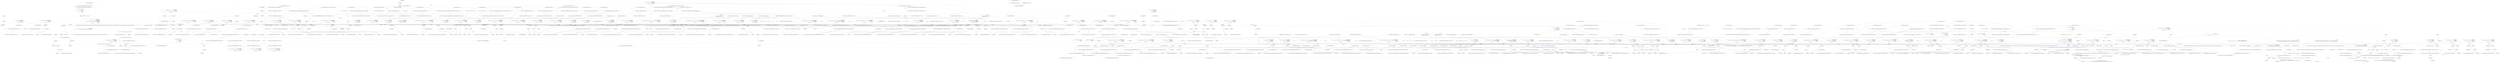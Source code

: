 digraph  {
d17 [cluster="CommandLine.Tests.Unit.Core.InstanceBuilderTests.Parse_negative_long_value(string[], long)", color=green, community=0, label="0: var result = InstanceBuilder.Build(\r\n                Maybe.Just<Func<FakeOptions>>(() => new FakeOptions()),\r\n                arguments,\r\n                StringComparer.Ordinal,\r\n                CultureInfo.InvariantCulture)", span="48-52"];
d16 [cluster="CommandLine.Tests.Unit.Core.InstanceBuilderTests.Parse_negative_long_value(string[], long)", label="Entry CommandLine.Tests.Unit.Core.InstanceBuilderTests.Parse_negative_long_value(string[], long)", span="43-43"];
d18 [cluster="CommandLine.Tests.Unit.Core.InstanceBuilderTests.Parse_negative_long_value(string[], long)", label="Assert.Equal(expected, result.Value.LongValue)", span="55-55"];
d9 [cluster="CommandLine.Infrastructure.Maybe.Just<T>(T)", label="Entry CommandLine.Infrastructure.Maybe.Just<T>(T)", span="68-68"];
d10 [cluster="CommandLine.Core.InstanceBuilder.Build<T>(CommandLine.Infrastructure.Maybe<System.Func<T>>, System.Collections.Generic.IEnumerable<string>, System.StringComparer, System.Globalization.CultureInfo)", label="Entry CommandLine.Core.InstanceBuilder.Build<T>(CommandLine.Infrastructure.Maybe<System.Func<T>>, System.Collections.Generic.IEnumerable<string>, System.StringComparer, System.Globalization.CultureInfo)", span="13-13"];
d21 [cluster="lambda expression", label="Entry lambda expression", span="49-49"];
d19 [cluster="CommandLine.Tests.Unit.Core.InstanceBuilderTests.Parse_negative_long_value(string[], long)", label="Exit CommandLine.Tests.Unit.Core.InstanceBuilderTests.Parse_negative_long_value(string[], long)", span="43-43"];
d20 [cluster="Unk.Equal", label="Entry Unk.Equal", span=""];
d3 [cluster="CommandLine.Tests.Unit.Core.InstanceBuilderTests.Explicit_help_request_generates_help_requested_error()", label="var result = InstanceBuilder.Build(\r\n                Maybe.Just<Func<FakeOptions>>(() => fakeOptions),\r\n                new[] { ''--help'' },\r\n                StringComparer.Ordinal,\r\n                CultureInfo.InvariantCulture)", span="27-31"];
d25 [cluster="CommandLine.Tests.Unit.Core.InstanceBuilderTests.Parse_double_value(string[], double)", label="var result = InstanceBuilder.Build(\r\n                Maybe.Just<Func<FakeOptionsWithDouble>>(() => new FakeOptionsWithDouble()),\r\n                arguments,\r\n                StringComparer.Ordinal,\r\n                CultureInfo.InvariantCulture)", span="71-75"];
d33 [cluster="CommandLine.Tests.Unit.Core.InstanceBuilderTests.Parse_int_sequence(string[], int[])", label="var result = InstanceBuilder.Build(\r\n                Maybe.Just<Func<FakeOptionsWithSequence>>(() => new FakeOptionsWithSequence()),\r\n                arguments,\r\n                StringComparer.Ordinal,\r\n                CultureInfo.InvariantCulture)", span="95-99"];
d42 [cluster="CommandLine.Tests.Unit.Core.InstanceBuilderTests.Parse_int_sequence_with_range(string[], int[])", label="var result = InstanceBuilder.Build(\r\n                Maybe.Just<Func<FakeOptions>>(() => new FakeOptions()),\r\n                arguments,\r\n                StringComparer.Ordinal,\r\n                CultureInfo.InvariantCulture)", span="117-121"];
d49 [cluster="CommandLine.Tests.Unit.Core.InstanceBuilderTests.Parse_string_sequence_with_only_min_constraint(string[], string[])", label="var result = InstanceBuilder.Build(\r\n                Maybe.Just<Func<FakeOptionsWithSequenceAndOnlyMinConstraint>>(() => new FakeOptionsWithSequenceAndOnlyMinConstraint()),\r\n                arguments,\r\n                StringComparer.Ordinal,\r\n                CultureInfo.InvariantCulture)", span="140-144"];
d57 [cluster="CommandLine.Tests.Unit.Core.InstanceBuilderTests.Parse_string_sequence_with_only_max_constraint(string[], string[])", label="var result = InstanceBuilder.Build(\r\n                Maybe.Just<Func<FakeOptionsWithSequenceAndOnlyMaxConstraint>>(() => new FakeOptionsWithSequenceAndOnlyMaxConstraint()),\r\n                arguments,\r\n                StringComparer.Ordinal,\r\n                CultureInfo.InvariantCulture)", span="162-166"];
d66 [cluster="CommandLine.Tests.Unit.Core.InstanceBuilderTests.Breaking_min_constraint_in_string_sequence_gererates_MissingValueOptionError()", label="var result = InstanceBuilder.Build(\r\n                Maybe.Just<Func<FakeOptionsWithSequenceAndOnlyMinConstraint>>(() => new FakeOptionsWithSequenceAndOnlyMinConstraint()),\r\n                new[] { ''-s'' },\r\n                StringComparer.Ordinal,\r\n                CultureInfo.InvariantCulture)", span="181-185"];
d76 [cluster="CommandLine.Tests.Unit.Core.InstanceBuilderTests.Breaking_min_constraint_in_string_sequence_as_value_gererates_SequenceOutOfRangeError()", label="var result = InstanceBuilder.Build(\r\n                Maybe.Just<Func<FakeOptionsWithSequenceAndOnlyMinConstraintAsValue>>(() => new FakeOptionsWithSequenceAndOnlyMinConstraintAsValue()),\r\n                new string[] { },\r\n                StringComparer.Ordinal,\r\n                CultureInfo.InvariantCulture)", span="200-204"];
d86 [cluster="CommandLine.Tests.Unit.Core.InstanceBuilderTests.Breaking_max_constraint_in_string_sequence_gererates_SequenceOutOfRangeError()", label="var result = InstanceBuilder.Build(\r\n                Maybe.Just<Func<FakeOptionsWithSequenceAndOnlyMaxConstraint>>(() => new FakeOptionsWithSequenceAndOnlyMaxConstraint()),\r\n                new[] { ''--string-seq=one'', ''two'', ''three'', ''this-is-too-much'' },\r\n                StringComparer.Ordinal,\r\n                CultureInfo.InvariantCulture)", span="219-223"];
d94 [cluster="CommandLine.Tests.Unit.Core.InstanceBuilderTests.Breaking_max_constraint_in_string_sequence_as_value_gererates_SequenceOutOfRangeError()", label="var result = InstanceBuilder.Build(\r\n                Maybe.Just<Func<FakeOptionsWithSequenceAndOnlyMaxConstraintAsValue>>(() => new FakeOptionsWithSequenceAndOnlyMaxConstraintAsValue()),\r\n                new[] { ''one'', ''two'', ''three'', ''this-is-too-much'' },\r\n                StringComparer.Ordinal,\r\n                CultureInfo.InvariantCulture)", span="238-242"];
d102 [cluster="CommandLine.Tests.Unit.Core.InstanceBuilderTests.Parse_enum_value(string[], CommandLine.Tests.Fakes.Colors)", label="var result = InstanceBuilder.Build(\r\n                Maybe.Just<Func<FakeOptionsWithEnum>>(() => new FakeOptionsWithEnum()),\r\n                arguments,\r\n                StringComparer.Ordinal,\r\n                CultureInfo.InvariantCulture)", span="262-266"];
d112 [cluster="CommandLine.Tests.Unit.Core.InstanceBuilderTests.Parse_enum_value_with_wrong_index_generates_BadFormatConversionError()", label="var result = InstanceBuilder.Build(\r\n                Maybe.Just<Func<FakeOptionsWithEnum>>(() => new FakeOptionsWithEnum()),\r\n                new[] { ''--colors'', ''3'' },\r\n                StringComparer.Ordinal,\r\n                CultureInfo.InvariantCulture)", span="281-285"];
d121 [cluster="CommandLine.Tests.Unit.Core.InstanceBuilderTests.Parse_enum_value_with_wrong_item_name_generates_BadFormatConversionError()", label="var result = InstanceBuilder.Build(\r\n                Maybe.Just<Func<FakeOptionsWithEnum>>(() => new FakeOptionsWithEnum()),\r\n                new[] { ''--colors'', ''Yellow'' },\r\n                StringComparer.Ordinal,\r\n                CultureInfo.InvariantCulture)", span="300-304"];
d129 [cluster="CommandLine.Tests.Unit.Core.InstanceBuilderTests.Parse_enum_value_with_wrong_item_name_case_generates_BadFormatConversionError()", label="var result = InstanceBuilder.Build(\r\n                Maybe.Just<Func<FakeOptionsWithEnum>>(() => new FakeOptionsWithEnum()),\r\n                new[] { ''--colors'', ''RED'' },\r\n                StringComparer.Ordinal,\r\n                CultureInfo.InvariantCulture)", span="319-323"];
d137 [cluster="CommandLine.Tests.Unit.Core.InstanceBuilderTests.Parse_values_partitioned_between_sequence_and_scalar()", label="var result = InstanceBuilder.Build(\r\n                Maybe.Just<Func<FakeOptionsWithValues>>(() => new FakeOptionsWithValues()),\r\n                new[] { ''10'', ''a'', ''b'', ''c'', ''20'' },\r\n                StringComparer.Ordinal,\r\n                CultureInfo.InvariantCulture)", span="344-348"];
d145 [cluster="CommandLine.Tests.Unit.Core.InstanceBuilderTests.Parse_sequence_value_without_range_constraints(string[], long[])", label="var result = InstanceBuilder.Build(\r\n                Maybe.Just<Func<FakeOptionsWithSequenceWithoutRange>>(() => new FakeOptionsWithSequenceWithoutRange()),\r\n                arguments,\r\n                StringComparer.Ordinal,\r\n                CultureInfo.InvariantCulture)", span="367-371"];
d153 [cluster="CommandLine.Tests.Unit.Core.InstanceBuilderTests.Parse_long_sequence_with_separator(string[], long[])", label="var result = InstanceBuilder.Build(\r\n                Maybe.Just<Func<FakeOptionsWithSequenceAndSeparator>>(() => new FakeOptionsWithSequenceAndSeparator()),\r\n                arguments,\r\n                StringComparer.Ordinal,\r\n                CultureInfo.InvariantCulture)", span="389-393"];
d161 [cluster="CommandLine.Tests.Unit.Core.InstanceBuilderTests.Parse_string_sequence_with_separator(string[], string[])", label="var result = InstanceBuilder.Build(\r\n                Maybe.Just<Func<FakeOptionsWithSequenceAndSeparator>>(() => new FakeOptionsWithSequenceAndSeparator()),\r\n                arguments,\r\n                StringComparer.Ordinal,\r\n                CultureInfo.InvariantCulture)", span="411-415"];
d170 [cluster="CommandLine.Tests.Unit.Core.InstanceBuilderTests.Double_dash_force_subsequent_arguments_as_values()", label="var result = InstanceBuilder.Build(\r\n                Maybe.Just<Func<FakeOptionsWithValues>>(() => new FakeOptionsWithValues()),\r\n                (a, optionSpecs) =>\r\n                    Tokenizer.PreprocessDashDash(a,\r\n                        args => Tokenizer.Tokenize(args, name => NameLookup.Contains(name, optionSpecs, StringComparer.Ordinal))),\r\n                arguments,\r\n                StringComparer.Ordinal,\r\n                CultureInfo.InvariantCulture)", span="440-447"];
d191 [cluster="CommandLine.Tests.Unit.Core.InstanceBuilderTests.Parse_option_from_different_sets_gererates_MutuallyExclusiveSetError()", label="var result = InstanceBuilder.Build(\r\n                Maybe.Just<Func<FakeOptionsWithSets>>(() => new FakeOptionsWithSets()),\r\n                new[] { ''--weburl'', ''http://mywebsite.org/'', ''--ftpurl'', ''fpt://ftpsite.org/'' },\r\n                StringComparer.Ordinal,\r\n                CultureInfo.InvariantCulture)", span="466-470"];
d201 [cluster="CommandLine.Tests.Unit.Core.InstanceBuilderTests.Two_required_options_at_the_same_set_and_one_is_true()", label="var result = InstanceBuilder.Build(\r\n                Maybe.Just<Func<FakeOptionWithRequiredAndSet>>(() => new FakeOptionWithRequiredAndSet()),\r\n                new[] { ''--ftpurl'', ''str1''},\r\n                StringComparer.Ordinal,\r\n                CultureInfo.InvariantCulture)", span="486-490"];
d210 [cluster="CommandLine.Tests.Unit.Core.InstanceBuilderTests.Two_required_options_at_the_same_set_and_both_are_true()", label="var result = InstanceBuilder.Build(\r\n                Maybe.Just<Func<FakeOptionWithRequiredAndSet>>(() => new FakeOptionWithRequiredAndSet()),\r\n                new[] { ''--ftpurl'', ''str1'', ''--weburl'', ''str2'' },\r\n                StringComparer.Ordinal,\r\n                CultureInfo.InvariantCulture)", span="506-510"];
d218 [cluster="CommandLine.Tests.Unit.Core.InstanceBuilderTests.Two_required_options_at_the_same_set_and_none_are_true()", label="var result = InstanceBuilder.Build(\r\n                Maybe.Just<Func<FakeOptionWithRequiredAndSet>>(() => new FakeOptionWithRequiredAndSet()),\r\n                new[] {''''},\r\n                StringComparer.Ordinal,\r\n                CultureInfo.InvariantCulture)", span="526-530"];
d227 [cluster="CommandLine.Tests.Unit.Core.InstanceBuilderTests.Omitting_required_option_gererates_MissingRequiredOptionError()", label="var result = InstanceBuilder.Build(\r\n                Maybe.Just<Func<FakeOptionWithRequired>>(() => new FakeOptionWithRequired()),\r\n                new string[] { },\r\n                StringComparer.Ordinal,\r\n                CultureInfo.InvariantCulture)", span="544-548"];
d236 [cluster="CommandLine.Tests.Unit.Core.InstanceBuilderTests.Wrong_range_in_sequence_gererates_SequenceOutOfRangeError()", label="var result = InstanceBuilder.Build(\r\n                Maybe.Just<Func<FakeOptions>>(() => new FakeOptions()),\r\n                new [] { ''-i'', ''10'' },\r\n                StringComparer.Ordinal,\r\n                CultureInfo.InvariantCulture)", span="563-567"];
d244 [cluster="CommandLine.Tests.Unit.Core.InstanceBuilderTests.Parse_unknown_long_option_gererates_UnknownOptionError()", label="var result = InstanceBuilder.Build(\r\n                Maybe.Just<Func<FakeOptions>>(() => new FakeOptions()),\r\n                new[] { ''--stringvalue'', ''abc'', ''--xyz'' },\r\n                StringComparer.Ordinal,\r\n                CultureInfo.InvariantCulture)", span="582-586"];
d253 [cluster="CommandLine.Tests.Unit.Core.InstanceBuilderTests.Parse_unknown_short_option_gererates_UnknownOptionError()", label="var result = InstanceBuilder.Build(\r\n                Maybe.Just<Func<FakeOptions>>(() => new FakeOptions()),\r\n                new[] { ''-z'', ''-x'' },\r\n                StringComparer.Ordinal,\r\n                CultureInfo.InvariantCulture)", span="601-605"];
d261 [cluster="CommandLine.Tests.Unit.Core.InstanceBuilderTests.Parse_unknown_short_option_in_option_group_gererates_UnknownOptionError()", label="var result = InstanceBuilder.Build(\r\n                Maybe.Just<Func<FakeOptions>>(() => new FakeOptions()),\r\n                new[] { ''-zx'' },\r\n                StringComparer.Ordinal,\r\n                CultureInfo.InvariantCulture)", span="620-624"];
d268 [cluster="CommandLine.Tests.Unit.Core.InstanceBuilderTests.Omitting_names_assumes_identifier_as_long_name(string[], string)", label="var result = InstanceBuilder.Build(\r\n                Maybe.Just<Func<FakeOptions>>(() => new FakeOptions()),\r\n                arguments,\r\n                StringComparer.Ordinal,\r\n                CultureInfo.InvariantCulture)", span="640-644"];
d277 [cluster="CommandLine.Tests.Unit.Core.InstanceBuilderTests.Breaking_required_constraint_in_string_scalar_as_value_generates_MissingRequiredOptionError()", label="var result = InstanceBuilder.Build(\r\n                Maybe.Just<Func<FakeOptionsWithRequiredValue>>(() => new FakeOptionsWithRequiredValue()),\r\n                new string[] { },\r\n                StringComparer.Ordinal,\r\n                CultureInfo.InvariantCulture)", span="659-663"];
d285 [cluster="CommandLine.Tests.Unit.Core.InstanceBuilderTests.Parse_utf8_string_correctly(string[], string)", label="var result = InstanceBuilder.Build(\r\n                Maybe.Just<Func<FakeOptions>>(() => new FakeOptions()),\r\n                arguments,\r\n                StringComparer.Ordinal,\r\n                CultureInfo.InvariantCulture)", span="681-685"];
d293 [cluster="CommandLine.Tests.Unit.Core.InstanceBuilderTests.Breaking_equal_min_max_constraint_in_string_sequence_as_value_gererates_SequenceOutOfRangeError()", label="var result = InstanceBuilder.Build(\r\n                Maybe.Just<Func<FakeOptionsWithSequenceMinMaxEqual>>(() => new FakeOptionsWithSequenceMinMaxEqual()),\r\n                new[] { ''one'', ''two'', ''this-is-too-much'' },\r\n                StringComparer.Ordinal,\r\n                CultureInfo.InvariantCulture)", span="700-704"];
d301 [cluster="CommandLine.Tests.Unit.Core.InstanceBuilderTests.Parse_nullable_int(string[], int?)", label="var result = InstanceBuilder.Build(\r\n                Maybe.Just<Func<FakeOptionsWithNullables>>(() => new FakeOptionsWithNullables()),\r\n                arguments,\r\n                StringComparer.Ordinal,\r\n                CultureInfo.InvariantCulture)", span="722-726"];
d309 [cluster="CommandLine.Tests.Unit.Core.InstanceBuilderTests.Parse_nullable_long(string[], long?)", label="var result = InstanceBuilder.Build(\r\n                Maybe.Just<Func<FakeOptionsWithNullables>>(() => new FakeOptionsWithNullables()),\r\n                arguments,\r\n                StringComparer.Ordinal,\r\n                CultureInfo.InvariantCulture)", span="744-748"];
d316 [cluster="CommandLine.Tests.Unit.Core.InstanceBuilderTests.Parse_fsharp_option_string(string[], string, bool)", label="var result = InstanceBuilder.Build(\r\n                Maybe.Just<Func<FakeOptionsWithFSharpOption>>(() => new FakeOptionsWithFSharpOption()),\r\n                arguments,\r\n                StringComparer.Ordinal,\r\n                CultureInfo.InvariantCulture)", span="764-768"];
d327 [cluster="CommandLine.Tests.Unit.Core.InstanceBuilderTests.Parse_fsharp_option_int(string[], int, bool)", label="var result = InstanceBuilder.Build(\r\n                Maybe.Just<Func<FakeOptionsWithFSharpOption>>(() => new FakeOptionsWithFSharpOption()),\r\n                arguments,\r\n                StringComparer.Ordinal,\r\n                CultureInfo.InvariantCulture)", span="788-792"];
d341 [cluster="lambda expression", label="InstanceBuilder.Build(\r\n                Maybe.Just<Func<FakeOptionsWithMinZero>>(() => new FakeOptionsWithMinZero()),\r\n                new string[] {},\r\n                StringComparer.Ordinal,\r\n                CultureInfo.InvariantCulture)", span="809-813"];
d352 [cluster="lambda expression", label="InstanceBuilder.Build(\r\n                Maybe.Just<Func<FakeOptionsWithMaxZero>>(() => new FakeOptionsWithMaxZero()),\r\n                new string[] { },\r\n                StringComparer.Ordinal,\r\n                CultureInfo.InvariantCulture)", span="823-827"];
d363 [cluster="lambda expression", label="InstanceBuilder.Build(\r\n                Maybe.Just<Func<FakeOptionsWithMinMaxZero>>(() => new FakeOptionsWithMinMaxZero()),\r\n                new string[] { },\r\n                StringComparer.Ordinal,\r\n                CultureInfo.InvariantCulture)", span="837-841"];
d370 [cluster="CommandLine.Tests.Unit.Core.InstanceBuilderTests.Empty_set_options_allowed_with_mutually_exclusive_sets(string[], CommandLine.ParserResultType, int)", label="var result = InstanceBuilder.Build(\r\n                Maybe.Just<Func<FakeOptionsWithNamedAndEmptySets>>(() => new FakeOptionsWithNamedAndEmptySets()),\r\n                arguments,\r\n                StringComparer.Ordinal,\r\n                CultureInfo.InvariantCulture)", span="856-860"];
d383 [cluster="CommandLine.Tests.Unit.Core.InstanceBuilderTests.Specifying_options_two_or_more_times_generates_RepeatedOptionError(string[], int)", label="var result = InstanceBuilder.Build(\r\n                Maybe.Just<Func<FakeOptions>>(() => new FakeOptions()),\r\n                arguments,\r\n                StringComparer.Ordinal,\r\n                CultureInfo.InvariantCulture)", span="871-875"];
d393 [cluster="CommandLine.Tests.Unit.Core.InstanceBuilderTests.Can_define_options_on_interface_properties(string[], string)", label="var result = InstanceBuilder.Build(\r\n                Maybe.Just<Func<FakeInterfaceOptions>>(() => new FakeInterfaceOptions()),\r\n                arguments,\r\n                StringComparer.Ordinal,\r\n                CultureInfo.InvariantCulture)", span="887-891"];
d401 [cluster="CommandLine.Tests.Unit.Core.InstanceBuilderTests.Parse_string_scalar_with_required_constraint_as_value(string[], CommandLine.Tests.Fakes.FakeOptionsWithRequiredValue)", label="var result = InstanceBuilder.Build(\r\n                Maybe.Just<Func<FakeOptionsWithRequiredValue>>(() => new FakeOptionsWithRequiredValue()),\r\n                arguments,\r\n                StringComparer.Ordinal,\r\n                CultureInfo.InvariantCulture)", span="904-908"];
d408 [cluster="CommandLine.Tests.Unit.Core.InstanceBuilderTests.Parse_string_scalar_and_sequence_adjacent(string[], CommandLine.Tests.Fakes.FakeOptionsWithScalarValueAndSequenceStringAdjacent)", label="var result = InstanceBuilder.Build(\r\n                Maybe.Just<Func<FakeOptionsWithScalarValueAndSequenceStringAdjacent>>(() => new FakeOptionsWithScalarValueAndSequenceStringAdjacent()),\r\n                arguments,\r\n                StringComparer.Ordinal,\r\n                CultureInfo.InvariantCulture)", span="923-927"];
d417 [cluster="CommandLine.Tests.Unit.Core.InstanceBuilderTests.Parse_to_mutable()", label="var result = InstanceBuilder.Build(\r\n                Maybe.Just<Func<FakeOptions>>(() => new FakeOptions()),\r\n                new[] { ''--stringvalue=strval0'', ''-i'', ''9'', ''7'', ''8'', ''-x'', ''9876543210'' },\r\n                StringComparer.Ordinal,\r\n                CultureInfo.InvariantCulture)", span="942-946"];
d424 [cluster="CommandLine.Tests.Unit.Core.InstanceBuilderTests.Parse_to_immutable_instance(string[], CommandLine.Tests.Fakes.FakeImmutableOptions)", label="var result = InstanceBuilder.Build(\r\n                Maybe.Nothing<Func<FakeImmutableOptions>>(),\r\n                arguments,\r\n                StringComparer.Ordinal,\r\n                CultureInfo.InvariantCulture)", span="961-965"];
d23 [cluster="lambda expression", label="Exit lambda expression", span="49-49"];
d22 [cluster="lambda expression", label="new FakeOptions()", span="49-49"];
d26 [cluster="CommandLine.Tests.Unit.Core.InstanceBuilderTests.Parse_double_value(string[], double)", label="Assert.Equal(expected, result.Value.DoubleValue)", span="78-78"];
d1 [cluster="CommandLine.Tests.Unit.Core.InstanceBuilderTests.Explicit_help_request_generates_help_requested_error()", label="var fakeOptions = new FakeOptions()", span="21-21"];
d2 [cluster="CommandLine.Tests.Unit.Core.InstanceBuilderTests.Explicit_help_request_generates_help_requested_error()", label="var expectedResult = ParserResult.Create(\r\n                ParserResultType.Options,\r\n                fakeOptions, new Error[] { new HelpRequestedError() })", span="22-24"];
d4 [cluster="CommandLine.Tests.Unit.Core.InstanceBuilderTests.Explicit_help_request_generates_help_requested_error()", label="Assert.True(expectedResult.Equals(result))", span="34-34"];
d13 [cluster="lambda expression", label="Entry lambda expression", span="28-28"];
d24 [cluster="CommandLine.Tests.Unit.Core.InstanceBuilderTests.Parse_double_value(string[], double)", label="Entry CommandLine.Tests.Unit.Core.InstanceBuilderTests.Parse_double_value(string[], double)", span="66-66"];
d28 [cluster="lambda expression", label="Entry lambda expression", span="72-72"];
d32 [cluster="CommandLine.Tests.Unit.Core.InstanceBuilderTests.Parse_int_sequence(string[], int[])", label="Entry CommandLine.Tests.Unit.Core.InstanceBuilderTests.Parse_int_sequence(string[], int[])", span="90-90"];
d34 [cluster="CommandLine.Tests.Unit.Core.InstanceBuilderTests.Parse_int_sequence(string[], int[])", label="Assert.True(expected.SequenceEqual(result.Value.IntSequence))", span="102-102"];
d37 [cluster="lambda expression", label="Entry lambda expression", span="96-96"];
d41 [cluster="CommandLine.Tests.Unit.Core.InstanceBuilderTests.Parse_int_sequence_with_range(string[], int[])", label="Entry CommandLine.Tests.Unit.Core.InstanceBuilderTests.Parse_int_sequence_with_range(string[], int[])", span="112-112"];
d43 [cluster="CommandLine.Tests.Unit.Core.InstanceBuilderTests.Parse_int_sequence_with_range(string[], int[])", label="Assert.True(expected.SequenceEqual(result.Value.IntSequence))", span="124-124"];
d45 [cluster="lambda expression", label="Entry lambda expression", span="118-118"];
d48 [cluster="CommandLine.Tests.Unit.Core.InstanceBuilderTests.Parse_string_sequence_with_only_min_constraint(string[], string[])", label="Entry CommandLine.Tests.Unit.Core.InstanceBuilderTests.Parse_string_sequence_with_only_min_constraint(string[], string[])", span="135-135"];
d50 [cluster="CommandLine.Tests.Unit.Core.InstanceBuilderTests.Parse_string_sequence_with_only_min_constraint(string[], string[])", label="Assert.True(expected.SequenceEqual(result.Value.StringSequence))", span="147-147"];
d52 [cluster="lambda expression", label="Entry lambda expression", span="141-141"];
d56 [cluster="CommandLine.Tests.Unit.Core.InstanceBuilderTests.Parse_string_sequence_with_only_max_constraint(string[], string[])", label="Entry CommandLine.Tests.Unit.Core.InstanceBuilderTests.Parse_string_sequence_with_only_max_constraint(string[], string[])", span="157-157"];
d58 [cluster="CommandLine.Tests.Unit.Core.InstanceBuilderTests.Parse_string_sequence_with_only_max_constraint(string[], string[])", label="Assert.True(expected.SequenceEqual(result.Value.StringSequence))", span="169-169"];
d60 [cluster="lambda expression", label="Entry lambda expression", span="163-163"];
d65 [cluster="CommandLine.Tests.Unit.Core.InstanceBuilderTests.Breaking_min_constraint_in_string_sequence_gererates_MissingValueOptionError()", label="var expectedResult = new[] { new MissingValueOptionError(new NameInfo(''s'', ''string-seq'')) }", span="178-178"];
d67 [cluster="CommandLine.Tests.Unit.Core.InstanceBuilderTests.Breaking_min_constraint_in_string_sequence_gererates_MissingValueOptionError()", label="Assert.True(expectedResult.SequenceEqual(result.Errors))", span="188-188"];
d71 [cluster="lambda expression", label="Entry lambda expression", span="182-182"];
d75 [cluster="CommandLine.Tests.Unit.Core.InstanceBuilderTests.Breaking_min_constraint_in_string_sequence_as_value_gererates_SequenceOutOfRangeError()", label="var expectedResult = new[] { new SequenceOutOfRangeError(NameInfo.EmptyName) }", span="197-197"];
d77 [cluster="CommandLine.Tests.Unit.Core.InstanceBuilderTests.Breaking_min_constraint_in_string_sequence_as_value_gererates_SequenceOutOfRangeError()", label="Assert.True(expectedResult.SequenceEqual(result.Errors))", span="207-207"];
d80 [cluster="lambda expression", label="Entry lambda expression", span="201-201"];
d85 [cluster="CommandLine.Tests.Unit.Core.InstanceBuilderTests.Breaking_max_constraint_in_string_sequence_gererates_SequenceOutOfRangeError()", label="var expectedResult = new[] { new SequenceOutOfRangeError(new NameInfo(''s'', ''string-seq'')) }", span="216-216"];
d87 [cluster="CommandLine.Tests.Unit.Core.InstanceBuilderTests.Breaking_max_constraint_in_string_sequence_gererates_SequenceOutOfRangeError()", label="Assert.True(expectedResult.SequenceEqual(result.Errors))", span="226-226"];
d89 [cluster="lambda expression", label="Entry lambda expression", span="220-220"];
d93 [cluster="CommandLine.Tests.Unit.Core.InstanceBuilderTests.Breaking_max_constraint_in_string_sequence_as_value_gererates_SequenceOutOfRangeError()", label="var expectedResult = new[] { new SequenceOutOfRangeError(NameInfo.EmptyName) }", span="235-235"];
d95 [cluster="CommandLine.Tests.Unit.Core.InstanceBuilderTests.Breaking_max_constraint_in_string_sequence_as_value_gererates_SequenceOutOfRangeError()", label="Assert.True(expectedResult.SequenceEqual(result.Errors))", span="245-245"];
d97 [cluster="lambda expression", label="Entry lambda expression", span="239-239"];
d101 [cluster="CommandLine.Tests.Unit.Core.InstanceBuilderTests.Parse_enum_value(string[], CommandLine.Tests.Fakes.Colors)", label="Entry CommandLine.Tests.Unit.Core.InstanceBuilderTests.Parse_enum_value(string[], CommandLine.Tests.Fakes.Colors)", span="257-257"];
d103 [cluster="CommandLine.Tests.Unit.Core.InstanceBuilderTests.Parse_enum_value(string[], CommandLine.Tests.Fakes.Colors)", label="expected.ShouldBeEquivalentTo(result.Value.Colors)", span="269-269"];
d106 [cluster="lambda expression", label="Entry lambda expression", span="263-263"];
d111 [cluster="CommandLine.Tests.Unit.Core.InstanceBuilderTests.Parse_enum_value_with_wrong_index_generates_BadFormatConversionError()", label="var expectedResult = new[] { new BadFormatConversionError(new NameInfo('''', ''colors'')) }", span="278-278"];
d113 [cluster="CommandLine.Tests.Unit.Core.InstanceBuilderTests.Parse_enum_value_with_wrong_index_generates_BadFormatConversionError()", label="Assert.True(expectedResult.SequenceEqual(result.Errors))", span="288-288"];
d116 [cluster="lambda expression", label="Entry lambda expression", span="282-282"];
d120 [cluster="CommandLine.Tests.Unit.Core.InstanceBuilderTests.Parse_enum_value_with_wrong_item_name_generates_BadFormatConversionError()", label="var expectedResult = new[] { new BadFormatConversionError(new NameInfo('''', ''colors'')) }", span="297-297"];
d122 [cluster="CommandLine.Tests.Unit.Core.InstanceBuilderTests.Parse_enum_value_with_wrong_item_name_generates_BadFormatConversionError()", label="Assert.True(expectedResult.SequenceEqual(result.Errors))", span="307-307"];
d124 [cluster="lambda expression", label="Entry lambda expression", span="301-301"];
d128 [cluster="CommandLine.Tests.Unit.Core.InstanceBuilderTests.Parse_enum_value_with_wrong_item_name_case_generates_BadFormatConversionError()", label="var expectedResult = new[] { new BadFormatConversionError(new NameInfo('''', ''colors'')) }", span="316-316"];
d130 [cluster="CommandLine.Tests.Unit.Core.InstanceBuilderTests.Parse_enum_value_with_wrong_item_name_case_generates_BadFormatConversionError()", label="Assert.True(expectedResult.SequenceEqual(result.Errors))", span="326-326"];
d132 [cluster="lambda expression", label="Entry lambda expression", span="320-320"];
d136 [cluster="CommandLine.Tests.Unit.Core.InstanceBuilderTests.Parse_values_partitioned_between_sequence_and_scalar()", label="var expectedResult = new FakeOptionsWithValues\r\n                {\r\n                    StringValue = string.Empty,\r\n                    LongValue = 10L,\r\n                    StringSequence = new[] { ''a'', ''b'', ''c'' },\r\n                    IntValue = 20\r\n                }", span="335-341"];
d138 [cluster="CommandLine.Tests.Unit.Core.InstanceBuilderTests.Parse_values_partitioned_between_sequence_and_scalar()", label="expectedResult.ShouldBeEquivalentTo(result.Value)", span="351-351"];
d141 [cluster="lambda expression", label="Entry lambda expression", span="345-345"];
d144 [cluster="CommandLine.Tests.Unit.Core.InstanceBuilderTests.Parse_sequence_value_without_range_constraints(string[], long[])", label="Entry CommandLine.Tests.Unit.Core.InstanceBuilderTests.Parse_sequence_value_without_range_constraints(string[], long[])", span="362-362"];
d146 [cluster="CommandLine.Tests.Unit.Core.InstanceBuilderTests.Parse_sequence_value_without_range_constraints(string[], long[])", label="expected.ShouldBeEquivalentTo(result.Value.LongSequence)", span="374-374"];
d148 [cluster="lambda expression", label="Entry lambda expression", span="368-368"];
d152 [cluster="CommandLine.Tests.Unit.Core.InstanceBuilderTests.Parse_long_sequence_with_separator(string[], long[])", label="Entry CommandLine.Tests.Unit.Core.InstanceBuilderTests.Parse_long_sequence_with_separator(string[], long[])", span="384-384"];
d154 [cluster="CommandLine.Tests.Unit.Core.InstanceBuilderTests.Parse_long_sequence_with_separator(string[], long[])", label="expected.ShouldBeEquivalentTo(result.Value.LongSequence)", span="396-396"];
d156 [cluster="lambda expression", label="Entry lambda expression", span="390-390"];
d160 [cluster="CommandLine.Tests.Unit.Core.InstanceBuilderTests.Parse_string_sequence_with_separator(string[], string[])", label="Entry CommandLine.Tests.Unit.Core.InstanceBuilderTests.Parse_string_sequence_with_separator(string[], string[])", span="406-406"];
d162 [cluster="CommandLine.Tests.Unit.Core.InstanceBuilderTests.Parse_string_sequence_with_separator(string[], string[])", label="expected.ShouldBeEquivalentTo(result.Value.StringSequence)", span="418-418"];
d164 [cluster="lambda expression", label="Entry lambda expression", span="412-412"];
d169 [cluster="CommandLine.Tests.Unit.Core.InstanceBuilderTests.Double_dash_force_subsequent_arguments_as_values()", label="var arguments = new[] { ''--stringvalue'', ''str1'', ''--'', ''10'', ''-a'', ''--bee'', ''-c'', ''20'' }", span="437-437"];
d171 [cluster="CommandLine.Tests.Unit.Core.InstanceBuilderTests.Double_dash_force_subsequent_arguments_as_values()", label="expectedResult.ShouldBeEquivalentTo(result.Value)", span="450-450"];
d173 [cluster="CommandLine.Core.InstanceBuilder.Build<T>(CommandLine.Infrastructure.Maybe<System.Func<T>>, System.Func<System.Collections.Generic.IEnumerable<string>, System.Collections.Generic.IEnumerable<CommandLine.Core.OptionSpecification>, CommandLine.Core.StatePair<System.Collections.Generic.IEnumerable<CommandLine.Core.Token>>>, System.Collections.Generic.IEnumerable<string>, System.StringComparer, System.Globalization.CultureInfo)", label="Entry CommandLine.Core.InstanceBuilder.Build<T>(CommandLine.Infrastructure.Maybe<System.Func<T>>, System.Func<System.Collections.Generic.IEnumerable<string>, System.Collections.Generic.IEnumerable<CommandLine.Core.OptionSpecification>, CommandLine.Core.StatePair<System.Collections.Generic.IEnumerable<CommandLine.Core.Token>>>, System.Collections.Generic.IEnumerable<string>, System.StringComparer, System.Globalization.CultureInfo)", span="34-34"];
d174 [cluster="lambda expression", label="Entry lambda expression", span="441-441"];
d177 [cluster="lambda expression", label="Entry lambda expression", span="442-444"];
d190 [cluster="CommandLine.Tests.Unit.Core.InstanceBuilderTests.Parse_option_from_different_sets_gererates_MutuallyExclusiveSetError()", label="var expectedResult = new[]\r\n                {\r\n                    new MutuallyExclusiveSetError(new NameInfo('''', ''weburl'')),\r\n                    new MutuallyExclusiveSetError(new NameInfo('''', ''ftpurl''))\r\n                }", span="459-463"];
d192 [cluster="CommandLine.Tests.Unit.Core.InstanceBuilderTests.Parse_option_from_different_sets_gererates_MutuallyExclusiveSetError()", label="Assert.True(expectedResult.SequenceEqual(result.Errors))", span="473-473"];
d195 [cluster="lambda expression", label="Entry lambda expression", span="467-467"];
d200 [cluster="CommandLine.Tests.Unit.Core.InstanceBuilderTests.Two_required_options_at_the_same_set_and_one_is_true()", label="var expectedResult = new FakeOptionWithRequiredAndSet {\r\n                FtpUrl = ''str1'',\r\n                WebUrl = null\r\n            }", span="481-484"];
d202 [cluster="CommandLine.Tests.Unit.Core.InstanceBuilderTests.Two_required_options_at_the_same_set_and_one_is_true()", label="expectedResult.ShouldBeEquivalentTo(result.Value)", span="493-493"];
d205 [cluster="lambda expression", label="Entry lambda expression", span="487-487"];
d209 [cluster="CommandLine.Tests.Unit.Core.InstanceBuilderTests.Two_required_options_at_the_same_set_and_both_are_true()", label="var expectedResult = new FakeOptionWithRequiredAndSet {\r\n                FtpUrl = ''str1'',\r\n                WebUrl = ''str2''\r\n            }", span="501-504"];
d211 [cluster="CommandLine.Tests.Unit.Core.InstanceBuilderTests.Two_required_options_at_the_same_set_and_both_are_true()", label="expectedResult.ShouldBeEquivalentTo(result.Value)", span="513-513"];
d213 [cluster="lambda expression", label="Entry lambda expression", span="507-507"];
d217 [cluster="CommandLine.Tests.Unit.Core.InstanceBuilderTests.Two_required_options_at_the_same_set_and_none_are_true()", label="var expectedResult = new[]\r\n            {\r\n                new MissingRequiredOptionError(new NameInfo('''', ''ftpurl'')),\r\n                new MissingRequiredOptionError(new NameInfo('''', ''weburl''))\r\n            }", span="520-524"];
d219 [cluster="CommandLine.Tests.Unit.Core.InstanceBuilderTests.Two_required_options_at_the_same_set_and_none_are_true()", label="Assert.True(expectedResult.SequenceEqual(result.Errors))", span="533-533"];
d222 [cluster="lambda expression", label="Entry lambda expression", span="527-527"];
d226 [cluster="CommandLine.Tests.Unit.Core.InstanceBuilderTests.Omitting_required_option_gererates_MissingRequiredOptionError()", label="var expectedResult = new[] { new MissingRequiredOptionError(new NameInfo('''', ''str'')) }", span="541-541"];
d228 [cluster="CommandLine.Tests.Unit.Core.InstanceBuilderTests.Omitting_required_option_gererates_MissingRequiredOptionError()", label="Assert.True(expectedResult.SequenceEqual(result.Errors))", span="551-551"];
d230 [cluster="lambda expression", label="Entry lambda expression", span="545-545"];
d235 [cluster="CommandLine.Tests.Unit.Core.InstanceBuilderTests.Wrong_range_in_sequence_gererates_SequenceOutOfRangeError()", label="var expectedResult = new[] { new SequenceOutOfRangeError(new NameInfo(''i'', '''')) }", span="560-560"];
d237 [cluster="CommandLine.Tests.Unit.Core.InstanceBuilderTests.Wrong_range_in_sequence_gererates_SequenceOutOfRangeError()", label="Assert.True(expectedResult.SequenceEqual(result.Errors))", span="570-570"];
d239 [cluster="lambda expression", label="Entry lambda expression", span="564-564"];
d243 [cluster="CommandLine.Tests.Unit.Core.InstanceBuilderTests.Parse_unknown_long_option_gererates_UnknownOptionError()", label="var expectedResult = new[] { new UnknownOptionError(''xyz'') }", span="579-579"];
d245 [cluster="CommandLine.Tests.Unit.Core.InstanceBuilderTests.Parse_unknown_long_option_gererates_UnknownOptionError()", label="Assert.True(expectedResult.SequenceEqual(result.Errors))", span="589-589"];
d248 [cluster="lambda expression", label="Entry lambda expression", span="583-583"];
d252 [cluster="CommandLine.Tests.Unit.Core.InstanceBuilderTests.Parse_unknown_short_option_gererates_UnknownOptionError()", label="var expectedResult = new[] { new UnknownOptionError(''z'') }", span="598-598"];
d254 [cluster="CommandLine.Tests.Unit.Core.InstanceBuilderTests.Parse_unknown_short_option_gererates_UnknownOptionError()", label="Assert.True(expectedResult.SequenceEqual(result.Errors))", span="608-608"];
d256 [cluster="lambda expression", label="Entry lambda expression", span="602-602"];
d260 [cluster="CommandLine.Tests.Unit.Core.InstanceBuilderTests.Parse_unknown_short_option_in_option_group_gererates_UnknownOptionError()", label="var expectedResult = new[] { new UnknownOptionError(''z'') }", span="617-617"];
d262 [cluster="CommandLine.Tests.Unit.Core.InstanceBuilderTests.Parse_unknown_short_option_in_option_group_gererates_UnknownOptionError()", label="Assert.True(expectedResult.SequenceEqual(result.Errors))", span="627-627"];
d264 [cluster="lambda expression", label="Entry lambda expression", span="621-621"];
d267 [cluster="CommandLine.Tests.Unit.Core.InstanceBuilderTests.Omitting_names_assumes_identifier_as_long_name(string[], string)", label="Entry CommandLine.Tests.Unit.Core.InstanceBuilderTests.Omitting_names_assumes_identifier_as_long_name(string[], string)", span="635-635"];
d269 [cluster="CommandLine.Tests.Unit.Core.InstanceBuilderTests.Omitting_names_assumes_identifier_as_long_name(string[], string)", label="Assert.True(expected.Equals(result.Value.StringValue))", span="647-647"];
d272 [cluster="lambda expression", label="Entry lambda expression", span="641-641"];
d276 [cluster="CommandLine.Tests.Unit.Core.InstanceBuilderTests.Breaking_required_constraint_in_string_scalar_as_value_generates_MissingRequiredOptionError()", label="var expectedResult = new[] { new MissingRequiredOptionError(NameInfo.EmptyName) }", span="656-656"];
d278 [cluster="CommandLine.Tests.Unit.Core.InstanceBuilderTests.Breaking_required_constraint_in_string_scalar_as_value_generates_MissingRequiredOptionError()", label="Assert.True(expectedResult.SequenceEqual(result.Errors))", span="666-666"];
d280 [cluster="lambda expression", label="Entry lambda expression", span="660-660"];
d284 [cluster="CommandLine.Tests.Unit.Core.InstanceBuilderTests.Parse_utf8_string_correctly(string[], string)", label="Entry CommandLine.Tests.Unit.Core.InstanceBuilderTests.Parse_utf8_string_correctly(string[], string)", span="676-676"];
d286 [cluster="CommandLine.Tests.Unit.Core.InstanceBuilderTests.Parse_utf8_string_correctly(string[], string)", label="expected.ShouldBeEquivalentTo(result.Value.StringValue)", span="688-688"];
d288 [cluster="lambda expression", label="Entry lambda expression", span="682-682"];
d292 [cluster="CommandLine.Tests.Unit.Core.InstanceBuilderTests.Breaking_equal_min_max_constraint_in_string_sequence_as_value_gererates_SequenceOutOfRangeError()", label="var expectedResult = new[] { new SequenceOutOfRangeError(NameInfo.EmptyName) }", span="697-697"];
d294 [cluster="CommandLine.Tests.Unit.Core.InstanceBuilderTests.Breaking_equal_min_max_constraint_in_string_sequence_as_value_gererates_SequenceOutOfRangeError()", label="Assert.True(expectedResult.SequenceEqual(result.Errors))", span="707-707"];
d296 [cluster="lambda expression", label="Entry lambda expression", span="701-701"];
d300 [cluster="CommandLine.Tests.Unit.Core.InstanceBuilderTests.Parse_nullable_int(string[], int?)", label="Entry CommandLine.Tests.Unit.Core.InstanceBuilderTests.Parse_nullable_int(string[], int?)", span="717-717"];
d302 [cluster="CommandLine.Tests.Unit.Core.InstanceBuilderTests.Parse_nullable_int(string[], int?)", label="expected.ShouldBeEquivalentTo(result.Value.NullableInt)", span="729-729"];
d304 [cluster="lambda expression", label="Entry lambda expression", span="723-723"];
d308 [cluster="CommandLine.Tests.Unit.Core.InstanceBuilderTests.Parse_nullable_long(string[], long?)", label="Entry CommandLine.Tests.Unit.Core.InstanceBuilderTests.Parse_nullable_long(string[], long?)", span="739-739"];
d310 [cluster="CommandLine.Tests.Unit.Core.InstanceBuilderTests.Parse_nullable_long(string[], long?)", label="expected.ShouldBeEquivalentTo(result.Value.NullableLong)", span="751-751"];
d312 [cluster="lambda expression", label="Entry lambda expression", span="745-745"];
d315 [cluster="CommandLine.Tests.Unit.Core.InstanceBuilderTests.Parse_fsharp_option_string(string[], string, bool)", label="Entry CommandLine.Tests.Unit.Core.InstanceBuilderTests.Parse_fsharp_option_string(string[], string, bool)", span="759-759"];
d317 [cluster="CommandLine.Tests.Unit.Core.InstanceBuilderTests.Parse_fsharp_option_string(string[], string, bool)", label="result.Value.FileName != null", span="771-771"];
d322 [cluster="lambda expression", label="Entry lambda expression", span="765-765"];
d318 [cluster="CommandLine.Tests.Unit.Core.InstanceBuilderTests.Parse_fsharp_option_string(string[], string, bool)", label="expectedValue.ShouldBeEquivalentTo(result.Value.FileName.Value)", span="773-773"];
d319 [cluster="CommandLine.Tests.Unit.Core.InstanceBuilderTests.Parse_fsharp_option_string(string[], string, bool)", label="expectedSome.ShouldBeEquivalentTo(FSharpOption<string>.get_IsSome(result.Value.FileName))", span="775-775"];
d326 [cluster="CommandLine.Tests.Unit.Core.InstanceBuilderTests.Parse_fsharp_option_int(string[], int, bool)", label="Entry CommandLine.Tests.Unit.Core.InstanceBuilderTests.Parse_fsharp_option_int(string[], int, bool)", span="783-783"];
d328 [cluster="CommandLine.Tests.Unit.Core.InstanceBuilderTests.Parse_fsharp_option_int(string[], int, bool)", label="result.Value.Offset != null", span="795-795"];
d332 [cluster="lambda expression", label="Entry lambda expression", span="789-789"];
d329 [cluster="CommandLine.Tests.Unit.Core.InstanceBuilderTests.Parse_fsharp_option_int(string[], int, bool)", label="expectedValue.ShouldBeEquivalentTo(result.Value.Offset.Value)", span="797-797"];
d330 [cluster="CommandLine.Tests.Unit.Core.InstanceBuilderTests.Parse_fsharp_option_int(string[], int, bool)", label="expectedSome.ShouldBeEquivalentTo(FSharpOption<int>.get_IsSome(result.Value.Offset))", span="799-799"];
d340 [cluster="lambda expression", label="Entry lambda expression", span="809-813"];
d342 [cluster="lambda expression", label="Exit lambda expression", span="809-813"];
d343 [cluster="lambda expression", label="Entry lambda expression", span="810-810"];
d351 [cluster="lambda expression", label="Entry lambda expression", span="823-827"];
d353 [cluster="lambda expression", label="Exit lambda expression", span="823-827"];
d354 [cluster="lambda expression", label="Entry lambda expression", span="824-824"];
d362 [cluster="lambda expression", label="Entry lambda expression", span="837-841"];
d364 [cluster="lambda expression", label="Exit lambda expression", span="837-841"];
d365 [cluster="lambda expression", label="Entry lambda expression", span="838-838"];
d369 [cluster="CommandLine.Tests.Unit.Core.InstanceBuilderTests.Empty_set_options_allowed_with_mutually_exclusive_sets(string[], CommandLine.ParserResultType, int)", label="Entry CommandLine.Tests.Unit.Core.InstanceBuilderTests.Empty_set_options_allowed_with_mutually_exclusive_sets(string[], CommandLine.ParserResultType, int)", span="853-853"];
d371 [cluster="CommandLine.Tests.Unit.Core.InstanceBuilderTests.Empty_set_options_allowed_with_mutually_exclusive_sets(string[], CommandLine.ParserResultType, int)", label="result.Errors.Should().HaveCount(x => x == expected)", span="863-863"];
d375 [cluster="lambda expression", label="Entry lambda expression", span="857-857"];
d382 [cluster="CommandLine.Tests.Unit.Core.InstanceBuilderTests.Specifying_options_two_or_more_times_generates_RepeatedOptionError(string[], int)", label="Entry CommandLine.Tests.Unit.Core.InstanceBuilderTests.Specifying_options_two_or_more_times_generates_RepeatedOptionError(string[], int)", span="868-868"];
d384 [cluster="CommandLine.Tests.Unit.Core.InstanceBuilderTests.Specifying_options_two_or_more_times_generates_RepeatedOptionError(string[], int)", label="result.Errors.Should().HaveCount(x => x == expected)", span="878-878"];
d386 [cluster="lambda expression", label="Entry lambda expression", span="872-872"];
d392 [cluster="CommandLine.Tests.Unit.Core.InstanceBuilderTests.Can_define_options_on_interface_properties(string[], string)", label="Entry CommandLine.Tests.Unit.Core.InstanceBuilderTests.Can_define_options_on_interface_properties(string[], string)", span="884-884"];
d394 [cluster="CommandLine.Tests.Unit.Core.InstanceBuilderTests.Can_define_options_on_interface_properties(string[], string)", label="expected.ShouldBeEquivalentTo(result.Value.InputFile)", span="894-894"];
d396 [cluster="lambda expression", label="Entry lambda expression", span="888-888"];
d400 [cluster="CommandLine.Tests.Unit.Core.InstanceBuilderTests.Parse_string_scalar_with_required_constraint_as_value(string[], CommandLine.Tests.Fakes.FakeOptionsWithRequiredValue)", label="Entry CommandLine.Tests.Unit.Core.InstanceBuilderTests.Parse_string_scalar_with_required_constraint_as_value(string[], CommandLine.Tests.Fakes.FakeOptionsWithRequiredValue)", span="899-899"];
d402 [cluster="CommandLine.Tests.Unit.Core.InstanceBuilderTests.Parse_string_scalar_with_required_constraint_as_value(string[], CommandLine.Tests.Fakes.FakeOptionsWithRequiredValue)", label="expected.ShouldBeEquivalentTo(result.Value)", span="911-911"];
d404 [cluster="lambda expression", label="Entry lambda expression", span="905-905"];
d407 [cluster="CommandLine.Tests.Unit.Core.InstanceBuilderTests.Parse_string_scalar_and_sequence_adjacent(string[], CommandLine.Tests.Fakes.FakeOptionsWithScalarValueAndSequenceStringAdjacent)", label="Entry CommandLine.Tests.Unit.Core.InstanceBuilderTests.Parse_string_scalar_and_sequence_adjacent(string[], CommandLine.Tests.Fakes.FakeOptionsWithScalarValueAndSequenceStringAdjacent)", span="918-918"];
d409 [cluster="CommandLine.Tests.Unit.Core.InstanceBuilderTests.Parse_string_scalar_and_sequence_adjacent(string[], CommandLine.Tests.Fakes.FakeOptionsWithScalarValueAndSequenceStringAdjacent)", label="expected.ShouldBeEquivalentTo(result.Value)", span="930-930"];
d411 [cluster="lambda expression", label="Entry lambda expression", span="924-924"];
d416 [cluster="CommandLine.Tests.Unit.Core.InstanceBuilderTests.Parse_to_mutable()", label="var expectedResult = new FakeOptions { StringValue=''strval0'', IntSequence=new[] { 9, 7, 8 }, BoolValue = true,  LongValue = 9876543210L }", span="939-939"];
d418 [cluster="CommandLine.Tests.Unit.Core.InstanceBuilderTests.Parse_to_mutable()", label="expectedResult.ShouldBeEquivalentTo(result.Value)", span="949-949"];
d420 [cluster="lambda expression", label="Entry lambda expression", span="943-943"];
d423 [cluster="CommandLine.Tests.Unit.Core.InstanceBuilderTests.Parse_to_immutable_instance(string[], CommandLine.Tests.Fakes.FakeImmutableOptions)", label="Entry CommandLine.Tests.Unit.Core.InstanceBuilderTests.Parse_to_immutable_instance(string[], CommandLine.Tests.Fakes.FakeImmutableOptions)", span="956-956"];
d425 [cluster="CommandLine.Tests.Unit.Core.InstanceBuilderTests.Parse_to_immutable_instance(string[], CommandLine.Tests.Fakes.FakeImmutableOptions)", label="expected.ShouldBeEquivalentTo(result.Value)", span="968-968"];
d427 [cluster="CommandLine.Infrastructure.Maybe.Nothing<T>()", label="Entry CommandLine.Infrastructure.Maybe.Nothing<T>()", span="63-63"];
d6 [cluster="CommandLine.Tests.Fakes.FakeOptions.FakeOptions()", label="Entry CommandLine.Tests.Fakes.FakeOptions.FakeOptions()", span="6-6"];
d27 [cluster="CommandLine.Tests.Unit.Core.InstanceBuilderTests.Parse_double_value(string[], double)", label="Exit CommandLine.Tests.Unit.Core.InstanceBuilderTests.Parse_double_value(string[], double)", span="66-66"];
d0 [cluster="CommandLine.Tests.Unit.Core.InstanceBuilderTests.Explicit_help_request_generates_help_requested_error()", label="Entry CommandLine.Tests.Unit.Core.InstanceBuilderTests.Explicit_help_request_generates_help_requested_error()", span="18-18"];
d14 [cluster="lambda expression", label=fakeOptions, span="28-28"];
d7 [cluster="CommandLine.HelpRequestedError.HelpRequestedError()", label="Entry CommandLine.HelpRequestedError.HelpRequestedError()", span="353-353"];
d8 [cluster="Unk.Create", label="Entry Unk.Create", span=""];
d5 [cluster="CommandLine.Tests.Unit.Core.InstanceBuilderTests.Explicit_help_request_generates_help_requested_error()", label="Exit CommandLine.Tests.Unit.Core.InstanceBuilderTests.Explicit_help_request_generates_help_requested_error()", span="18-18"];
d11 [cluster="Unk.Equals", label="Entry Unk.Equals", span=""];
d12 [cluster="Unk.True", label="Entry Unk.True", span=""];
d15 [cluster="lambda expression", label="Exit lambda expression", span="28-28"];
d30 [cluster="lambda expression", label="Exit lambda expression", span="72-72"];
d29 [cluster="lambda expression", label="new FakeOptionsWithDouble()", span="72-72"];
d35 [cluster="CommandLine.Tests.Unit.Core.InstanceBuilderTests.Parse_int_sequence(string[], int[])", label="Exit CommandLine.Tests.Unit.Core.InstanceBuilderTests.Parse_int_sequence(string[], int[])", span="90-90"];
d36 [cluster="Unk.SequenceEqual", label="Entry Unk.SequenceEqual", span=""];
d39 [cluster="lambda expression", label="Exit lambda expression", span="96-96"];
d38 [cluster="lambda expression", label="new FakeOptionsWithSequence()", span="96-96"];
d44 [cluster="CommandLine.Tests.Unit.Core.InstanceBuilderTests.Parse_int_sequence_with_range(string[], int[])", label="Exit CommandLine.Tests.Unit.Core.InstanceBuilderTests.Parse_int_sequence_with_range(string[], int[])", span="112-112"];
d47 [cluster="lambda expression", label="Exit lambda expression", span="118-118"];
d46 [cluster="lambda expression", label="new FakeOptions()", span="118-118"];
d51 [cluster="CommandLine.Tests.Unit.Core.InstanceBuilderTests.Parse_string_sequence_with_only_min_constraint(string[], string[])", label="Exit CommandLine.Tests.Unit.Core.InstanceBuilderTests.Parse_string_sequence_with_only_min_constraint(string[], string[])", span="135-135"];
d54 [cluster="lambda expression", label="Exit lambda expression", span="141-141"];
d53 [cluster="lambda expression", label="new FakeOptionsWithSequenceAndOnlyMinConstraint()", span="141-141"];
d59 [cluster="CommandLine.Tests.Unit.Core.InstanceBuilderTests.Parse_string_sequence_with_only_max_constraint(string[], string[])", label="Exit CommandLine.Tests.Unit.Core.InstanceBuilderTests.Parse_string_sequence_with_only_max_constraint(string[], string[])", span="157-157"];
d62 [cluster="lambda expression", label="Exit lambda expression", span="163-163"];
d61 [cluster="lambda expression", label="new FakeOptionsWithSequenceAndOnlyMaxConstraint()", span="163-163"];
d64 [cluster="CommandLine.Tests.Unit.Core.InstanceBuilderTests.Breaking_min_constraint_in_string_sequence_gererates_MissingValueOptionError()", label="Entry CommandLine.Tests.Unit.Core.InstanceBuilderTests.Breaking_min_constraint_in_string_sequence_gererates_MissingValueOptionError()", span="175-175"];
d69 [cluster="CommandLine.MissingValueOptionError.MissingValueOptionError(CommandLine.NameInfo)", label="Entry CommandLine.MissingValueOptionError.MissingValueOptionError(CommandLine.NameInfo)", span="265-265"];
d70 [cluster="CommandLine.NameInfo.NameInfo(string, string)", label="Entry CommandLine.NameInfo.NameInfo(string, string)", span="20-20"];
d68 [cluster="CommandLine.Tests.Unit.Core.InstanceBuilderTests.Breaking_min_constraint_in_string_sequence_gererates_MissingValueOptionError()", label="Exit CommandLine.Tests.Unit.Core.InstanceBuilderTests.Breaking_min_constraint_in_string_sequence_gererates_MissingValueOptionError()", span="175-175"];
d73 [cluster="lambda expression", label="Exit lambda expression", span="182-182"];
d72 [cluster="lambda expression", label="new FakeOptionsWithSequenceAndOnlyMinConstraint()", span="182-182"];
d74 [cluster="CommandLine.Tests.Unit.Core.InstanceBuilderTests.Breaking_min_constraint_in_string_sequence_as_value_gererates_SequenceOutOfRangeError()", label="Entry CommandLine.Tests.Unit.Core.InstanceBuilderTests.Breaking_min_constraint_in_string_sequence_as_value_gererates_SequenceOutOfRangeError()", span="194-194"];
d79 [cluster="CommandLine.SequenceOutOfRangeError.SequenceOutOfRangeError(CommandLine.NameInfo)", label="Entry CommandLine.SequenceOutOfRangeError.SequenceOutOfRangeError(CommandLine.NameInfo)", span="320-320"];
d78 [cluster="CommandLine.Tests.Unit.Core.InstanceBuilderTests.Breaking_min_constraint_in_string_sequence_as_value_gererates_SequenceOutOfRangeError()", label="Exit CommandLine.Tests.Unit.Core.InstanceBuilderTests.Breaking_min_constraint_in_string_sequence_as_value_gererates_SequenceOutOfRangeError()", span="194-194"];
d82 [cluster="lambda expression", label="Exit lambda expression", span="201-201"];
d81 [cluster="lambda expression", label="new FakeOptionsWithSequenceAndOnlyMinConstraintAsValue()", span="201-201"];
d84 [cluster="CommandLine.Tests.Unit.Core.InstanceBuilderTests.Breaking_max_constraint_in_string_sequence_gererates_SequenceOutOfRangeError()", label="Entry CommandLine.Tests.Unit.Core.InstanceBuilderTests.Breaking_max_constraint_in_string_sequence_gererates_SequenceOutOfRangeError()", span="213-213"];
d88 [cluster="CommandLine.Tests.Unit.Core.InstanceBuilderTests.Breaking_max_constraint_in_string_sequence_gererates_SequenceOutOfRangeError()", label="Exit CommandLine.Tests.Unit.Core.InstanceBuilderTests.Breaking_max_constraint_in_string_sequence_gererates_SequenceOutOfRangeError()", span="213-213"];
d91 [cluster="lambda expression", label="Exit lambda expression", span="220-220"];
d90 [cluster="lambda expression", label="new FakeOptionsWithSequenceAndOnlyMaxConstraint()", span="220-220"];
d92 [cluster="CommandLine.Tests.Unit.Core.InstanceBuilderTests.Breaking_max_constraint_in_string_sequence_as_value_gererates_SequenceOutOfRangeError()", label="Entry CommandLine.Tests.Unit.Core.InstanceBuilderTests.Breaking_max_constraint_in_string_sequence_as_value_gererates_SequenceOutOfRangeError()", span="232-232"];
d96 [cluster="CommandLine.Tests.Unit.Core.InstanceBuilderTests.Breaking_max_constraint_in_string_sequence_as_value_gererates_SequenceOutOfRangeError()", label="Exit CommandLine.Tests.Unit.Core.InstanceBuilderTests.Breaking_max_constraint_in_string_sequence_as_value_gererates_SequenceOutOfRangeError()", span="232-232"];
d99 [cluster="lambda expression", label="Exit lambda expression", span="239-239"];
d98 [cluster="lambda expression", label="new FakeOptionsWithSequenceAndOnlyMaxConstraintAsValue()", span="239-239"];
d104 [cluster="CommandLine.Tests.Unit.Core.InstanceBuilderTests.Parse_enum_value(string[], CommandLine.Tests.Fakes.Colors)", label="Exit CommandLine.Tests.Unit.Core.InstanceBuilderTests.Parse_enum_value(string[], CommandLine.Tests.Fakes.Colors)", span="257-257"];
d105 [cluster="Unk.ShouldBeEquivalentTo", label="Entry Unk.ShouldBeEquivalentTo", span=""];
d108 [cluster="lambda expression", label="Exit lambda expression", span="263-263"];
d107 [cluster="lambda expression", label="new FakeOptionsWithEnum()", span="263-263"];
d110 [cluster="CommandLine.Tests.Unit.Core.InstanceBuilderTests.Parse_enum_value_with_wrong_index_generates_BadFormatConversionError()", label="Entry CommandLine.Tests.Unit.Core.InstanceBuilderTests.Parse_enum_value_with_wrong_index_generates_BadFormatConversionError()", span="275-275"];
d115 [cluster="CommandLine.BadFormatConversionError.BadFormatConversionError(CommandLine.NameInfo)", label="Entry CommandLine.BadFormatConversionError.BadFormatConversionError(CommandLine.NameInfo)", span="309-309"];
d114 [cluster="CommandLine.Tests.Unit.Core.InstanceBuilderTests.Parse_enum_value_with_wrong_index_generates_BadFormatConversionError()", label="Exit CommandLine.Tests.Unit.Core.InstanceBuilderTests.Parse_enum_value_with_wrong_index_generates_BadFormatConversionError()", span="275-275"];
d118 [cluster="lambda expression", label="Exit lambda expression", span="282-282"];
d117 [cluster="lambda expression", label="new FakeOptionsWithEnum()", span="282-282"];
d119 [cluster="CommandLine.Tests.Unit.Core.InstanceBuilderTests.Parse_enum_value_with_wrong_item_name_generates_BadFormatConversionError()", label="Entry CommandLine.Tests.Unit.Core.InstanceBuilderTests.Parse_enum_value_with_wrong_item_name_generates_BadFormatConversionError()", span="294-294"];
d123 [cluster="CommandLine.Tests.Unit.Core.InstanceBuilderTests.Parse_enum_value_with_wrong_item_name_generates_BadFormatConversionError()", label="Exit CommandLine.Tests.Unit.Core.InstanceBuilderTests.Parse_enum_value_with_wrong_item_name_generates_BadFormatConversionError()", span="294-294"];
d126 [cluster="lambda expression", label="Exit lambda expression", span="301-301"];
d125 [cluster="lambda expression", label="new FakeOptionsWithEnum()", span="301-301"];
d127 [cluster="CommandLine.Tests.Unit.Core.InstanceBuilderTests.Parse_enum_value_with_wrong_item_name_case_generates_BadFormatConversionError()", label="Entry CommandLine.Tests.Unit.Core.InstanceBuilderTests.Parse_enum_value_with_wrong_item_name_case_generates_BadFormatConversionError()", span="313-313"];
d131 [cluster="CommandLine.Tests.Unit.Core.InstanceBuilderTests.Parse_enum_value_with_wrong_item_name_case_generates_BadFormatConversionError()", label="Exit CommandLine.Tests.Unit.Core.InstanceBuilderTests.Parse_enum_value_with_wrong_item_name_case_generates_BadFormatConversionError()", span="313-313"];
d134 [cluster="lambda expression", label="Exit lambda expression", span="320-320"];
d133 [cluster="lambda expression", label="new FakeOptionsWithEnum()", span="320-320"];
d135 [cluster="CommandLine.Tests.Unit.Core.InstanceBuilderTests.Parse_values_partitioned_between_sequence_and_scalar()", label="Entry CommandLine.Tests.Unit.Core.InstanceBuilderTests.Parse_values_partitioned_between_sequence_and_scalar()", span="332-332"];
d140 [cluster="CommandLine.Tests.Fakes.FakeOptionsWithValues.FakeOptionsWithValues()", label="Entry CommandLine.Tests.Fakes.FakeOptionsWithValues.FakeOptionsWithValues()", span="6-6"];
d139 [cluster="CommandLine.Tests.Unit.Core.InstanceBuilderTests.Parse_values_partitioned_between_sequence_and_scalar()", label="Exit CommandLine.Tests.Unit.Core.InstanceBuilderTests.Parse_values_partitioned_between_sequence_and_scalar()", span="332-332"];
d143 [cluster="lambda expression", label="Exit lambda expression", span="345-345"];
d142 [cluster="lambda expression", label="new FakeOptionsWithValues()", span="345-345"];
d147 [cluster="CommandLine.Tests.Unit.Core.InstanceBuilderTests.Parse_sequence_value_without_range_constraints(string[], long[])", label="Exit CommandLine.Tests.Unit.Core.InstanceBuilderTests.Parse_sequence_value_without_range_constraints(string[], long[])", span="362-362"];
d150 [cluster="lambda expression", label="Exit lambda expression", span="368-368"];
d149 [cluster="lambda expression", label="new FakeOptionsWithSequenceWithoutRange()", span="368-368"];
d155 [cluster="CommandLine.Tests.Unit.Core.InstanceBuilderTests.Parse_long_sequence_with_separator(string[], long[])", label="Exit CommandLine.Tests.Unit.Core.InstanceBuilderTests.Parse_long_sequence_with_separator(string[], long[])", span="384-384"];
d158 [cluster="lambda expression", label="Exit lambda expression", span="390-390"];
d157 [cluster="lambda expression", label="new FakeOptionsWithSequenceAndSeparator()", span="390-390"];
d163 [cluster="CommandLine.Tests.Unit.Core.InstanceBuilderTests.Parse_string_sequence_with_separator(string[], string[])", label="Exit CommandLine.Tests.Unit.Core.InstanceBuilderTests.Parse_string_sequence_with_separator(string[], string[])", span="406-406"];
d166 [cluster="lambda expression", label="Exit lambda expression", span="412-412"];
d165 [cluster="lambda expression", label="new FakeOptionsWithSequenceAndSeparator()", span="412-412"];
d168 [cluster="CommandLine.Tests.Unit.Core.InstanceBuilderTests.Double_dash_force_subsequent_arguments_as_values()", label="var expectedResult = new FakeOptionsWithValues\r\n                {\r\n                    StringValue = ''str1'',\r\n                    LongValue = 10L,\r\n                    StringSequence = new[] { ''-a'', ''--bee'', ''-c'' },\r\n                    IntValue = 20\r\n                }", span="430-436"];
d172 [cluster="CommandLine.Tests.Unit.Core.InstanceBuilderTests.Double_dash_force_subsequent_arguments_as_values()", label="Exit CommandLine.Tests.Unit.Core.InstanceBuilderTests.Double_dash_force_subsequent_arguments_as_values()", span="427-427"];
d176 [cluster="lambda expression", label="Exit lambda expression", span="441-441"];
d175 [cluster="lambda expression", label="new FakeOptionsWithValues()", span="441-441"];
d179 [cluster="lambda expression", label="Exit lambda expression", span="442-444"];
d178 [cluster="lambda expression", label="Tokenizer.PreprocessDashDash(a,\r\n                        args => Tokenizer.Tokenize(args, name => NameLookup.Contains(name, optionSpecs, StringComparer.Ordinal)))", span="443-444"];
d182 [cluster="lambda expression", label="Tokenizer.Tokenize(args, name => NameLookup.Contains(name, optionSpecs, StringComparer.Ordinal))", span="444-444"];
d186 [cluster="lambda expression", label="NameLookup.Contains(name, optionSpecs, StringComparer.Ordinal)", span="444-444"];
d189 [cluster="CommandLine.Tests.Unit.Core.InstanceBuilderTests.Parse_option_from_different_sets_gererates_MutuallyExclusiveSetError()", label="Entry CommandLine.Tests.Unit.Core.InstanceBuilderTests.Parse_option_from_different_sets_gererates_MutuallyExclusiveSetError()", span="456-456"];
d194 [cluster="CommandLine.MutuallyExclusiveSetError.MutuallyExclusiveSetError(CommandLine.NameInfo)", label="Entry CommandLine.MutuallyExclusiveSetError.MutuallyExclusiveSetError(CommandLine.NameInfo)", span="298-298"];
d193 [cluster="CommandLine.Tests.Unit.Core.InstanceBuilderTests.Parse_option_from_different_sets_gererates_MutuallyExclusiveSetError()", label="Exit CommandLine.Tests.Unit.Core.InstanceBuilderTests.Parse_option_from_different_sets_gererates_MutuallyExclusiveSetError()", span="456-456"];
d197 [cluster="lambda expression", label="Exit lambda expression", span="467-467"];
d196 [cluster="lambda expression", label="new FakeOptionsWithSets()", span="467-467"];
d199 [cluster="CommandLine.Tests.Unit.Core.InstanceBuilderTests.Two_required_options_at_the_same_set_and_one_is_true()", label="Entry CommandLine.Tests.Unit.Core.InstanceBuilderTests.Two_required_options_at_the_same_set_and_one_is_true()", span="479-479"];
d204 [cluster="CommandLine.Tests.Fakes.FakeOptionWithRequiredAndSet.FakeOptionWithRequiredAndSet()", label="Entry CommandLine.Tests.Fakes.FakeOptionWithRequiredAndSet.FakeOptionWithRequiredAndSet()", span="4-4"];
d203 [cluster="CommandLine.Tests.Unit.Core.InstanceBuilderTests.Two_required_options_at_the_same_set_and_one_is_true()", label="Exit CommandLine.Tests.Unit.Core.InstanceBuilderTests.Two_required_options_at_the_same_set_and_one_is_true()", span="479-479"];
d207 [cluster="lambda expression", label="Exit lambda expression", span="487-487"];
d206 [cluster="lambda expression", label="new FakeOptionWithRequiredAndSet()", span="487-487"];
d208 [cluster="CommandLine.Tests.Unit.Core.InstanceBuilderTests.Two_required_options_at_the_same_set_and_both_are_true()", label="Entry CommandLine.Tests.Unit.Core.InstanceBuilderTests.Two_required_options_at_the_same_set_and_both_are_true()", span="499-499"];
d212 [cluster="CommandLine.Tests.Unit.Core.InstanceBuilderTests.Two_required_options_at_the_same_set_and_both_are_true()", label="Exit CommandLine.Tests.Unit.Core.InstanceBuilderTests.Two_required_options_at_the_same_set_and_both_are_true()", span="499-499"];
d215 [cluster="lambda expression", label="Exit lambda expression", span="507-507"];
d214 [cluster="lambda expression", label="new FakeOptionWithRequiredAndSet()", span="507-507"];
d216 [cluster="CommandLine.Tests.Unit.Core.InstanceBuilderTests.Two_required_options_at_the_same_set_and_none_are_true()", label="Entry CommandLine.Tests.Unit.Core.InstanceBuilderTests.Two_required_options_at_the_same_set_and_none_are_true()", span="518-518"];
d221 [cluster="CommandLine.MissingRequiredOptionError.MissingRequiredOptionError(CommandLine.NameInfo)", label="Entry CommandLine.MissingRequiredOptionError.MissingRequiredOptionError(CommandLine.NameInfo)", span="287-287"];
d220 [cluster="CommandLine.Tests.Unit.Core.InstanceBuilderTests.Two_required_options_at_the_same_set_and_none_are_true()", label="Exit CommandLine.Tests.Unit.Core.InstanceBuilderTests.Two_required_options_at_the_same_set_and_none_are_true()", span="518-518"];
d224 [cluster="lambda expression", label="Exit lambda expression", span="527-527"];
d223 [cluster="lambda expression", label="new FakeOptionWithRequiredAndSet()", span="527-527"];
d225 [cluster="CommandLine.Tests.Unit.Core.InstanceBuilderTests.Omitting_required_option_gererates_MissingRequiredOptionError()", label="Entry CommandLine.Tests.Unit.Core.InstanceBuilderTests.Omitting_required_option_gererates_MissingRequiredOptionError()", span="538-538"];
d229 [cluster="CommandLine.Tests.Unit.Core.InstanceBuilderTests.Omitting_required_option_gererates_MissingRequiredOptionError()", label="Exit CommandLine.Tests.Unit.Core.InstanceBuilderTests.Omitting_required_option_gererates_MissingRequiredOptionError()", span="538-538"];
d232 [cluster="lambda expression", label="Exit lambda expression", span="545-545"];
d231 [cluster="lambda expression", label="new FakeOptionWithRequired()", span="545-545"];
d234 [cluster="CommandLine.Tests.Unit.Core.InstanceBuilderTests.Wrong_range_in_sequence_gererates_SequenceOutOfRangeError()", label="Entry CommandLine.Tests.Unit.Core.InstanceBuilderTests.Wrong_range_in_sequence_gererates_SequenceOutOfRangeError()", span="557-557"];
d238 [cluster="CommandLine.Tests.Unit.Core.InstanceBuilderTests.Wrong_range_in_sequence_gererates_SequenceOutOfRangeError()", label="Exit CommandLine.Tests.Unit.Core.InstanceBuilderTests.Wrong_range_in_sequence_gererates_SequenceOutOfRangeError()", span="557-557"];
d241 [cluster="lambda expression", label="Exit lambda expression", span="564-564"];
d240 [cluster="lambda expression", label="new FakeOptions()", span="564-564"];
d242 [cluster="CommandLine.Tests.Unit.Core.InstanceBuilderTests.Parse_unknown_long_option_gererates_UnknownOptionError()", label="Entry CommandLine.Tests.Unit.Core.InstanceBuilderTests.Parse_unknown_long_option_gererates_UnknownOptionError()", span="576-576"];
d247 [cluster="CommandLine.UnknownOptionError.UnknownOptionError(string)", label="Entry CommandLine.UnknownOptionError.UnknownOptionError(string)", span="276-276"];
d246 [cluster="CommandLine.Tests.Unit.Core.InstanceBuilderTests.Parse_unknown_long_option_gererates_UnknownOptionError()", label="Exit CommandLine.Tests.Unit.Core.InstanceBuilderTests.Parse_unknown_long_option_gererates_UnknownOptionError()", span="576-576"];
d250 [cluster="lambda expression", label="Exit lambda expression", span="583-583"];
d249 [cluster="lambda expression", label="new FakeOptions()", span="583-583"];
d251 [cluster="CommandLine.Tests.Unit.Core.InstanceBuilderTests.Parse_unknown_short_option_gererates_UnknownOptionError()", label="Entry CommandLine.Tests.Unit.Core.InstanceBuilderTests.Parse_unknown_short_option_gererates_UnknownOptionError()", span="595-595"];
d255 [cluster="CommandLine.Tests.Unit.Core.InstanceBuilderTests.Parse_unknown_short_option_gererates_UnknownOptionError()", label="Exit CommandLine.Tests.Unit.Core.InstanceBuilderTests.Parse_unknown_short_option_gererates_UnknownOptionError()", span="595-595"];
d258 [cluster="lambda expression", label="Exit lambda expression", span="602-602"];
d257 [cluster="lambda expression", label="new FakeOptions()", span="602-602"];
d259 [cluster="CommandLine.Tests.Unit.Core.InstanceBuilderTests.Parse_unknown_short_option_in_option_group_gererates_UnknownOptionError()", label="Entry CommandLine.Tests.Unit.Core.InstanceBuilderTests.Parse_unknown_short_option_in_option_group_gererates_UnknownOptionError()", span="614-614"];
d263 [cluster="CommandLine.Tests.Unit.Core.InstanceBuilderTests.Parse_unknown_short_option_in_option_group_gererates_UnknownOptionError()", label="Exit CommandLine.Tests.Unit.Core.InstanceBuilderTests.Parse_unknown_short_option_in_option_group_gererates_UnknownOptionError()", span="614-614"];
d266 [cluster="lambda expression", label="Exit lambda expression", span="621-621"];
d265 [cluster="lambda expression", label="new FakeOptions()", span="621-621"];
d270 [cluster="CommandLine.Tests.Unit.Core.InstanceBuilderTests.Omitting_names_assumes_identifier_as_long_name(string[], string)", label="Exit CommandLine.Tests.Unit.Core.InstanceBuilderTests.Omitting_names_assumes_identifier_as_long_name(string[], string)", span="635-635"];
d271 [cluster="string.Equals(string)", label="Entry string.Equals(string)", span="0-0"];
d274 [cluster="lambda expression", label="Exit lambda expression", span="641-641"];
d273 [cluster="lambda expression", label="new FakeOptions()", span="641-641"];
d275 [cluster="CommandLine.Tests.Unit.Core.InstanceBuilderTests.Breaking_required_constraint_in_string_scalar_as_value_generates_MissingRequiredOptionError()", label="Entry CommandLine.Tests.Unit.Core.InstanceBuilderTests.Breaking_required_constraint_in_string_scalar_as_value_generates_MissingRequiredOptionError()", span="653-653"];
d279 [cluster="CommandLine.Tests.Unit.Core.InstanceBuilderTests.Breaking_required_constraint_in_string_scalar_as_value_generates_MissingRequiredOptionError()", label="Exit CommandLine.Tests.Unit.Core.InstanceBuilderTests.Breaking_required_constraint_in_string_scalar_as_value_generates_MissingRequiredOptionError()", span="653-653"];
d282 [cluster="lambda expression", label="Exit lambda expression", span="660-660"];
d281 [cluster="lambda expression", label="new FakeOptionsWithRequiredValue()", span="660-660"];
d287 [cluster="CommandLine.Tests.Unit.Core.InstanceBuilderTests.Parse_utf8_string_correctly(string[], string)", label="Exit CommandLine.Tests.Unit.Core.InstanceBuilderTests.Parse_utf8_string_correctly(string[], string)", span="676-676"];
d290 [cluster="lambda expression", label="Exit lambda expression", span="682-682"];
d289 [cluster="lambda expression", label="new FakeOptions()", span="682-682"];
d291 [cluster="CommandLine.Tests.Unit.Core.InstanceBuilderTests.Breaking_equal_min_max_constraint_in_string_sequence_as_value_gererates_SequenceOutOfRangeError()", label="Entry CommandLine.Tests.Unit.Core.InstanceBuilderTests.Breaking_equal_min_max_constraint_in_string_sequence_as_value_gererates_SequenceOutOfRangeError()", span="694-694"];
d295 [cluster="CommandLine.Tests.Unit.Core.InstanceBuilderTests.Breaking_equal_min_max_constraint_in_string_sequence_as_value_gererates_SequenceOutOfRangeError()", label="Exit CommandLine.Tests.Unit.Core.InstanceBuilderTests.Breaking_equal_min_max_constraint_in_string_sequence_as_value_gererates_SequenceOutOfRangeError()", span="694-694"];
d298 [cluster="lambda expression", label="Exit lambda expression", span="701-701"];
d297 [cluster="lambda expression", label="new FakeOptionsWithSequenceMinMaxEqual()", span="701-701"];
d303 [cluster="CommandLine.Tests.Unit.Core.InstanceBuilderTests.Parse_nullable_int(string[], int?)", label="Exit CommandLine.Tests.Unit.Core.InstanceBuilderTests.Parse_nullable_int(string[], int?)", span="717-717"];
d306 [cluster="lambda expression", label="Exit lambda expression", span="723-723"];
d305 [cluster="lambda expression", label="new FakeOptionsWithNullables()", span="723-723"];
d311 [cluster="CommandLine.Tests.Unit.Core.InstanceBuilderTests.Parse_nullable_long(string[], long?)", label="Exit CommandLine.Tests.Unit.Core.InstanceBuilderTests.Parse_nullable_long(string[], long?)", span="739-739"];
d314 [cluster="lambda expression", label="Exit lambda expression", span="745-745"];
d313 [cluster="lambda expression", label="new FakeOptionsWithNullables()", span="745-745"];
d320 [cluster="CommandLine.Tests.Unit.Core.InstanceBuilderTests.Parse_fsharp_option_string(string[], string, bool)", label="Exit CommandLine.Tests.Unit.Core.InstanceBuilderTests.Parse_fsharp_option_string(string[], string, bool)", span="759-759"];
d324 [cluster="lambda expression", label="Exit lambda expression", span="765-765"];
d323 [cluster="lambda expression", label="new FakeOptionsWithFSharpOption()", span="765-765"];
d321 [cluster="Unk.get_IsSome", label="Entry Unk.get_IsSome", span=""];
d331 [cluster="CommandLine.Tests.Unit.Core.InstanceBuilderTests.Parse_fsharp_option_int(string[], int, bool)", label="Exit CommandLine.Tests.Unit.Core.InstanceBuilderTests.Parse_fsharp_option_int(string[], int, bool)", span="783-783"];
d334 [cluster="lambda expression", label="Exit lambda expression", span="789-789"];
d333 [cluster="lambda expression", label="new FakeOptionsWithFSharpOption()", span="789-789"];
d345 [cluster="lambda expression", label="Exit lambda expression", span="810-810"];
d344 [cluster="lambda expression", label="new FakeOptionsWithMinZero()", span="810-810"];
d356 [cluster="lambda expression", label="Exit lambda expression", span="824-824"];
d355 [cluster="lambda expression", label="new FakeOptionsWithMaxZero()", span="824-824"];
d367 [cluster="lambda expression", label="Exit lambda expression", span="838-838"];
d366 [cluster="lambda expression", label="new FakeOptionsWithMinMaxZero()", span="838-838"];
d372 [cluster="CommandLine.Tests.Unit.Core.InstanceBuilderTests.Empty_set_options_allowed_with_mutually_exclusive_sets(string[], CommandLine.ParserResultType, int)", label="Exit CommandLine.Tests.Unit.Core.InstanceBuilderTests.Empty_set_options_allowed_with_mutually_exclusive_sets(string[], CommandLine.ParserResultType, int)", span="853-853"];
d380 [cluster="lambda expression", label="x == expected", span="863-863"];
d373 [cluster="Unk.Should", label="Entry Unk.Should", span=""];
d374 [cluster="Unk.HaveCount", label="Entry Unk.HaveCount", span=""];
d379 [cluster="lambda expression", label="Entry lambda expression", span="863-863"];
d377 [cluster="lambda expression", label="Exit lambda expression", span="857-857"];
d376 [cluster="lambda expression", label="new FakeOptionsWithNamedAndEmptySets()", span="857-857"];
d385 [cluster="CommandLine.Tests.Unit.Core.InstanceBuilderTests.Specifying_options_two_or_more_times_generates_RepeatedOptionError(string[], int)", label="Exit CommandLine.Tests.Unit.Core.InstanceBuilderTests.Specifying_options_two_or_more_times_generates_RepeatedOptionError(string[], int)", span="868-868"];
d390 [cluster="lambda expression", label="x == expected", span="878-878"];
d389 [cluster="lambda expression", label="Entry lambda expression", span="878-878"];
d388 [cluster="lambda expression", label="Exit lambda expression", span="872-872"];
d387 [cluster="lambda expression", label="new FakeOptions()", span="872-872"];
d395 [cluster="CommandLine.Tests.Unit.Core.InstanceBuilderTests.Can_define_options_on_interface_properties(string[], string)", label="Exit CommandLine.Tests.Unit.Core.InstanceBuilderTests.Can_define_options_on_interface_properties(string[], string)", span="884-884"];
d398 [cluster="lambda expression", label="Exit lambda expression", span="888-888"];
d397 [cluster="lambda expression", label="new FakeInterfaceOptions()", span="888-888"];
d403 [cluster="CommandLine.Tests.Unit.Core.InstanceBuilderTests.Parse_string_scalar_with_required_constraint_as_value(string[], CommandLine.Tests.Fakes.FakeOptionsWithRequiredValue)", label="Exit CommandLine.Tests.Unit.Core.InstanceBuilderTests.Parse_string_scalar_with_required_constraint_as_value(string[], CommandLine.Tests.Fakes.FakeOptionsWithRequiredValue)", span="899-899"];
d406 [cluster="lambda expression", label="Exit lambda expression", span="905-905"];
d405 [cluster="lambda expression", label="new FakeOptionsWithRequiredValue()", span="905-905"];
d410 [cluster="CommandLine.Tests.Unit.Core.InstanceBuilderTests.Parse_string_scalar_and_sequence_adjacent(string[], CommandLine.Tests.Fakes.FakeOptionsWithScalarValueAndSequenceStringAdjacent)", label="Exit CommandLine.Tests.Unit.Core.InstanceBuilderTests.Parse_string_scalar_and_sequence_adjacent(string[], CommandLine.Tests.Fakes.FakeOptionsWithScalarValueAndSequenceStringAdjacent)", span="918-918"];
d413 [cluster="lambda expression", label="Exit lambda expression", span="924-924"];
d412 [cluster="lambda expression", label="new FakeOptionsWithScalarValueAndSequenceStringAdjacent()", span="924-924"];
d415 [cluster="CommandLine.Tests.Unit.Core.InstanceBuilderTests.Parse_to_mutable()", label="Entry CommandLine.Tests.Unit.Core.InstanceBuilderTests.Parse_to_mutable()", span="936-936"];
d419 [cluster="CommandLine.Tests.Unit.Core.InstanceBuilderTests.Parse_to_mutable()", label="Exit CommandLine.Tests.Unit.Core.InstanceBuilderTests.Parse_to_mutable()", span="936-936"];
d422 [cluster="lambda expression", label="Exit lambda expression", span="943-943"];
d421 [cluster="lambda expression", label="new FakeOptions()", span="943-943"];
d426 [cluster="CommandLine.Tests.Unit.Core.InstanceBuilderTests.Parse_to_immutable_instance(string[], CommandLine.Tests.Fakes.FakeImmutableOptions)", label="Exit CommandLine.Tests.Unit.Core.InstanceBuilderTests.Parse_to_immutable_instance(string[], CommandLine.Tests.Fakes.FakeImmutableOptions)", span="956-956"];
d428 [label=fakeOptions, span=""];
d31 [cluster="CommandLine.Tests.Fakes.FakeOptionsWithDouble.FakeOptionsWithDouble()", label="Entry CommandLine.Tests.Fakes.FakeOptionsWithDouble.FakeOptionsWithDouble()", span="4-4"];
d40 [cluster="CommandLine.Tests.Fakes.FakeOptionsWithSequence.FakeOptionsWithSequence()", label="Entry CommandLine.Tests.Fakes.FakeOptionsWithSequence.FakeOptionsWithSequence()", span="6-6"];
d55 [cluster="CommandLine.Tests.Fakes.FakeOptionsWithSequenceAndOnlyMinConstraint.FakeOptionsWithSequenceAndOnlyMinConstraint()", label="Entry CommandLine.Tests.Fakes.FakeOptionsWithSequenceAndOnlyMinConstraint.FakeOptionsWithSequenceAndOnlyMinConstraint()", span="6-6"];
d63 [cluster="CommandLine.Tests.Fakes.FakeOptionsWithSequenceAndOnlyMaxConstraint.FakeOptionsWithSequenceAndOnlyMaxConstraint()", label="Entry CommandLine.Tests.Fakes.FakeOptionsWithSequenceAndOnlyMaxConstraint.FakeOptionsWithSequenceAndOnlyMaxConstraint()", span="6-6"];
d83 [cluster="CommandLine.Tests.Fakes.FakeOptionsWithSequenceAndOnlyMinConstraintAsValue.FakeOptionsWithSequenceAndOnlyMinConstraintAsValue()", label="Entry CommandLine.Tests.Fakes.FakeOptionsWithSequenceAndOnlyMinConstraintAsValue.FakeOptionsWithSequenceAndOnlyMinConstraintAsValue()", span="6-6"];
d100 [cluster="CommandLine.Tests.Fakes.FakeOptionsWithSequenceAndOnlyMaxConstraintAsValue.FakeOptionsWithSequenceAndOnlyMaxConstraintAsValue()", label="Entry CommandLine.Tests.Fakes.FakeOptionsWithSequenceAndOnlyMaxConstraintAsValue.FakeOptionsWithSequenceAndOnlyMaxConstraintAsValue()", span="6-6"];
d109 [cluster="CommandLine.Tests.Fakes.FakeOptionsWithEnum.FakeOptionsWithEnum()", label="Entry CommandLine.Tests.Fakes.FakeOptionsWithEnum.FakeOptionsWithEnum()", span="11-11"];
d151 [cluster="CommandLine.Tests.Fakes.FakeOptionsWithSequenceWithoutRange.FakeOptionsWithSequenceWithoutRange()", label="Entry CommandLine.Tests.Fakes.FakeOptionsWithSequenceWithoutRange.FakeOptionsWithSequenceWithoutRange()", span="6-6"];
d159 [cluster="CommandLine.Tests.Fakes.FakeOptionsWithSequenceAndSeparator.FakeOptionsWithSequenceAndSeparator()", label="Entry CommandLine.Tests.Fakes.FakeOptionsWithSequenceAndSeparator.FakeOptionsWithSequenceAndSeparator()", span="6-6"];
d167 [cluster="CommandLine.Tests.Unit.Core.InstanceBuilderTests.Double_dash_force_subsequent_arguments_as_values()", label="Entry CommandLine.Tests.Unit.Core.InstanceBuilderTests.Double_dash_force_subsequent_arguments_as_values()", span="427-427"];
d180 [cluster="CommandLine.Core.Tokenizer.PreprocessDashDash(System.Collections.Generic.IEnumerable<string>, System.Func<System.Collections.Generic.IEnumerable<string>, CommandLine.Core.StatePair<System.Collections.Generic.IEnumerable<CommandLine.Core.Token>>>)", label="Entry CommandLine.Core.Tokenizer.PreprocessDashDash(System.Collections.Generic.IEnumerable<string>, System.Func<System.Collections.Generic.IEnumerable<string>, CommandLine.Core.StatePair<System.Collections.Generic.IEnumerable<CommandLine.Core.Token>>>)", span="31-31"];
d181 [cluster="lambda expression", label="Entry lambda expression", span="444-444"];
d429 [label="System.Collections.Generic.IEnumerable<CommandLine.Core.OptionSpecification>", span=""];
d183 [cluster="lambda expression", label="Exit lambda expression", span="444-444"];
d184 [cluster="CommandLine.Core.Tokenizer.Tokenize(System.Collections.Generic.IEnumerable<string>, System.Func<string, bool>)", label="Entry CommandLine.Core.Tokenizer.Tokenize(System.Collections.Generic.IEnumerable<string>, System.Func<string, bool>)", span="11-11"];
d185 [cluster="lambda expression", label="Entry lambda expression", span="444-444"];
d187 [cluster="lambda expression", label="Exit lambda expression", span="444-444"];
d188 [cluster="CommandLine.Core.NameLookup.Contains(string, System.Collections.Generic.IEnumerable<CommandLine.Core.OptionSpecification>, System.StringComparer)", label="Entry CommandLine.Core.NameLookup.Contains(string, System.Collections.Generic.IEnumerable<CommandLine.Core.OptionSpecification>, System.StringComparer)", span="11-11"];
d198 [cluster="CommandLine.Tests.Fakes.FakeOptionsWithSets.FakeOptionsWithSets()", label="Entry CommandLine.Tests.Fakes.FakeOptionsWithSets.FakeOptionsWithSets()", span="4-4"];
d233 [cluster="CommandLine.Tests.Fakes.FakeOptionWithRequired.FakeOptionWithRequired()", label="Entry CommandLine.Tests.Fakes.FakeOptionWithRequired.FakeOptionWithRequired()", span="4-4"];
d283 [cluster="CommandLine.Tests.Fakes.FakeOptionsWithRequiredValue.FakeOptionsWithRequiredValue()", label="Entry CommandLine.Tests.Fakes.FakeOptionsWithRequiredValue.FakeOptionsWithRequiredValue()", span="4-4"];
d299 [cluster="CommandLine.Tests.Fakes.FakeOptionsWithSequenceMinMaxEqual.FakeOptionsWithSequenceMinMaxEqual()", label="Entry CommandLine.Tests.Fakes.FakeOptionsWithSequenceMinMaxEqual.FakeOptionsWithSequenceMinMaxEqual()", span="9-9"];
d307 [cluster="CommandLine.Tests.Fakes.FakeOptionsWithNullables.FakeOptionsWithNullables()", label="Entry CommandLine.Tests.Fakes.FakeOptionsWithNullables.FakeOptionsWithNullables()", span="4-4"];
d325 [cluster="CommandLine.Tests.Fakes.FakeOptionsWithFSharpOption.FakeOptionsWithFSharpOption()", label="Entry CommandLine.Tests.Fakes.FakeOptionsWithFSharpOption.FakeOptionsWithFSharpOption()", span="6-6"];
d346 [cluster="CommandLine.Tests.Fakes.FakeOptionsWithMinZero.FakeOptionsWithMinZero()", label="Entry CommandLine.Tests.Fakes.FakeOptionsWithMinZero.FakeOptionsWithMinZero()", span="6-6"];
d357 [cluster="CommandLine.Tests.Fakes.FakeOptionsWithMaxZero.FakeOptionsWithMaxZero()", label="Entry CommandLine.Tests.Fakes.FakeOptionsWithMaxZero.FakeOptionsWithMaxZero()", span="6-6"];
d368 [cluster="CommandLine.Tests.Fakes.FakeOptionsWithMinMaxZero.FakeOptionsWithMinMaxZero()", label="Entry CommandLine.Tests.Fakes.FakeOptionsWithMinMaxZero.FakeOptionsWithMinMaxZero()", span="6-6"];
d430 [label=int, span=""];
d381 [cluster="lambda expression", label="Exit lambda expression", span="863-863"];
d378 [cluster="CommandLine.Tests.Fakes.FakeOptionsWithNamedAndEmptySets.FakeOptionsWithNamedAndEmptySets()", label="Entry CommandLine.Tests.Fakes.FakeOptionsWithNamedAndEmptySets.FakeOptionsWithNamedAndEmptySets()", span="4-4"];
d431 [label=int, span=""];
d391 [cluster="lambda expression", label="Exit lambda expression", span="878-878"];
d399 [cluster="CommandLine.Tests.Fakes.FakeInterfaceOptions.FakeInterfaceOptions()", label="Entry CommandLine.Tests.Fakes.FakeInterfaceOptions.FakeInterfaceOptions()", span="2-2"];
d414 [cluster="CommandLine.Tests.Fakes.FakeOptionsWithScalarValueAndSequenceStringAdjacent.FakeOptionsWithScalarValueAndSequenceStringAdjacent()", label="Entry CommandLine.Tests.Fakes.FakeOptionsWithScalarValueAndSequenceStringAdjacent.FakeOptionsWithScalarValueAndSequenceStringAdjacent()", span="6-6"];
m0_6 [cluster="CommandLine.Infrastructure.Maybe.Just<T>(T)", file="NameLookupTests.cs", label="Entry CommandLine.Infrastructure.Maybe.Just<T>(T)", span="68-68"];
m0_10 [cluster="CommandLine.Core.NameLookup.WithSeparator(string, System.Collections.Generic.IEnumerable<CommandLine.Core.OptionSpecification>, System.StringComparer)", file="NameLookupTests.cs", label="Entry CommandLine.Core.NameLookup.WithSeparator(string, System.Collections.Generic.IEnumerable<CommandLine.Core.OptionSpecification>, System.StringComparer)", span="16-16"];
m0_7 [cluster="CommandLine.Core.OptionSpecification.OptionSpecification(string, string, bool, string, CommandLine.Infrastructure.Maybe<int>, CommandLine.Infrastructure.Maybe<int>, char, CommandLine.Infrastructure.Maybe<object>, System.Type, string, string, System.Collections.Generic.IEnumerable<string>)", file="NameLookupTests.cs", label="Entry CommandLine.Core.OptionSpecification.OptionSpecification(string, string, bool, string, CommandLine.Infrastructure.Maybe<int>, CommandLine.Infrastructure.Maybe<int>, char, CommandLine.Infrastructure.Maybe<object>, System.Type, string, string, System.Collections.Generic.IEnumerable<string>)", span="17-17"];
m0_0 [cluster="CommandLine.Tests.Unit.Core.NameLookupTests.Lookup_name_of_sequence_option_with_separator()", file="NameLookupTests.cs", label="Entry CommandLine.Tests.Unit.Core.NameLookupTests.Lookup_name_of_sequence_option_with_separator()", span="14-14"];
m0_2 [cluster="CommandLine.Tests.Unit.Core.NameLookupTests.Lookup_name_of_sequence_option_with_separator()", color=green, community=0, file="NameLookupTests.cs", label="0: var specs = new[] { new OptionSpecification(string.Empty, ''string-seq'',\r\n                false, string.Empty, Maybe.Nothing<int>(), Maybe.Nothing<int>(), '.', null, typeof(IEnumerable<string>), string.Empty, string.Empty, new List<string>())}", span="18-19"];
m0_1 [cluster="CommandLine.Tests.Unit.Core.NameLookupTests.Lookup_name_of_sequence_option_with_separator()", file="NameLookupTests.cs", label="var expected = Maybe.Just(''.'')", span="17-17"];
m0_3 [cluster="CommandLine.Tests.Unit.Core.NameLookupTests.Lookup_name_of_sequence_option_with_separator()", file="NameLookupTests.cs", label="var result = NameLookup.WithSeparator(''string-seq'', specs, StringComparer.InvariantCulture)", span="22-22"];
m0_4 [cluster="CommandLine.Tests.Unit.Core.NameLookupTests.Lookup_name_of_sequence_option_with_separator()", file="NameLookupTests.cs", label="expected.ShouldBeEquivalentTo(result)", span="25-25"];
m0_5 [cluster="CommandLine.Tests.Unit.Core.NameLookupTests.Lookup_name_of_sequence_option_with_separator()", file="NameLookupTests.cs", label="Exit CommandLine.Tests.Unit.Core.NameLookupTests.Lookup_name_of_sequence_option_with_separator()", span="14-14"];
m0_11 [cluster="Unk.ShouldBeEquivalentTo", file="NameLookupTests.cs", label="Entry Unk.ShouldBeEquivalentTo", span=""];
m0_9 [cluster="System.Collections.Generic.List<T>.List()", file="NameLookupTests.cs", label="Entry System.Collections.Generic.List<T>.List()", span="0-0"];
m4_42 [cluster="CommandLine.Tests.Unit.Core.InstanceBuilderTests.Parse_int_sequence_with_range(string[], int[])", file="TokenizerTests.cs", label="var result = InstanceBuilder.Build(\r\n                Maybe.Just<Func<FakeOptions>>(() => new FakeOptions()),\r\n                arguments,\r\n                StringComparer.Ordinal,\r\n                CultureInfo.InvariantCulture)", span="116-120"];
m4_43 [cluster="CommandLine.Tests.Unit.Core.InstanceBuilderTests.Parse_int_sequence_with_range(string[], int[])", file="TokenizerTests.cs", label="Assert.True(expected.SequenceEqual(result.Value.IntSequence))", span="123-123"];
m4_435 [cluster="CommandLine.Tests.Fakes.FakeOptionWithTwoRequired.FakeOptionWithTwoRequired()", file="TokenizerTests.cs", label="Entry CommandLine.Tests.Fakes.FakeOptionWithTwoRequired.FakeOptionWithTwoRequired()", span="4-4"];
m4_358 [cluster="CommandLine.Tests.Unit.Core.InstanceBuilderTests.Min_and_max_constraint_set_to_zero_throws_exception()", file="TokenizerTests.cs", label="Entry CommandLine.Tests.Unit.Core.InstanceBuilderTests.Min_and_max_constraint_set_to_zero_throws_exception()", span="834-834"];
m4_359 [cluster="CommandLine.Tests.Unit.Core.InstanceBuilderTests.Min_and_max_constraint_set_to_zero_throws_exception()", file="TokenizerTests.cs", label="Action test = () => InstanceBuilder.Build(\r\n                Maybe.Just<Func<FakeOptionsWithMinMaxZero>>(() => new FakeOptionsWithMinMaxZero()),\r\n                new string[] { },\r\n                StringComparer.Ordinal,\r\n                CultureInfo.InvariantCulture)", span="837-841"];
m4_360 [cluster="CommandLine.Tests.Unit.Core.InstanceBuilderTests.Min_and_max_constraint_set_to_zero_throws_exception()", file="TokenizerTests.cs", label="Assert.Throws<ApplicationException>(test)", span="844-844"];
m4_361 [cluster="CommandLine.Tests.Unit.Core.InstanceBuilderTests.Min_and_max_constraint_set_to_zero_throws_exception()", file="TokenizerTests.cs", label="Exit CommandLine.Tests.Unit.Core.InstanceBuilderTests.Min_and_max_constraint_set_to_zero_throws_exception()", span="834-834"];
m4_339 [cluster="Unk.>", file="TokenizerTests.cs", label="Entry Unk.>", span=""];
m4_63 [cluster="CommandLine.Tests.Fakes.FakeOptionsWithSequenceAndOnlyMaxConstraint.FakeOptionsWithSequenceAndOnlyMaxConstraint()", file="TokenizerTests.cs", label="Entry CommandLine.Tests.Fakes.FakeOptionsWithSequenceAndOnlyMaxConstraint.FakeOptionsWithSequenceAndOnlyMaxConstraint()", span="6-6"];
m4_152 [cluster="CommandLine.Tests.Unit.Core.InstanceBuilderTests.Parse_long_sequence_with_separator(string[], long[])", file="TokenizerTests.cs", label="Entry CommandLine.Tests.Unit.Core.InstanceBuilderTests.Parse_long_sequence_with_separator(string[], long[])", span="383-383"];
m4_153 [cluster="CommandLine.Tests.Unit.Core.InstanceBuilderTests.Parse_long_sequence_with_separator(string[], long[])", file="TokenizerTests.cs", label="var result = InstanceBuilder.Build(\r\n                Maybe.Just<Func<FakeOptionsWithSequenceAndSeparator>>(() => new FakeOptionsWithSequenceAndSeparator()),\r\n                arguments,\r\n                StringComparer.Ordinal,\r\n                CultureInfo.InvariantCulture)", span="388-392"];
m4_154 [cluster="CommandLine.Tests.Unit.Core.InstanceBuilderTests.Parse_long_sequence_with_separator(string[], long[])", file="TokenizerTests.cs", label="expected.ShouldBeEquivalentTo(result.Value.LongSequence)", span="395-395"];
m4_155 [cluster="CommandLine.Tests.Unit.Core.InstanceBuilderTests.Parse_long_sequence_with_separator(string[], long[])", file="TokenizerTests.cs", label="Exit CommandLine.Tests.Unit.Core.InstanceBuilderTests.Parse_long_sequence_with_separator(string[], long[])", span="383-383"];
m4_55 [cluster="CommandLine.Tests.Fakes.FakeOptionsWithSequenceAndOnlyMinConstraint.FakeOptionsWithSequenceAndOnlyMinConstraint()", file="TokenizerTests.cs", label="Entry CommandLine.Tests.Fakes.FakeOptionsWithSequenceAndOnlyMinConstraint.FakeOptionsWithSequenceAndOnlyMinConstraint()", span="6-6"];
m4_267 [cluster="CommandLine.Tests.Unit.Core.InstanceBuilderTests.Omitting_names_assumes_identifier_as_long_name(string[], string)", file="TokenizerTests.cs", label="Entry CommandLine.Tests.Unit.Core.InstanceBuilderTests.Omitting_names_assumes_identifier_as_long_name(string[], string)", span="635-635"];
m4_268 [cluster="CommandLine.Tests.Unit.Core.InstanceBuilderTests.Omitting_names_assumes_identifier_as_long_name(string[], string)", file="TokenizerTests.cs", label="var result = InstanceBuilder.Build(\r\n                Maybe.Just<Func<FakeOptions>>(() => new FakeOptions()),\r\n                arguments,\r\n                StringComparer.Ordinal,\r\n                CultureInfo.InvariantCulture)", span="640-644"];
m4_269 [cluster="CommandLine.Tests.Unit.Core.InstanceBuilderTests.Omitting_names_assumes_identifier_as_long_name(string[], string)", file="TokenizerTests.cs", label="Assert.True(expected.Equals(result.Value.StringValue))", span="647-647"];
m4_270 [cluster="CommandLine.Tests.Unit.Core.InstanceBuilderTests.Omitting_names_assumes_identifier_as_long_name(string[], string)", file="TokenizerTests.cs", label="Exit CommandLine.Tests.Unit.Core.InstanceBuilderTests.Omitting_names_assumes_identifier_as_long_name(string[], string)", span="635-635"];
m4_335 [cluster="CommandLine.Tests.Unit.Core.InstanceBuilderTests.Min_constraint_set_to_zero_throws_exception()", file="TokenizerTests.cs", label="Entry CommandLine.Tests.Unit.Core.InstanceBuilderTests.Min_constraint_set_to_zero_throws_exception()", span="806-806"];
m4_336 [cluster="CommandLine.Tests.Unit.Core.InstanceBuilderTests.Min_constraint_set_to_zero_throws_exception()", file="TokenizerTests.cs", label="Action test = () => InstanceBuilder.Build(\r\n                Maybe.Just<Func<FakeOptionsWithMinZero>>(() => new FakeOptionsWithMinZero()),\r\n                new string[] {},\r\n                StringComparer.Ordinal,\r\n                CultureInfo.InvariantCulture)", span="809-813"];
m4_337 [cluster="CommandLine.Tests.Unit.Core.InstanceBuilderTests.Min_constraint_set_to_zero_throws_exception()", file="TokenizerTests.cs", label="Assert.Throws<ApplicationException>(test)", span="816-816"];
m4_338 [cluster="CommandLine.Tests.Unit.Core.InstanceBuilderTests.Min_constraint_set_to_zero_throws_exception()", file="TokenizerTests.cs", label="Exit CommandLine.Tests.Unit.Core.InstanceBuilderTests.Min_constraint_set_to_zero_throws_exception()", span="806-806"];
m4_308 [cluster="CommandLine.Tests.Unit.Core.InstanceBuilderTests.Parse_nullable_long(string[], long?)", file="TokenizerTests.cs", label="Entry CommandLine.Tests.Unit.Core.InstanceBuilderTests.Parse_nullable_long(string[], long?)", span="739-739"];
m4_309 [cluster="CommandLine.Tests.Unit.Core.InstanceBuilderTests.Parse_nullable_long(string[], long?)", file="TokenizerTests.cs", label="var result = InstanceBuilder.Build(\r\n                Maybe.Just<Func<FakeOptionsWithNullables>>(() => new FakeOptionsWithNullables()),\r\n                arguments,\r\n                StringComparer.Ordinal,\r\n                CultureInfo.InvariantCulture)", span="744-748"];
m4_310 [cluster="CommandLine.Tests.Unit.Core.InstanceBuilderTests.Parse_nullable_long(string[], long?)", file="TokenizerTests.cs", label="expected.ShouldBeEquivalentTo(result.Value.NullableLong)", span="751-751"];
m4_311 [cluster="CommandLine.Tests.Unit.Core.InstanceBuilderTests.Parse_nullable_long(string[], long?)", file="TokenizerTests.cs", label="Exit CommandLine.Tests.Unit.Core.InstanceBuilderTests.Parse_nullable_long(string[], long?)", span="739-739"];
m4_79 [cluster="CommandLine.SequenceOutOfRangeError.SequenceOutOfRangeError(CommandLine.NameInfo)", file="TokenizerTests.cs", label="Entry CommandLine.SequenceOutOfRangeError.SequenceOutOfRangeError(CommandLine.NameInfo)", span="324-324"];
m4_167 [cluster="CommandLine.Tests.Unit.Core.InstanceBuilderTests.Double_dash_force_subsequent_arguments_as_values()", file="TokenizerTests.cs", label="Entry CommandLine.Tests.Unit.Core.InstanceBuilderTests.Double_dash_force_subsequent_arguments_as_values()", span="426-426"];
m4_168 [cluster="CommandLine.Tests.Unit.Core.InstanceBuilderTests.Double_dash_force_subsequent_arguments_as_values()", file="TokenizerTests.cs", label="var expectedResult = new FakeOptionsWithValues\r\n                {\r\n                    StringValue = ''str1'',\r\n                    LongValue = 10L,\r\n                    StringSequence = new[] { ''-a'', ''--bee'', ''-c'' },\r\n                    IntValue = 20\r\n                }", span="429-435"];
m4_169 [cluster="CommandLine.Tests.Unit.Core.InstanceBuilderTests.Double_dash_force_subsequent_arguments_as_values()", file="TokenizerTests.cs", label="var arguments = new[] { ''--stringvalue'', ''str1'', ''--'', ''10'', ''-a'', ''--bee'', ''-c'', ''20'' }", span="436-436"];
m4_171 [cluster="CommandLine.Tests.Unit.Core.InstanceBuilderTests.Double_dash_force_subsequent_arguments_as_values()", file="TokenizerTests.cs", label="expectedResult.ShouldBeEquivalentTo(result.Value)", span="449-449"];
m4_170 [cluster="CommandLine.Tests.Unit.Core.InstanceBuilderTests.Double_dash_force_subsequent_arguments_as_values()", file="TokenizerTests.cs", label="var result = InstanceBuilder.Build(\r\n                Maybe.Just<Func<FakeOptionsWithValues>>(() => new FakeOptionsWithValues()),\r\n                (a, optionSpecs) =>\r\n                    Tokenizer.PreprocessDashDash(a,\r\n                        args => Tokenizer.Tokenize(args, name => NameLookup.Contains(name, optionSpecs, StringComparer.Ordinal))),\r\n                arguments,\r\n                StringComparer.Ordinal,\r\n                CultureInfo.InvariantCulture)", span="439-446"];
m4_172 [cluster="CommandLine.Tests.Unit.Core.InstanceBuilderTests.Double_dash_force_subsequent_arguments_as_values()", file="TokenizerTests.cs", label="Exit CommandLine.Tests.Unit.Core.InstanceBuilderTests.Double_dash_force_subsequent_arguments_as_values()", span="426-426"];
m4_259 [cluster="CommandLine.Tests.Unit.Core.InstanceBuilderTests.Parse_unknown_short_option_in_option_group_gererates_UnknownOptionError()", file="TokenizerTests.cs", label="Entry CommandLine.Tests.Unit.Core.InstanceBuilderTests.Parse_unknown_short_option_in_option_group_gererates_UnknownOptionError()", span="614-614"];
m4_260 [cluster="CommandLine.Tests.Unit.Core.InstanceBuilderTests.Parse_unknown_short_option_in_option_group_gererates_UnknownOptionError()", file="TokenizerTests.cs", label="var expectedResult = new[] { new UnknownOptionError(''z'') }", span="617-617"];
m4_261 [cluster="CommandLine.Tests.Unit.Core.InstanceBuilderTests.Parse_unknown_short_option_in_option_group_gererates_UnknownOptionError()", file="TokenizerTests.cs", label="var result = InstanceBuilder.Build(\r\n                Maybe.Just<Func<FakeOptions>>(() => new FakeOptions()),\r\n                new[] { ''-zx'' },\r\n                StringComparer.Ordinal,\r\n                CultureInfo.InvariantCulture)", span="620-624"];
m4_262 [cluster="CommandLine.Tests.Unit.Core.InstanceBuilderTests.Parse_unknown_short_option_in_option_group_gererates_UnknownOptionError()", file="TokenizerTests.cs", label="Assert.True(expectedResult.SequenceEqual(((NotParsed<FakeOptions>)result).Errors))", span="627-627"];
m4_263 [cluster="CommandLine.Tests.Unit.Core.InstanceBuilderTests.Parse_unknown_short_option_in_option_group_gererates_UnknownOptionError()", file="TokenizerTests.cs", label="Exit CommandLine.Tests.Unit.Core.InstanceBuilderTests.Parse_unknown_short_option_in_option_group_gererates_UnknownOptionError()", span="614-614"];
m4_395 [cluster="CommandLine.Tests.Unit.Core.InstanceBuilderTests.Can_define_options_on_interface_properties(string[], string)", file="TokenizerTests.cs", label="Entry CommandLine.Tests.Unit.Core.InstanceBuilderTests.Can_define_options_on_interface_properties(string[], string)", span="891-891"];
m4_396 [cluster="CommandLine.Tests.Unit.Core.InstanceBuilderTests.Can_define_options_on_interface_properties(string[], string)", file="TokenizerTests.cs", label="var result = InstanceBuilder.Build(\r\n                Maybe.Just<Func<FakeInterfaceOptions>>(() => new FakeInterfaceOptions()),\r\n                arguments,\r\n                StringComparer.Ordinal,\r\n                CultureInfo.InvariantCulture)", span="894-898"];
m4_397 [cluster="CommandLine.Tests.Unit.Core.InstanceBuilderTests.Can_define_options_on_interface_properties(string[], string)", file="TokenizerTests.cs", label="expected.ShouldBeEquivalentTo(result.Value.InputFile)", span="901-901"];
m4_398 [cluster="CommandLine.Tests.Unit.Core.InstanceBuilderTests.Can_define_options_on_interface_properties(string[], string)", file="TokenizerTests.cs", label="Exit CommandLine.Tests.Unit.Core.InstanceBuilderTests.Can_define_options_on_interface_properties(string[], string)", span="891-891"];
m4_109 [cluster="CommandLine.Tests.Fakes.FakeOptionsWithEnum.FakeOptionsWithEnum()", file="TokenizerTests.cs", label="Entry CommandLine.Tests.Fakes.FakeOptionsWithEnum.FakeOptionsWithEnum()", span="11-11"];
m4_9 [cluster="CommandLine.Infrastructure.Maybe.Just<T>(T)", file="TokenizerTests.cs", label="Entry CommandLine.Infrastructure.Maybe.Just<T>(T)", span="68-68"];
m4_204 [cluster="CommandLine.Tests.Fakes.FakeOptionWithRequiredAndSet.FakeOptionWithRequiredAndSet()", file="TokenizerTests.cs", label="Entry CommandLine.Tests.Fakes.FakeOptionWithRequiredAndSet.FakeOptionWithRequiredAndSet()", span="4-4"];
m4_74 [cluster="CommandLine.Tests.Unit.Core.InstanceBuilderTests.Breaking_min_constraint_in_string_sequence_as_value_gererates_SequenceOutOfRangeError()", file="TokenizerTests.cs", label="Entry CommandLine.Tests.Unit.Core.InstanceBuilderTests.Breaking_min_constraint_in_string_sequence_as_value_gererates_SequenceOutOfRangeError()", span="193-193"];
m4_75 [cluster="CommandLine.Tests.Unit.Core.InstanceBuilderTests.Breaking_min_constraint_in_string_sequence_as_value_gererates_SequenceOutOfRangeError()", file="TokenizerTests.cs", label="var expectedResult = new[] { new SequenceOutOfRangeError(NameInfo.EmptyName) }", span="196-196"];
m4_76 [cluster="CommandLine.Tests.Unit.Core.InstanceBuilderTests.Breaking_min_constraint_in_string_sequence_as_value_gererates_SequenceOutOfRangeError()", file="TokenizerTests.cs", label="var result = InstanceBuilder.Build(\r\n                Maybe.Just<Func<FakeOptionsWithSequenceAndOnlyMinConstraintAsValue>>(() => new FakeOptionsWithSequenceAndOnlyMinConstraintAsValue()),\r\n                new string[] { },\r\n                StringComparer.Ordinal,\r\n                CultureInfo.InvariantCulture)", span="199-203"];
m4_77 [cluster="CommandLine.Tests.Unit.Core.InstanceBuilderTests.Breaking_min_constraint_in_string_sequence_as_value_gererates_SequenceOutOfRangeError()", file="TokenizerTests.cs", label="Assert.True(expectedResult.SequenceEqual(((NotParsed<FakeOptionsWithSequenceAndOnlyMinConstraintAsValue>)result).Errors))", span="206-206"];
m4_78 [cluster="CommandLine.Tests.Unit.Core.InstanceBuilderTests.Breaking_min_constraint_in_string_sequence_as_value_gererates_SequenceOutOfRangeError()", file="TokenizerTests.cs", label="Exit CommandLine.Tests.Unit.Core.InstanceBuilderTests.Breaking_min_constraint_in_string_sequence_as_value_gererates_SequenceOutOfRangeError()", span="193-193"];
m4_247 [cluster="CommandLine.UnknownOptionError.UnknownOptionError(string)", file="TokenizerTests.cs", label="Entry CommandLine.UnknownOptionError.UnknownOptionError(string)", span="280-280"];
m4_92 [cluster="CommandLine.Tests.Unit.Core.InstanceBuilderTests.Breaking_max_constraint_in_string_sequence_as_value_gererates_SequenceOutOfRangeError()", file="TokenizerTests.cs", label="Entry CommandLine.Tests.Unit.Core.InstanceBuilderTests.Breaking_max_constraint_in_string_sequence_as_value_gererates_SequenceOutOfRangeError()", span="231-231"];
m4_93 [cluster="CommandLine.Tests.Unit.Core.InstanceBuilderTests.Breaking_max_constraint_in_string_sequence_as_value_gererates_SequenceOutOfRangeError()", file="TokenizerTests.cs", label="var expectedResult = new[] { new SequenceOutOfRangeError(NameInfo.EmptyName) }", span="234-234"];
m4_94 [cluster="CommandLine.Tests.Unit.Core.InstanceBuilderTests.Breaking_max_constraint_in_string_sequence_as_value_gererates_SequenceOutOfRangeError()", file="TokenizerTests.cs", label="var result = InstanceBuilder.Build(\r\n                Maybe.Just<Func<FakeOptionsWithSequenceAndOnlyMaxConstraintAsValue>>(() => new FakeOptionsWithSequenceAndOnlyMaxConstraintAsValue()),\r\n                new[] { ''one'', ''two'', ''three'', ''this-is-too-much'' },\r\n                StringComparer.Ordinal,\r\n                CultureInfo.InvariantCulture)", span="237-241"];
m4_95 [cluster="CommandLine.Tests.Unit.Core.InstanceBuilderTests.Breaking_max_constraint_in_string_sequence_as_value_gererates_SequenceOutOfRangeError()", file="TokenizerTests.cs", label="Assert.True(expectedResult.SequenceEqual(((NotParsed<FakeOptionsWithSequenceAndOnlyMaxConstraintAsValue>)result).Errors))", span="244-244"];
m4_96 [cluster="CommandLine.Tests.Unit.Core.InstanceBuilderTests.Breaking_max_constraint_in_string_sequence_as_value_gererates_SequenceOutOfRangeError()", file="TokenizerTests.cs", label="Exit CommandLine.Tests.Unit.Core.InstanceBuilderTests.Breaking_max_constraint_in_string_sequence_as_value_gererates_SequenceOutOfRangeError()", span="231-231"];
m4_184 [cluster="CommandLine.Core.Tokenizer.Tokenize(System.Collections.Generic.IEnumerable<string>, System.Func<string, bool>)", file="TokenizerTests.cs", label="Entry CommandLine.Core.Tokenizer.Tokenize(System.Collections.Generic.IEnumerable<string>, System.Func<string, bool>)", span="11-11"];
m4_315 [cluster="CommandLine.Tests.Unit.Core.InstanceBuilderTests.Parse_fsharp_option_string(string[], string, bool)", file="TokenizerTests.cs", label="Entry CommandLine.Tests.Unit.Core.InstanceBuilderTests.Parse_fsharp_option_string(string[], string, bool)", span="759-759"];
m4_316 [cluster="CommandLine.Tests.Unit.Core.InstanceBuilderTests.Parse_fsharp_option_string(string[], string, bool)", file="TokenizerTests.cs", label="var result = InstanceBuilder.Build(\r\n                Maybe.Just<Func<FakeOptionsWithFSharpOption>>(() => new FakeOptionsWithFSharpOption()),\r\n                arguments,\r\n                StringComparer.Ordinal,\r\n                CultureInfo.InvariantCulture)", span="764-768"];
m4_318 [cluster="CommandLine.Tests.Unit.Core.InstanceBuilderTests.Parse_fsharp_option_string(string[], string, bool)", file="TokenizerTests.cs", label="expectedValue.ShouldBeEquivalentTo(result.Value.FileName.Value)", span="773-773"];
m4_319 [cluster="CommandLine.Tests.Unit.Core.InstanceBuilderTests.Parse_fsharp_option_string(string[], string, bool)", file="TokenizerTests.cs", label="expectedSome.ShouldBeEquivalentTo(FSharpOption<string>.get_IsSome(result.Value.FileName))", span="775-775"];
m4_317 [cluster="CommandLine.Tests.Unit.Core.InstanceBuilderTests.Parse_fsharp_option_string(string[], string, bool)", file="TokenizerTests.cs", label="result.Value.FileName != null", span="771-771"];
m4_320 [cluster="CommandLine.Tests.Unit.Core.InstanceBuilderTests.Parse_fsharp_option_string(string[], string, bool)", file="TokenizerTests.cs", label="Exit CommandLine.Tests.Unit.Core.InstanceBuilderTests.Parse_fsharp_option_string(string[], string, bool)", span="759-759"];
m4_299 [cluster="CommandLine.Tests.Fakes.FakeOptionsWithSequenceMinMaxEqual.FakeOptionsWithSequenceMinMaxEqual()", file="TokenizerTests.cs", label="Entry CommandLine.Tests.Fakes.FakeOptionsWithSequenceMinMaxEqual.FakeOptionsWithSequenceMinMaxEqual()", span="9-9"];
m4_307 [cluster="CommandLine.Tests.Fakes.FakeOptionsWithNullables.FakeOptionsWithNullables()", file="TokenizerTests.cs", label="Entry CommandLine.Tests.Fakes.FakeOptionsWithNullables.FakeOptionsWithNullables()", span="4-4"];
m4_426 [cluster="CommandLine.Tests.Unit.Core.InstanceBuilderTests.Breaking_required_constraint_generate_MissingRequiredOptionError(string[], int)", file="TokenizerTests.cs", label="Entry CommandLine.Tests.Unit.Core.InstanceBuilderTests.Breaking_required_constraint_generate_MissingRequiredOptionError(string[], int)", span="968-968"];
m4_427 [cluster="CommandLine.Tests.Unit.Core.InstanceBuilderTests.Breaking_required_constraint_generate_MissingRequiredOptionError(string[], int)", file="TokenizerTests.cs", label="var result = InstanceBuilder.Build(\r\n                Maybe.Just<Func<FakeOptionWithTwoRequired>>(() => new FakeOptionWithTwoRequired()),\r\n                arguments,\r\n                StringComparer.Ordinal,\r\n                CultureInfo.InvariantCulture)", span="971-975"];
m4_429 [cluster="CommandLine.Tests.Unit.Core.InstanceBuilderTests.Breaking_required_constraint_generate_MissingRequiredOptionError(string[], int)", file="TokenizerTests.cs", label="errors.OfType<MissingRequiredOptionError>().Should().HaveCount(x => x == expected)", span="979-979"];
m4_428 [cluster="CommandLine.Tests.Unit.Core.InstanceBuilderTests.Breaking_required_constraint_generate_MissingRequiredOptionError(string[], int)", file="TokenizerTests.cs", label="var errors = ((NotParsed<FakeOptionWithTwoRequired>)result).Errors", span="978-978"];
m4_430 [cluster="CommandLine.Tests.Unit.Core.InstanceBuilderTests.Breaking_required_constraint_generate_MissingRequiredOptionError(string[], int)", file="TokenizerTests.cs", label="Exit CommandLine.Tests.Unit.Core.InstanceBuilderTests.Breaking_required_constraint_generate_MissingRequiredOptionError(string[], int)", span="968-968"];
m4_6 [cluster="CommandLine.Tests.Fakes.FakeOptions.FakeOptions()", file="TokenizerTests.cs", label="Entry CommandLine.Tests.Fakes.FakeOptions.FakeOptions()", span="6-6"];
m4_251 [cluster="CommandLine.Tests.Unit.Core.InstanceBuilderTests.Parse_unknown_short_option_gererates_UnknownOptionError()", file="TokenizerTests.cs", label="Entry CommandLine.Tests.Unit.Core.InstanceBuilderTests.Parse_unknown_short_option_gererates_UnknownOptionError()", span="595-595"];
m4_252 [cluster="CommandLine.Tests.Unit.Core.InstanceBuilderTests.Parse_unknown_short_option_gererates_UnknownOptionError()", file="TokenizerTests.cs", label="var expectedResult = new[] { new UnknownOptionError(''z'') }", span="598-598"];
m4_253 [cluster="CommandLine.Tests.Unit.Core.InstanceBuilderTests.Parse_unknown_short_option_gererates_UnknownOptionError()", file="TokenizerTests.cs", label="var result = InstanceBuilder.Build(\r\n                Maybe.Just<Func<FakeOptions>>(() => new FakeOptions()),\r\n                new[] { ''-z'', ''-x'' },\r\n                StringComparer.Ordinal,\r\n                CultureInfo.InvariantCulture)", span="601-605"];
m4_254 [cluster="CommandLine.Tests.Unit.Core.InstanceBuilderTests.Parse_unknown_short_option_gererates_UnknownOptionError()", file="TokenizerTests.cs", label="Assert.True(expectedResult.SequenceEqual(((NotParsed<FakeOptions>)result).Errors))", span="608-608"];
m4_255 [cluster="CommandLine.Tests.Unit.Core.InstanceBuilderTests.Parse_unknown_short_option_gererates_UnknownOptionError()", file="TokenizerTests.cs", label="Exit CommandLine.Tests.Unit.Core.InstanceBuilderTests.Parse_unknown_short_option_gererates_UnknownOptionError()", span="595-595"];
m4_110 [cluster="CommandLine.Tests.Unit.Core.InstanceBuilderTests.Parse_enum_value_with_wrong_index_generates_BadFormatConversionError()", file="TokenizerTests.cs", label="Entry CommandLine.Tests.Unit.Core.InstanceBuilderTests.Parse_enum_value_with_wrong_index_generates_BadFormatConversionError()", span="274-274"];
m4_111 [cluster="CommandLine.Tests.Unit.Core.InstanceBuilderTests.Parse_enum_value_with_wrong_index_generates_BadFormatConversionError()", file="TokenizerTests.cs", label="var expectedResult = new[] { new BadFormatConversionError(new NameInfo('''', ''colors'')) }", span="277-277"];
m4_112 [cluster="CommandLine.Tests.Unit.Core.InstanceBuilderTests.Parse_enum_value_with_wrong_index_generates_BadFormatConversionError()", file="TokenizerTests.cs", label="var result = InstanceBuilder.Build(\r\n                Maybe.Just<Func<FakeOptionsWithEnum>>(() => new FakeOptionsWithEnum()),\r\n                new[] { ''--colors'', ''3'' },\r\n                StringComparer.Ordinal,\r\n                CultureInfo.InvariantCulture)", span="280-284"];
m4_113 [cluster="CommandLine.Tests.Unit.Core.InstanceBuilderTests.Parse_enum_value_with_wrong_index_generates_BadFormatConversionError()", file="TokenizerTests.cs", label="Assert.True(expectedResult.SequenceEqual(((NotParsed<FakeOptionsWithEnum>)result).Errors))", span="287-287"];
m4_114 [cluster="CommandLine.Tests.Unit.Core.InstanceBuilderTests.Parse_enum_value_with_wrong_index_generates_BadFormatConversionError()", file="TokenizerTests.cs", label="Exit CommandLine.Tests.Unit.Core.InstanceBuilderTests.Parse_enum_value_with_wrong_index_generates_BadFormatConversionError()", span="274-274"];
m4_8 [cluster="CommandLine.HelpRequestedError.HelpRequestedError()", file="TokenizerTests.cs", label="Entry CommandLine.HelpRequestedError.HelpRequestedError()", span="357-357"];
m4_381 [cluster="CommandLine.Tests.Fakes.FakeOptionsWithNamedAndEmptySets.FakeOptionsWithNamedAndEmptySets()", file="TokenizerTests.cs", label="Entry CommandLine.Tests.Fakes.FakeOptionsWithNamedAndEmptySets.FakeOptionsWithNamedAndEmptySets()", span="4-4"];
m4_105 [cluster="Unk.ShouldBeEquivalentTo", file="TokenizerTests.cs", label="Entry Unk.ShouldBeEquivalentTo", span=""];
m4_410 [cluster="CommandLine.Tests.Unit.Core.InstanceBuilderTests.Parse_string_scalar_and_sequence_adjacent(string[], CommandLine.Tests.Fakes.FakeOptionsWithScalarValueAndSequenceStringAdjacent)", file="TokenizerTests.cs", label="Entry CommandLine.Tests.Unit.Core.InstanceBuilderTests.Parse_string_scalar_and_sequence_adjacent(string[], CommandLine.Tests.Fakes.FakeOptionsWithScalarValueAndSequenceStringAdjacent)", span="925-925"];
m4_411 [cluster="CommandLine.Tests.Unit.Core.InstanceBuilderTests.Parse_string_scalar_and_sequence_adjacent(string[], CommandLine.Tests.Fakes.FakeOptionsWithScalarValueAndSequenceStringAdjacent)", file="TokenizerTests.cs", label="var result = InstanceBuilder.Build(\r\n                Maybe.Just<Func<FakeOptionsWithScalarValueAndSequenceStringAdjacent>>(() => new FakeOptionsWithScalarValueAndSequenceStringAdjacent()),\r\n                arguments,\r\n                StringComparer.Ordinal,\r\n                CultureInfo.InvariantCulture)", span="930-934"];
m4_412 [cluster="CommandLine.Tests.Unit.Core.InstanceBuilderTests.Parse_string_scalar_and_sequence_adjacent(string[], CommandLine.Tests.Fakes.FakeOptionsWithScalarValueAndSequenceStringAdjacent)", file="TokenizerTests.cs", label="expected.ShouldBeEquivalentTo(result.Value)", span="937-937"];
m4_413 [cluster="CommandLine.Tests.Unit.Core.InstanceBuilderTests.Parse_string_scalar_and_sequence_adjacent(string[], CommandLine.Tests.Fakes.FakeOptionsWithScalarValueAndSequenceStringAdjacent)", file="TokenizerTests.cs", label="Exit CommandLine.Tests.Unit.Core.InstanceBuilderTests.Parse_string_scalar_and_sequence_adjacent(string[], CommandLine.Tests.Fakes.FakeOptionsWithScalarValueAndSequenceStringAdjacent)", span="925-925"];
m4_83 [cluster="CommandLine.Tests.Fakes.FakeOptionsWithSequenceAndOnlyMinConstraintAsValue.FakeOptionsWithSequenceAndOnlyMinConstraintAsValue()", file="TokenizerTests.cs", label="Entry CommandLine.Tests.Fakes.FakeOptionsWithSequenceAndOnlyMinConstraintAsValue.FakeOptionsWithSequenceAndOnlyMinConstraintAsValue()", span="6-6"];
m4_144 [cluster="CommandLine.Tests.Unit.Core.InstanceBuilderTests.Parse_sequence_value_without_range_constraints(string[], long[])", file="TokenizerTests.cs", label="Entry CommandLine.Tests.Unit.Core.InstanceBuilderTests.Parse_sequence_value_without_range_constraints(string[], long[])", span="361-361"];
m4_145 [cluster="CommandLine.Tests.Unit.Core.InstanceBuilderTests.Parse_sequence_value_without_range_constraints(string[], long[])", file="TokenizerTests.cs", label="var result = InstanceBuilder.Build(\r\n                Maybe.Just<Func<FakeOptionsWithSequenceWithoutRange>>(() => new FakeOptionsWithSequenceWithoutRange()),\r\n                arguments,\r\n                StringComparer.Ordinal,\r\n                CultureInfo.InvariantCulture)", span="366-370"];
m4_146 [cluster="CommandLine.Tests.Unit.Core.InstanceBuilderTests.Parse_sequence_value_without_range_constraints(string[], long[])", file="TokenizerTests.cs", label="expected.ShouldBeEquivalentTo(result.Value.LongSequence)", span="373-373"];
m4_147 [cluster="CommandLine.Tests.Unit.Core.InstanceBuilderTests.Parse_sequence_value_without_range_constraints(string[], long[])", file="TokenizerTests.cs", label="Exit CommandLine.Tests.Unit.Core.InstanceBuilderTests.Parse_sequence_value_without_range_constraints(string[], long[])", span="361-361"];
m4_56 [cluster="CommandLine.Tests.Unit.Core.InstanceBuilderTests.Parse_string_sequence_with_only_max_constraint(string[], string[])", file="TokenizerTests.cs", label="Entry CommandLine.Tests.Unit.Core.InstanceBuilderTests.Parse_string_sequence_with_only_max_constraint(string[], string[])", span="156-156"];
m4_57 [cluster="CommandLine.Tests.Unit.Core.InstanceBuilderTests.Parse_string_sequence_with_only_max_constraint(string[], string[])", file="TokenizerTests.cs", label="var result = InstanceBuilder.Build(\r\n                Maybe.Just<Func<FakeOptionsWithSequenceAndOnlyMaxConstraint>>(() => new FakeOptionsWithSequenceAndOnlyMaxConstraint()),\r\n                arguments,\r\n                StringComparer.Ordinal,\r\n                CultureInfo.InvariantCulture)", span="161-165"];
m4_58 [cluster="CommandLine.Tests.Unit.Core.InstanceBuilderTests.Parse_string_sequence_with_only_max_constraint(string[], string[])", file="TokenizerTests.cs", label="Assert.True(expected.SequenceEqual(result.Value.StringSequence))", span="168-168"];
m4_59 [cluster="CommandLine.Tests.Unit.Core.InstanceBuilderTests.Parse_string_sequence_with_only_max_constraint(string[], string[])", file="TokenizerTests.cs", label="Exit CommandLine.Tests.Unit.Core.InstanceBuilderTests.Parse_string_sequence_with_only_max_constraint(string[], string[])", span="156-156"];
m4_369 [cluster="CommandLine.Tests.Unit.Core.InstanceBuilderTests.Empty_set_options_allowed_with_mutually_exclusive_sets(string[], CommandLine.ParserResultType, int)", file="TokenizerTests.cs", label="Entry CommandLine.Tests.Unit.Core.InstanceBuilderTests.Empty_set_options_allowed_with_mutually_exclusive_sets(string[], CommandLine.ParserResultType, int)", span="853-853"];
m4_370 [cluster="CommandLine.Tests.Unit.Core.InstanceBuilderTests.Empty_set_options_allowed_with_mutually_exclusive_sets(string[], CommandLine.ParserResultType, int)", file="TokenizerTests.cs", label="var result = InstanceBuilder.Build(\r\n                Maybe.Just<Func<FakeOptionsWithNamedAndEmptySets>>(() => new FakeOptionsWithNamedAndEmptySets()),\r\n                arguments,\r\n                StringComparer.Ordinal,\r\n                CultureInfo.InvariantCulture)", span="856-860"];
m4_371 [cluster="CommandLine.Tests.Unit.Core.InstanceBuilderTests.Empty_set_options_allowed_with_mutually_exclusive_sets(string[], CommandLine.ParserResultType, int)", file="TokenizerTests.cs", label="type == ParserResultType.NotParsed", span="863-863"];
m4_372 [cluster="CommandLine.Tests.Unit.Core.InstanceBuilderTests.Empty_set_options_allowed_with_mutually_exclusive_sets(string[], CommandLine.ParserResultType, int)", file="TokenizerTests.cs", label="((NotParsed<FakeOptionsWithNamedAndEmptySets>)result).Errors.Should().HaveCount(x => x == expected)", span="865-865"];
m4_373 [cluster="CommandLine.Tests.Unit.Core.InstanceBuilderTests.Empty_set_options_allowed_with_mutually_exclusive_sets(string[], CommandLine.ParserResultType, int)", file="TokenizerTests.cs", label="type == ParserResultType.Parsed", span="867-867"];
m4_374 [cluster="CommandLine.Tests.Unit.Core.InstanceBuilderTests.Empty_set_options_allowed_with_mutually_exclusive_sets(string[], CommandLine.ParserResultType, int)", file="TokenizerTests.cs", label="result.Should().BeOfType<Parsed<FakeOptionsWithNamedAndEmptySets>>()", span="869-869"];
m4_375 [cluster="CommandLine.Tests.Unit.Core.InstanceBuilderTests.Empty_set_options_allowed_with_mutually_exclusive_sets(string[], CommandLine.ParserResultType, int)", file="TokenizerTests.cs", label="Exit CommandLine.Tests.Unit.Core.InstanceBuilderTests.Empty_set_options_allowed_with_mutually_exclusive_sets(string[], CommandLine.ParserResultType, int)", span="853-853"];
m4_32 [cluster="CommandLine.Tests.Unit.Core.InstanceBuilderTests.Parse_int_sequence(string[], int[])", file="TokenizerTests.cs", label="Entry CommandLine.Tests.Unit.Core.InstanceBuilderTests.Parse_int_sequence(string[], int[])", span="89-89"];
m4_33 [cluster="CommandLine.Tests.Unit.Core.InstanceBuilderTests.Parse_int_sequence(string[], int[])", file="TokenizerTests.cs", label="var result = InstanceBuilder.Build(\r\n                Maybe.Just<Func<FakeOptionsWithSequence>>(() => new FakeOptionsWithSequence()),\r\n                arguments,\r\n                StringComparer.Ordinal,\r\n                CultureInfo.InvariantCulture)", span="94-98"];
m4_34 [cluster="CommandLine.Tests.Unit.Core.InstanceBuilderTests.Parse_int_sequence(string[], int[])", file="TokenizerTests.cs", label="Assert.True(expected.SequenceEqual(result.Value.IntSequence))", span="101-101"];
m4_35 [cluster="CommandLine.Tests.Unit.Core.InstanceBuilderTests.Parse_int_sequence(string[], int[])", file="TokenizerTests.cs", label="Exit CommandLine.Tests.Unit.Core.InstanceBuilderTests.Parse_int_sequence(string[], int[])", span="89-89"];
m4_436 [cluster="lambda expression", file="TokenizerTests.cs", label="Entry lambda expression", span="979-979"];
m4_14 [cluster="lambda expression", file="TokenizerTests.cs", label=fakeOptions, span="27-27"];
m4_13 [cluster="lambda expression", file="TokenizerTests.cs", label="Entry lambda expression", span="27-27"];
m4_15 [cluster="lambda expression", file="TokenizerTests.cs", label="Exit lambda expression", span="27-27"];
m4_21 [cluster="lambda expression", file="TokenizerTests.cs", label="Entry lambda expression", span="48-48"];
m4_22 [cluster="lambda expression", file="TokenizerTests.cs", label="new FakeOptions()", span="48-48"];
m4_23 [cluster="lambda expression", file="TokenizerTests.cs", label="Exit lambda expression", span="48-48"];
m4_28 [cluster="lambda expression", file="TokenizerTests.cs", label="Entry lambda expression", span="71-71"];
m4_29 [cluster="lambda expression", file="TokenizerTests.cs", label="new FakeOptionsWithDouble()", span="71-71"];
m4_30 [cluster="lambda expression", file="TokenizerTests.cs", label="Exit lambda expression", span="71-71"];
m4_37 [cluster="lambda expression", file="TokenizerTests.cs", label="Entry lambda expression", span="95-95"];
m4_38 [cluster="lambda expression", file="TokenizerTests.cs", label="new FakeOptionsWithSequence()", span="95-95"];
m4_39 [cluster="lambda expression", file="TokenizerTests.cs", label="Exit lambda expression", span="95-95"];
m4_45 [cluster="lambda expression", file="TokenizerTests.cs", label="Entry lambda expression", span="117-117"];
m4_46 [cluster="lambda expression", file="TokenizerTests.cs", label="new FakeOptions()", span="117-117"];
m4_47 [cluster="lambda expression", file="TokenizerTests.cs", label="Exit lambda expression", span="117-117"];
m4_52 [cluster="lambda expression", file="TokenizerTests.cs", label="Entry lambda expression", span="140-140"];
m4_53 [cluster="lambda expression", file="TokenizerTests.cs", label="new FakeOptionsWithSequenceAndOnlyMinConstraint()", span="140-140"];
m4_54 [cluster="lambda expression", file="TokenizerTests.cs", label="Exit lambda expression", span="140-140"];
m4_60 [cluster="lambda expression", file="TokenizerTests.cs", label="Entry lambda expression", span="162-162"];
m4_61 [cluster="lambda expression", file="TokenizerTests.cs", label="new FakeOptionsWithSequenceAndOnlyMaxConstraint()", span="162-162"];
m4_62 [cluster="lambda expression", file="TokenizerTests.cs", label="Exit lambda expression", span="162-162"];
m4_71 [cluster="lambda expression", file="TokenizerTests.cs", label="Entry lambda expression", span="181-181"];
m4_72 [cluster="lambda expression", file="TokenizerTests.cs", label="new FakeOptionsWithSequenceAndOnlyMinConstraint()", span="181-181"];
m4_73 [cluster="lambda expression", file="TokenizerTests.cs", label="Exit lambda expression", span="181-181"];
m4_80 [cluster="lambda expression", file="TokenizerTests.cs", label="Entry lambda expression", span="200-200"];
m4_81 [cluster="lambda expression", file="TokenizerTests.cs", label="new FakeOptionsWithSequenceAndOnlyMinConstraintAsValue()", span="200-200"];
m4_82 [cluster="lambda expression", file="TokenizerTests.cs", label="Exit lambda expression", span="200-200"];
m4_89 [cluster="lambda expression", file="TokenizerTests.cs", label="Entry lambda expression", span="219-219"];
m4_90 [cluster="lambda expression", file="TokenizerTests.cs", label="new FakeOptionsWithSequenceAndOnlyMaxConstraint()", span="219-219"];
m4_91 [cluster="lambda expression", file="TokenizerTests.cs", label="Exit lambda expression", span="219-219"];
m4_97 [cluster="lambda expression", file="TokenizerTests.cs", label="Entry lambda expression", span="238-238"];
m4_98 [cluster="lambda expression", file="TokenizerTests.cs", label="new FakeOptionsWithSequenceAndOnlyMaxConstraintAsValue()", span="238-238"];
m4_99 [cluster="lambda expression", file="TokenizerTests.cs", label="Exit lambda expression", span="238-238"];
m4_106 [cluster="lambda expression", file="TokenizerTests.cs", label="Entry lambda expression", span="262-262"];
m4_107 [cluster="lambda expression", file="TokenizerTests.cs", label="new FakeOptionsWithEnum()", span="262-262"];
m4_108 [cluster="lambda expression", file="TokenizerTests.cs", label="Exit lambda expression", span="262-262"];
m4_116 [cluster="lambda expression", file="TokenizerTests.cs", label="Entry lambda expression", span="281-281"];
m4_117 [cluster="lambda expression", file="TokenizerTests.cs", label="new FakeOptionsWithEnum()", span="281-281"];
m4_118 [cluster="lambda expression", file="TokenizerTests.cs", label="Exit lambda expression", span="281-281"];
m4_124 [cluster="lambda expression", file="TokenizerTests.cs", label="Entry lambda expression", span="300-300"];
m4_125 [cluster="lambda expression", file="TokenizerTests.cs", label="new FakeOptionsWithEnum()", span="300-300"];
m4_126 [cluster="lambda expression", file="TokenizerTests.cs", label="Exit lambda expression", span="300-300"];
m4_132 [cluster="lambda expression", file="TokenizerTests.cs", label="Entry lambda expression", span="319-319"];
m4_133 [cluster="lambda expression", file="TokenizerTests.cs", label="new FakeOptionsWithEnum()", span="319-319"];
m4_134 [cluster="lambda expression", file="TokenizerTests.cs", label="Exit lambda expression", span="319-319"];
m4_141 [cluster="lambda expression", file="TokenizerTests.cs", label="Entry lambda expression", span="344-344"];
m4_142 [cluster="lambda expression", file="TokenizerTests.cs", label="new FakeOptionsWithValues()", span="344-344"];
m4_143 [cluster="lambda expression", file="TokenizerTests.cs", label="Exit lambda expression", span="344-344"];
m4_148 [cluster="lambda expression", file="TokenizerTests.cs", label="Entry lambda expression", span="367-367"];
m4_149 [cluster="lambda expression", file="TokenizerTests.cs", label="new FakeOptionsWithSequenceWithoutRange()", span="367-367"];
m4_150 [cluster="lambda expression", file="TokenizerTests.cs", label="Exit lambda expression", span="367-367"];
m4_156 [cluster="lambda expression", file="TokenizerTests.cs", label="Entry lambda expression", span="389-389"];
m4_157 [cluster="lambda expression", file="TokenizerTests.cs", label="new FakeOptionsWithSequenceAndSeparator()", span="389-389"];
m4_158 [cluster="lambda expression", file="TokenizerTests.cs", label="Exit lambda expression", span="389-389"];
m4_164 [cluster="lambda expression", file="TokenizerTests.cs", label="Entry lambda expression", span="411-411"];
m4_165 [cluster="lambda expression", file="TokenizerTests.cs", label="new FakeOptionsWithSequenceAndSeparator()", span="411-411"];
m4_166 [cluster="lambda expression", file="TokenizerTests.cs", label="Exit lambda expression", span="411-411"];
m4_174 [cluster="lambda expression", file="TokenizerTests.cs", label="Entry lambda expression", span="440-440"];
m4_177 [cluster="lambda expression", file="TokenizerTests.cs", label="Entry lambda expression", span="441-443"];
m4_175 [cluster="lambda expression", file="TokenizerTests.cs", label="new FakeOptionsWithValues()", span="440-440"];
m4_176 [cluster="lambda expression", file="TokenizerTests.cs", label="Exit lambda expression", span="440-440"];
m4_178 [cluster="lambda expression", file="TokenizerTests.cs", label="Tokenizer.PreprocessDashDash(a,\r\n                        args => Tokenizer.Tokenize(args, name => NameLookup.Contains(name, optionSpecs, StringComparer.Ordinal)))", span="442-443"];
m4_182 [cluster="lambda expression", file="TokenizerTests.cs", label="Tokenizer.Tokenize(args, name => NameLookup.Contains(name, optionSpecs, StringComparer.Ordinal))", span="443-443"];
m4_186 [cluster="lambda expression", file="TokenizerTests.cs", label="NameLookup.Contains(name, optionSpecs, StringComparer.Ordinal)", span="443-443"];
m4_179 [cluster="lambda expression", file="TokenizerTests.cs", label="Exit lambda expression", span="441-443"];
m4_181 [cluster="lambda expression", file="TokenizerTests.cs", label="Entry lambda expression", span="443-443"];
m4_183 [cluster="lambda expression", file="TokenizerTests.cs", label="Exit lambda expression", span="443-443"];
m4_185 [cluster="lambda expression", file="TokenizerTests.cs", label="Entry lambda expression", span="443-443"];
m4_187 [cluster="lambda expression", file="TokenizerTests.cs", label="Exit lambda expression", span="443-443"];
m4_195 [cluster="lambda expression", file="TokenizerTests.cs", label="Entry lambda expression", span="466-466"];
m4_196 [cluster="lambda expression", file="TokenizerTests.cs", label="new FakeOptionsWithSets()", span="466-466"];
m4_197 [cluster="lambda expression", file="TokenizerTests.cs", label="Exit lambda expression", span="466-466"];
m4_205 [cluster="lambda expression", file="TokenizerTests.cs", label="Entry lambda expression", span="486-486"];
m4_206 [cluster="lambda expression", file="TokenizerTests.cs", label="new FakeOptionWithRequiredAndSet()", span="486-486"];
m4_207 [cluster="lambda expression", file="TokenizerTests.cs", label="Exit lambda expression", span="486-486"];
m4_213 [cluster="lambda expression", file="TokenizerTests.cs", label="Entry lambda expression", span="506-506"];
m4_214 [cluster="lambda expression", file="TokenizerTests.cs", label="new FakeOptionWithRequiredAndSet()", span="506-506"];
m4_215 [cluster="lambda expression", file="TokenizerTests.cs", label="Exit lambda expression", span="506-506"];
m4_222 [cluster="lambda expression", file="TokenizerTests.cs", label="Entry lambda expression", span="526-526"];
m4_223 [cluster="lambda expression", file="TokenizerTests.cs", label="new FakeOptionWithRequiredAndSet()", span="526-526"];
m4_224 [cluster="lambda expression", file="TokenizerTests.cs", label="Exit lambda expression", span="526-526"];
m4_230 [cluster="lambda expression", file="TokenizerTests.cs", label="Entry lambda expression", span="545-545"];
m4_231 [cluster="lambda expression", file="TokenizerTests.cs", label="new FakeOptionWithRequired()", span="545-545"];
m4_232 [cluster="lambda expression", file="TokenizerTests.cs", label="Exit lambda expression", span="545-545"];
m4_239 [cluster="lambda expression", file="TokenizerTests.cs", label="Entry lambda expression", span="564-564"];
m4_240 [cluster="lambda expression", file="TokenizerTests.cs", label="new FakeOptions()", span="564-564"];
m4_241 [cluster="lambda expression", file="TokenizerTests.cs", label="Exit lambda expression", span="564-564"];
m4_248 [cluster="lambda expression", file="TokenizerTests.cs", label="Entry lambda expression", span="583-583"];
m4_249 [cluster="lambda expression", file="TokenizerTests.cs", label="new FakeOptions()", span="583-583"];
m4_250 [cluster="lambda expression", file="TokenizerTests.cs", label="Exit lambda expression", span="583-583"];
m4_256 [cluster="lambda expression", file="TokenizerTests.cs", label="Entry lambda expression", span="602-602"];
m4_257 [cluster="lambda expression", file="TokenizerTests.cs", label="new FakeOptions()", span="602-602"];
m4_258 [cluster="lambda expression", file="TokenizerTests.cs", label="Exit lambda expression", span="602-602"];
m4_264 [cluster="lambda expression", file="TokenizerTests.cs", label="Entry lambda expression", span="621-621"];
m4_265 [cluster="lambda expression", file="TokenizerTests.cs", label="new FakeOptions()", span="621-621"];
m4_266 [cluster="lambda expression", file="TokenizerTests.cs", label="Exit lambda expression", span="621-621"];
m4_272 [cluster="lambda expression", file="TokenizerTests.cs", label="Entry lambda expression", span="641-641"];
m4_273 [cluster="lambda expression", file="TokenizerTests.cs", label="new FakeOptions()", span="641-641"];
m4_274 [cluster="lambda expression", file="TokenizerTests.cs", label="Exit lambda expression", span="641-641"];
m4_280 [cluster="lambda expression", file="TokenizerTests.cs", label="Entry lambda expression", span="660-660"];
m4_281 [cluster="lambda expression", file="TokenizerTests.cs", label="new FakeOptionsWithRequiredValue()", span="660-660"];
m4_282 [cluster="lambda expression", file="TokenizerTests.cs", label="Exit lambda expression", span="660-660"];
m4_288 [cluster="lambda expression", file="TokenizerTests.cs", label="Entry lambda expression", span="682-682"];
m4_289 [cluster="lambda expression", file="TokenizerTests.cs", label="new FakeOptions()", span="682-682"];
m4_290 [cluster="lambda expression", file="TokenizerTests.cs", label="Exit lambda expression", span="682-682"];
m4_296 [cluster="lambda expression", file="TokenizerTests.cs", label="Entry lambda expression", span="701-701"];
m4_297 [cluster="lambda expression", file="TokenizerTests.cs", label="new FakeOptionsWithSequenceMinMaxEqual()", span="701-701"];
m4_298 [cluster="lambda expression", file="TokenizerTests.cs", label="Exit lambda expression", span="701-701"];
m4_304 [cluster="lambda expression", file="TokenizerTests.cs", label="Entry lambda expression", span="723-723"];
m4_305 [cluster="lambda expression", file="TokenizerTests.cs", label="new FakeOptionsWithNullables()", span="723-723"];
m4_306 [cluster="lambda expression", file="TokenizerTests.cs", label="Exit lambda expression", span="723-723"];
m4_312 [cluster="lambda expression", file="TokenizerTests.cs", label="Entry lambda expression", span="745-745"];
m4_313 [cluster="lambda expression", file="TokenizerTests.cs", label="new FakeOptionsWithNullables()", span="745-745"];
m4_314 [cluster="lambda expression", file="TokenizerTests.cs", label="Exit lambda expression", span="745-745"];
m4_322 [cluster="lambda expression", file="TokenizerTests.cs", label="Entry lambda expression", span="765-765"];
m4_323 [cluster="lambda expression", file="TokenizerTests.cs", label="new FakeOptionsWithFSharpOption()", span="765-765"];
m4_324 [cluster="lambda expression", file="TokenizerTests.cs", label="Exit lambda expression", span="765-765"];
m4_332 [cluster="lambda expression", file="TokenizerTests.cs", label="Entry lambda expression", span="789-789"];
m4_333 [cluster="lambda expression", file="TokenizerTests.cs", label="new FakeOptionsWithFSharpOption()", span="789-789"];
m4_334 [cluster="lambda expression", file="TokenizerTests.cs", label="Exit lambda expression", span="789-789"];
m4_340 [cluster="lambda expression", file="TokenizerTests.cs", label="Entry lambda expression", span="809-813"];
m4_341 [cluster="lambda expression", file="TokenizerTests.cs", label="InstanceBuilder.Build(\r\n                Maybe.Just<Func<FakeOptionsWithMinZero>>(() => new FakeOptionsWithMinZero()),\r\n                new string[] {},\r\n                StringComparer.Ordinal,\r\n                CultureInfo.InvariantCulture)", span="809-813"];
m4_342 [cluster="lambda expression", file="TokenizerTests.cs", label="Exit lambda expression", span="809-813"];
m4_343 [cluster="lambda expression", file="TokenizerTests.cs", label="Entry lambda expression", span="810-810"];
m4_344 [cluster="lambda expression", file="TokenizerTests.cs", label="new FakeOptionsWithMinZero()", span="810-810"];
m4_345 [cluster="lambda expression", file="TokenizerTests.cs", label="Exit lambda expression", span="810-810"];
m4_351 [cluster="lambda expression", file="TokenizerTests.cs", label="Entry lambda expression", span="823-827"];
m4_352 [cluster="lambda expression", file="TokenizerTests.cs", label="InstanceBuilder.Build(\r\n                Maybe.Just<Func<FakeOptionsWithMaxZero>>(() => new FakeOptionsWithMaxZero()),\r\n                new string[] { },\r\n                StringComparer.Ordinal,\r\n                CultureInfo.InvariantCulture)", span="823-827"];
m4_353 [cluster="lambda expression", file="TokenizerTests.cs", label="Exit lambda expression", span="823-827"];
m4_354 [cluster="lambda expression", file="TokenizerTests.cs", label="Entry lambda expression", span="824-824"];
m4_355 [cluster="lambda expression", file="TokenizerTests.cs", label="new FakeOptionsWithMaxZero()", span="824-824"];
m4_356 [cluster="lambda expression", file="TokenizerTests.cs", label="Exit lambda expression", span="824-824"];
m4_362 [cluster="lambda expression", file="TokenizerTests.cs", label="Entry lambda expression", span="837-841"];
m4_363 [cluster="lambda expression", file="TokenizerTests.cs", label="InstanceBuilder.Build(\r\n                Maybe.Just<Func<FakeOptionsWithMinMaxZero>>(() => new FakeOptionsWithMinMaxZero()),\r\n                new string[] { },\r\n                StringComparer.Ordinal,\r\n                CultureInfo.InvariantCulture)", span="837-841"];
m4_364 [cluster="lambda expression", file="TokenizerTests.cs", label="Exit lambda expression", span="837-841"];
m4_365 [cluster="lambda expression", file="TokenizerTests.cs", label="Entry lambda expression", span="838-838"];
m4_366 [cluster="lambda expression", file="TokenizerTests.cs", label="new FakeOptionsWithMinMaxZero()", span="838-838"];
m4_367 [cluster="lambda expression", file="TokenizerTests.cs", label="Exit lambda expression", span="838-838"];
m4_383 [cluster="lambda expression", file="TokenizerTests.cs", label="x == expected", span="865-865"];
m4_378 [cluster="lambda expression", file="TokenizerTests.cs", label="Entry lambda expression", span="857-857"];
m4_382 [cluster="lambda expression", file="TokenizerTests.cs", label="Entry lambda expression", span="865-865"];
m4_379 [cluster="lambda expression", file="TokenizerTests.cs", label="new FakeOptionsWithNamedAndEmptySets()", span="857-857"];
m4_380 [cluster="lambda expression", file="TokenizerTests.cs", label="Exit lambda expression", span="857-857"];
m4_384 [cluster="lambda expression", file="TokenizerTests.cs", label="Exit lambda expression", span="865-865"];
m4_393 [cluster="lambda expression", file="TokenizerTests.cs", label="x == expected", span="885-885"];
m4_389 [cluster="lambda expression", file="TokenizerTests.cs", label="Entry lambda expression", span="879-879"];
m4_392 [cluster="lambda expression", file="TokenizerTests.cs", label="Entry lambda expression", span="885-885"];
m4_390 [cluster="lambda expression", file="TokenizerTests.cs", label="new FakeOptions()", span="879-879"];
m4_391 [cluster="lambda expression", file="TokenizerTests.cs", label="Exit lambda expression", span="879-879"];
m4_394 [cluster="lambda expression", file="TokenizerTests.cs", label="Exit lambda expression", span="885-885"];
m4_399 [cluster="lambda expression", file="TokenizerTests.cs", label="Entry lambda expression", span="895-895"];
m4_400 [cluster="lambda expression", file="TokenizerTests.cs", label="new FakeInterfaceOptions()", span="895-895"];
m4_401 [cluster="lambda expression", file="TokenizerTests.cs", label="Exit lambda expression", span="895-895"];
m4_407 [cluster="lambda expression", file="TokenizerTests.cs", label="Entry lambda expression", span="912-912"];
m4_408 [cluster="lambda expression", file="TokenizerTests.cs", label="new FakeOptionsWithRequiredValue()", span="912-912"];
m4_409 [cluster="lambda expression", file="TokenizerTests.cs", label="Exit lambda expression", span="912-912"];
m4_414 [cluster="lambda expression", file="TokenizerTests.cs", label="Entry lambda expression", span="931-931"];
m4_415 [cluster="lambda expression", file="TokenizerTests.cs", label="new FakeOptionsWithScalarValueAndSequenceStringAdjacent()", span="931-931"];
m4_416 [cluster="lambda expression", file="TokenizerTests.cs", label="Exit lambda expression", span="931-931"];
m4_423 [cluster="lambda expression", file="TokenizerTests.cs", label="Entry lambda expression", span="950-950"];
m4_424 [cluster="lambda expression", file="TokenizerTests.cs", label="new FakeOptions()", span="950-950"];
m4_425 [cluster="lambda expression", file="TokenizerTests.cs", label="Exit lambda expression", span="950-950"];
m4_437 [cluster="lambda expression", file="TokenizerTests.cs", label="x == expected", span="979-979"];
m4_432 [cluster="lambda expression", file="TokenizerTests.cs", label="Entry lambda expression", span="972-972"];
m4_433 [cluster="lambda expression", file="TokenizerTests.cs", label="new FakeOptionWithTwoRequired()", span="972-972"];
m4_434 [cluster="lambda expression", file="TokenizerTests.cs", label="Exit lambda expression", span="972-972"];
m4_438 [cluster="lambda expression", file="TokenizerTests.cs", label="Exit lambda expression", span="979-979"];
m4_31 [cluster="CommandLine.Tests.Fakes.FakeOptionsWithDouble.FakeOptionsWithDouble()", file="TokenizerTests.cs", label="Entry CommandLine.Tests.Fakes.FakeOptionsWithDouble.FakeOptionsWithDouble()", span="4-4"];
m4_159 [cluster="CommandLine.Tests.Fakes.FakeOptionsWithSequenceAndSeparator.FakeOptionsWithSequenceAndSeparator()", file="TokenizerTests.cs", label="Entry CommandLine.Tests.Fakes.FakeOptionsWithSequenceAndSeparator.FakeOptionsWithSequenceAndSeparator()", span="6-6"];
m4_180 [cluster="CommandLine.Core.Tokenizer.PreprocessDashDash(System.Collections.Generic.IEnumerable<string>, System.Func<System.Collections.Generic.IEnumerable<string>, CommandLine.Core.StatePair<System.Collections.Generic.IEnumerable<CommandLine.Core.Token>>>)", file="TokenizerTests.cs", label="Entry CommandLine.Core.Tokenizer.PreprocessDashDash(System.Collections.Generic.IEnumerable<string>, System.Func<System.Collections.Generic.IEnumerable<string>, CommandLine.Core.StatePair<System.Collections.Generic.IEnumerable<CommandLine.Core.Token>>>)", span="31-31"];
m4_385 [cluster="CommandLine.Tests.Unit.Core.InstanceBuilderTests.Specifying_options_two_or_more_times_generates_RepeatedOptionError(string[], int)", file="TokenizerTests.cs", label="Entry CommandLine.Tests.Unit.Core.InstanceBuilderTests.Specifying_options_two_or_more_times_generates_RepeatedOptionError(string[], int)", span="875-875"];
m4_386 [cluster="CommandLine.Tests.Unit.Core.InstanceBuilderTests.Specifying_options_two_or_more_times_generates_RepeatedOptionError(string[], int)", file="TokenizerTests.cs", label="var result = InstanceBuilder.Build(\r\n                Maybe.Just<Func<FakeOptions>>(() => new FakeOptions()),\r\n                arguments,\r\n                StringComparer.Ordinal,\r\n                CultureInfo.InvariantCulture)", span="878-882"];
m4_387 [cluster="CommandLine.Tests.Unit.Core.InstanceBuilderTests.Specifying_options_two_or_more_times_generates_RepeatedOptionError(string[], int)", file="TokenizerTests.cs", label="((NotParsed<FakeOptions>)result).Errors.Should().HaveCount(x => x == expected)", span="885-885"];
m4_388 [cluster="CommandLine.Tests.Unit.Core.InstanceBuilderTests.Specifying_options_two_or_more_times_generates_RepeatedOptionError(string[], int)", file="TokenizerTests.cs", label="Exit CommandLine.Tests.Unit.Core.InstanceBuilderTests.Specifying_options_two_or_more_times_generates_RepeatedOptionError(string[], int)", span="875-875"];
m4_194 [cluster="CommandLine.MutuallyExclusiveSetError.MutuallyExclusiveSetError(CommandLine.NameInfo)", file="TokenizerTests.cs", label="Entry CommandLine.MutuallyExclusiveSetError.MutuallyExclusiveSetError(CommandLine.NameInfo)", span="302-302"];
m4_233 [cluster="CommandLine.Tests.Fakes.FakeOptionWithRequired.FakeOptionWithRequired()", file="TokenizerTests.cs", label="Entry CommandLine.Tests.Fakes.FakeOptionWithRequired.FakeOptionWithRequired()", span="4-4"];
m4_443 [cluster="CommandLine.Infrastructure.Maybe.Nothing<T>()", file="TokenizerTests.cs", label="Entry CommandLine.Infrastructure.Maybe.Nothing<T>()", span="63-63"];
m4_48 [cluster="CommandLine.Tests.Unit.Core.InstanceBuilderTests.Parse_string_sequence_with_only_min_constraint(string[], string[])", file="TokenizerTests.cs", label="Entry CommandLine.Tests.Unit.Core.InstanceBuilderTests.Parse_string_sequence_with_only_min_constraint(string[], string[])", span="134-134"];
m4_49 [cluster="CommandLine.Tests.Unit.Core.InstanceBuilderTests.Parse_string_sequence_with_only_min_constraint(string[], string[])", file="TokenizerTests.cs", label="var result = InstanceBuilder.Build(\r\n                Maybe.Just<Func<FakeOptionsWithSequenceAndOnlyMinConstraint>>(() => new FakeOptionsWithSequenceAndOnlyMinConstraint()),\r\n                arguments,\r\n                StringComparer.Ordinal,\r\n                CultureInfo.InvariantCulture)", span="139-143"];
m4_50 [cluster="CommandLine.Tests.Unit.Core.InstanceBuilderTests.Parse_string_sequence_with_only_min_constraint(string[], string[])", file="TokenizerTests.cs", label="Assert.True(expected.SequenceEqual(result.Value.StringSequence))", span="146-146"];
m4_51 [cluster="CommandLine.Tests.Unit.Core.InstanceBuilderTests.Parse_string_sequence_with_only_min_constraint(string[], string[])", file="TokenizerTests.cs", label="Exit CommandLine.Tests.Unit.Core.InstanceBuilderTests.Parse_string_sequence_with_only_min_constraint(string[], string[])", span="134-134"];
m4_10 [cluster="CommandLine.Core.InstanceBuilder.Build<T>(CommandLine.Infrastructure.Maybe<System.Func<T>>, System.Collections.Generic.IEnumerable<string>, System.StringComparer, System.Globalization.CultureInfo)", file="TokenizerTests.cs", label="Entry CommandLine.Core.InstanceBuilder.Build<T>(CommandLine.Infrastructure.Maybe<System.Func<T>>, System.Collections.Generic.IEnumerable<string>, System.StringComparer, System.Globalization.CultureInfo)", span="13-13"];
m4_119 [cluster="CommandLine.Tests.Unit.Core.InstanceBuilderTests.Parse_enum_value_with_wrong_item_name_generates_BadFormatConversionError()", file="TokenizerTests.cs", label="Entry CommandLine.Tests.Unit.Core.InstanceBuilderTests.Parse_enum_value_with_wrong_item_name_generates_BadFormatConversionError()", span="293-293"];
m4_120 [cluster="CommandLine.Tests.Unit.Core.InstanceBuilderTests.Parse_enum_value_with_wrong_item_name_generates_BadFormatConversionError()", file="TokenizerTests.cs", label="var expectedResult = new[] { new BadFormatConversionError(new NameInfo('''', ''colors'')) }", span="296-296"];
m4_121 [cluster="CommandLine.Tests.Unit.Core.InstanceBuilderTests.Parse_enum_value_with_wrong_item_name_generates_BadFormatConversionError()", file="TokenizerTests.cs", label="var result = InstanceBuilder.Build(\r\n                Maybe.Just<Func<FakeOptionsWithEnum>>(() => new FakeOptionsWithEnum()),\r\n                new[] { ''--colors'', ''Yellow'' },\r\n                StringComparer.Ordinal,\r\n                CultureInfo.InvariantCulture)", span="299-303"];
m4_122 [cluster="CommandLine.Tests.Unit.Core.InstanceBuilderTests.Parse_enum_value_with_wrong_item_name_generates_BadFormatConversionError()", file="TokenizerTests.cs", label="Assert.True(expectedResult.SequenceEqual(((NotParsed<FakeOptionsWithEnum>)result).Errors))", span="306-306"];
m4_123 [cluster="CommandLine.Tests.Unit.Core.InstanceBuilderTests.Parse_enum_value_with_wrong_item_name_generates_BadFormatConversionError()", file="TokenizerTests.cs", label="Exit CommandLine.Tests.Unit.Core.InstanceBuilderTests.Parse_enum_value_with_wrong_item_name_generates_BadFormatConversionError()", span="293-293"];
m4_140 [cluster="CommandLine.Tests.Fakes.FakeOptionsWithValues.FakeOptionsWithValues()", file="TokenizerTests.cs", label="Entry CommandLine.Tests.Fakes.FakeOptionsWithValues.FakeOptionsWithValues()", span="6-6"];
m4_24 [cluster="CommandLine.Tests.Unit.Core.InstanceBuilderTests.Parse_double_value(string[], double)", file="TokenizerTests.cs", label="Entry CommandLine.Tests.Unit.Core.InstanceBuilderTests.Parse_double_value(string[], double)", span="65-65"];
m4_25 [cluster="CommandLine.Tests.Unit.Core.InstanceBuilderTests.Parse_double_value(string[], double)", file="TokenizerTests.cs", label="var result = InstanceBuilder.Build(\r\n                Maybe.Just<Func<FakeOptionsWithDouble>>(() => new FakeOptionsWithDouble()),\r\n                arguments,\r\n                StringComparer.Ordinal,\r\n                CultureInfo.InvariantCulture)", span="70-74"];
m4_26 [cluster="CommandLine.Tests.Unit.Core.InstanceBuilderTests.Parse_double_value(string[], double)", file="TokenizerTests.cs", label="Assert.Equal(expected, result.Value.DoubleValue)", span="77-77"];
m4_27 [cluster="CommandLine.Tests.Unit.Core.InstanceBuilderTests.Parse_double_value(string[], double)", file="TokenizerTests.cs", label="Exit CommandLine.Tests.Unit.Core.InstanceBuilderTests.Parse_double_value(string[], double)", span="65-65"];
m4_283 [cluster="CommandLine.Tests.Fakes.FakeOptionsWithRequiredValue.FakeOptionsWithRequiredValue()", file="TokenizerTests.cs", label="Entry CommandLine.Tests.Fakes.FakeOptionsWithRequiredValue.FakeOptionsWithRequiredValue()", span="4-4"];
m4_368 [cluster="CommandLine.Tests.Fakes.FakeOptionsWithMinMaxZero.FakeOptionsWithMinMaxZero()", file="TokenizerTests.cs", label="Entry CommandLine.Tests.Fakes.FakeOptionsWithMinMaxZero.FakeOptionsWithMinMaxZero()", span="6-6"];
m4_7 [cluster="CommandLine.NotParsed<T>.NotParsed(T, System.Collections.Generic.IEnumerable<CommandLine.Error>)", file="TokenizerTests.cs", label="Entry CommandLine.NotParsed<T>.NotParsed(T, System.Collections.Generic.IEnumerable<CommandLine.Error>)", span="142-142"];
m4_12 [cluster="Unk.True", file="TokenizerTests.cs", label="Entry Unk.True", span=""];
m4_275 [cluster="CommandLine.Tests.Unit.Core.InstanceBuilderTests.Breaking_required_constraint_in_string_scalar_as_value_generates_MissingRequiredOptionError()", file="TokenizerTests.cs", label="Entry CommandLine.Tests.Unit.Core.InstanceBuilderTests.Breaking_required_constraint_in_string_scalar_as_value_generates_MissingRequiredOptionError()", span="653-653"];
m4_276 [cluster="CommandLine.Tests.Unit.Core.InstanceBuilderTests.Breaking_required_constraint_in_string_scalar_as_value_generates_MissingRequiredOptionError()", file="TokenizerTests.cs", label="var expectedResult = new[] { new MissingRequiredOptionError(NameInfo.EmptyName) }", span="656-656"];
m4_277 [cluster="CommandLine.Tests.Unit.Core.InstanceBuilderTests.Breaking_required_constraint_in_string_scalar_as_value_generates_MissingRequiredOptionError()", file="TokenizerTests.cs", label="var result = InstanceBuilder.Build(\r\n                Maybe.Just<Func<FakeOptionsWithRequiredValue>>(() => new FakeOptionsWithRequiredValue()),\r\n                new string[] { },\r\n                StringComparer.Ordinal,\r\n                CultureInfo.InvariantCulture)", span="659-663"];
m4_278 [cluster="CommandLine.Tests.Unit.Core.InstanceBuilderTests.Breaking_required_constraint_in_string_scalar_as_value_generates_MissingRequiredOptionError()", file="TokenizerTests.cs", label="Assert.True(expectedResult.SequenceEqual(((NotParsed<FakeOptionsWithRequiredValue>)result).Errors))", span="666-666"];
m4_279 [cluster="CommandLine.Tests.Unit.Core.InstanceBuilderTests.Breaking_required_constraint_in_string_scalar_as_value_generates_MissingRequiredOptionError()", file="TokenizerTests.cs", label="Exit CommandLine.Tests.Unit.Core.InstanceBuilderTests.Breaking_required_constraint_in_string_scalar_as_value_generates_MissingRequiredOptionError()", span="653-653"];
m4_234 [cluster="CommandLine.Tests.Unit.Core.InstanceBuilderTests.Wrong_range_in_sequence_gererates_SequenceOutOfRangeError()", file="TokenizerTests.cs", label="Entry CommandLine.Tests.Unit.Core.InstanceBuilderTests.Wrong_range_in_sequence_gererates_SequenceOutOfRangeError()", span="557-557"];
m4_235 [cluster="CommandLine.Tests.Unit.Core.InstanceBuilderTests.Wrong_range_in_sequence_gererates_SequenceOutOfRangeError()", file="TokenizerTests.cs", label="var expectedResult = new[] { new SequenceOutOfRangeError(new NameInfo(''i'', '''')) }", span="560-560"];
m4_236 [cluster="CommandLine.Tests.Unit.Core.InstanceBuilderTests.Wrong_range_in_sequence_gererates_SequenceOutOfRangeError()", file="TokenizerTests.cs", label="var result = InstanceBuilder.Build(\r\n                Maybe.Just<Func<FakeOptions>>(() => new FakeOptions()),\r\n                new [] { ''-i'', ''10'' },\r\n                StringComparer.Ordinal,\r\n                CultureInfo.InvariantCulture)", span="563-567"];
m4_237 [cluster="CommandLine.Tests.Unit.Core.InstanceBuilderTests.Wrong_range_in_sequence_gererates_SequenceOutOfRangeError()", file="TokenizerTests.cs", label="Assert.True(expectedResult.SequenceEqual(((NotParsed<FakeOptions>)result).Errors))", span="570-570"];
m4_238 [cluster="CommandLine.Tests.Unit.Core.InstanceBuilderTests.Wrong_range_in_sequence_gererates_SequenceOutOfRangeError()", file="TokenizerTests.cs", label="Exit CommandLine.Tests.Unit.Core.InstanceBuilderTests.Wrong_range_in_sequence_gererates_SequenceOutOfRangeError()", span="557-557"];
m4_325 [cluster="CommandLine.Tests.Fakes.FakeOptionsWithFSharpOption.FakeOptionsWithFSharpOption()", file="TokenizerTests.cs", label="Entry CommandLine.Tests.Fakes.FakeOptionsWithFSharpOption.FakeOptionsWithFSharpOption()", span="6-6"];
m4_321 [cluster="Unk.get_IsSome", file="TokenizerTests.cs", label="Entry Unk.get_IsSome", span=""];
m4_188 [cluster="CommandLine.Core.NameLookup.Contains(string, System.Collections.Generic.IEnumerable<CommandLine.Core.OptionSpecification>, System.StringComparer)", file="TokenizerTests.cs", label="Entry CommandLine.Core.NameLookup.Contains(string, System.Collections.Generic.IEnumerable<CommandLine.Core.OptionSpecification>, System.StringComparer)", span="11-11"];
m4_0 [cluster="CommandLine.Tests.Unit.Core.InstanceBuilderTests.Explicit_help_request_generates_help_requested_error()", file="TokenizerTests.cs", label="Entry CommandLine.Tests.Unit.Core.InstanceBuilderTests.Explicit_help_request_generates_help_requested_error()", span="18-18"];
m4_1 [cluster="CommandLine.Tests.Unit.Core.InstanceBuilderTests.Explicit_help_request_generates_help_requested_error()", file="TokenizerTests.cs", label="var fakeOptions = new FakeOptions()", span="21-21"];
m4_2 [cluster="CommandLine.Tests.Unit.Core.InstanceBuilderTests.Explicit_help_request_generates_help_requested_error()", file="TokenizerTests.cs", label="var expectedResult = new NotParsed<FakeOptions>(\r\n                fakeOptions, new Error[] { new HelpRequestedError() })", span="22-23"];
m4_3 [cluster="CommandLine.Tests.Unit.Core.InstanceBuilderTests.Explicit_help_request_generates_help_requested_error()", file="TokenizerTests.cs", label="var result = InstanceBuilder.Build(\r\n                Maybe.Just<Func<FakeOptions>>(() => fakeOptions),\r\n                new[] { ''--help'' },\r\n                StringComparer.Ordinal,\r\n                CultureInfo.InvariantCulture)", span="26-30"];
m4_4 [cluster="CommandLine.Tests.Unit.Core.InstanceBuilderTests.Explicit_help_request_generates_help_requested_error()", file="TokenizerTests.cs", label="Assert.True(expectedResult.Equals(result))", span="33-33"];
m4_5 [cluster="CommandLine.Tests.Unit.Core.InstanceBuilderTests.Explicit_help_request_generates_help_requested_error()", file="TokenizerTests.cs", label="Exit CommandLine.Tests.Unit.Core.InstanceBuilderTests.Explicit_help_request_generates_help_requested_error()", span="18-18"];
m4_225 [cluster="CommandLine.Tests.Unit.Core.InstanceBuilderTests.Omitting_required_option_gererates_MissingRequiredOptionError()", file="TokenizerTests.cs", label="Entry CommandLine.Tests.Unit.Core.InstanceBuilderTests.Omitting_required_option_gererates_MissingRequiredOptionError()", span="538-538"];
m4_226 [cluster="CommandLine.Tests.Unit.Core.InstanceBuilderTests.Omitting_required_option_gererates_MissingRequiredOptionError()", file="TokenizerTests.cs", label="var expectedResult = new[] { new MissingRequiredOptionError(new NameInfo('''', ''str'')) }", span="541-541"];
m4_227 [cluster="CommandLine.Tests.Unit.Core.InstanceBuilderTests.Omitting_required_option_gererates_MissingRequiredOptionError()", file="TokenizerTests.cs", label="var result = InstanceBuilder.Build(\r\n                Maybe.Just<Func<FakeOptionWithRequired>>(() => new FakeOptionWithRequired()),\r\n                new string[] { },\r\n                StringComparer.Ordinal,\r\n                CultureInfo.InvariantCulture)", span="544-548"];
m4_228 [cluster="CommandLine.Tests.Unit.Core.InstanceBuilderTests.Omitting_required_option_gererates_MissingRequiredOptionError()", file="TokenizerTests.cs", label="Assert.True(expectedResult.SequenceEqual(((NotParsed<FakeOptionWithRequired>)result).Errors))", span="551-551"];
m4_229 [cluster="CommandLine.Tests.Unit.Core.InstanceBuilderTests.Omitting_required_option_gererates_MissingRequiredOptionError()", file="TokenizerTests.cs", label="Exit CommandLine.Tests.Unit.Core.InstanceBuilderTests.Omitting_required_option_gererates_MissingRequiredOptionError()", span="538-538"];
m4_216 [cluster="CommandLine.Tests.Unit.Core.InstanceBuilderTests.Two_required_options_at_the_same_set_and_none_are_true()", file="TokenizerTests.cs", label="Entry CommandLine.Tests.Unit.Core.InstanceBuilderTests.Two_required_options_at_the_same_set_and_none_are_true()", span="517-517"];
m4_217 [cluster="CommandLine.Tests.Unit.Core.InstanceBuilderTests.Two_required_options_at_the_same_set_and_none_are_true()", file="TokenizerTests.cs", label="var expectedResult = new[]\r\n            {\r\n                new MissingRequiredOptionError(new NameInfo('''', ''ftpurl'')),\r\n                new MissingRequiredOptionError(new NameInfo('''', ''weburl''))\r\n            }", span="519-523"];
m4_218 [cluster="CommandLine.Tests.Unit.Core.InstanceBuilderTests.Two_required_options_at_the_same_set_and_none_are_true()", file="TokenizerTests.cs", label="var result = InstanceBuilder.Build(\r\n                Maybe.Just<Func<FakeOptionWithRequiredAndSet>>(() => new FakeOptionWithRequiredAndSet()),\r\n                new[] {''''},\r\n                StringComparer.Ordinal,\r\n                CultureInfo.InvariantCulture)", span="525-529"];
m4_219 [cluster="CommandLine.Tests.Unit.Core.InstanceBuilderTests.Two_required_options_at_the_same_set_and_none_are_true()", file="TokenizerTests.cs", label="Assert.True(expectedResult.SequenceEqual(((NotParsed<FakeOptionWithRequiredAndSet>)result).Errors))", span="532-532"];
m4_220 [cluster="CommandLine.Tests.Unit.Core.InstanceBuilderTests.Two_required_options_at_the_same_set_and_none_are_true()", file="TokenizerTests.cs", label="Exit CommandLine.Tests.Unit.Core.InstanceBuilderTests.Two_required_options_at_the_same_set_and_none_are_true()", span="517-517"];
m4_11 [cluster="CommandLine.NotParsed<T>.Equals(object)", file="TokenizerTests.cs", label="Entry CommandLine.NotParsed<T>.Equals(object)", span="161-161"];
m4_36 [cluster="Unk.SequenceEqual", file="TokenizerTests.cs", label="Entry Unk.SequenceEqual", span=""];
m4_127 [cluster="CommandLine.Tests.Unit.Core.InstanceBuilderTests.Parse_enum_value_with_wrong_item_name_case_generates_BadFormatConversionError()", file="TokenizerTests.cs", label="Entry CommandLine.Tests.Unit.Core.InstanceBuilderTests.Parse_enum_value_with_wrong_item_name_case_generates_BadFormatConversionError()", span="312-312"];
m4_128 [cluster="CommandLine.Tests.Unit.Core.InstanceBuilderTests.Parse_enum_value_with_wrong_item_name_case_generates_BadFormatConversionError()", file="TokenizerTests.cs", label="var expectedResult = new[] { new BadFormatConversionError(new NameInfo('''', ''colors'')) }", span="315-315"];
m4_129 [cluster="CommandLine.Tests.Unit.Core.InstanceBuilderTests.Parse_enum_value_with_wrong_item_name_case_generates_BadFormatConversionError()", file="TokenizerTests.cs", label="var result = InstanceBuilder.Build(\r\n                Maybe.Just<Func<FakeOptionsWithEnum>>(() => new FakeOptionsWithEnum()),\r\n                new[] { ''--colors'', ''RED'' },\r\n                StringComparer.Ordinal,\r\n                CultureInfo.InvariantCulture)", span="318-322"];
m4_130 [cluster="CommandLine.Tests.Unit.Core.InstanceBuilderTests.Parse_enum_value_with_wrong_item_name_case_generates_BadFormatConversionError()", file="TokenizerTests.cs", label="Assert.True(expectedResult.SequenceEqual(((NotParsed<FakeOptionsWithEnum>)result).Errors))", span="325-325"];
m4_131 [cluster="CommandLine.Tests.Unit.Core.InstanceBuilderTests.Parse_enum_value_with_wrong_item_name_case_generates_BadFormatConversionError()", file="TokenizerTests.cs", label="Exit CommandLine.Tests.Unit.Core.InstanceBuilderTests.Parse_enum_value_with_wrong_item_name_case_generates_BadFormatConversionError()", span="312-312"];
m4_69 [cluster="CommandLine.MissingValueOptionError.MissingValueOptionError(CommandLine.NameInfo)", file="TokenizerTests.cs", label="Entry CommandLine.MissingValueOptionError.MissingValueOptionError(CommandLine.NameInfo)", span="269-269"];
m4_403 [cluster="CommandLine.Tests.Unit.Core.InstanceBuilderTests.Parse_string_scalar_with_required_constraint_as_value(string[], CommandLine.Tests.Fakes.FakeOptionsWithRequiredValue)", file="TokenizerTests.cs", label="Entry CommandLine.Tests.Unit.Core.InstanceBuilderTests.Parse_string_scalar_with_required_constraint_as_value(string[], CommandLine.Tests.Fakes.FakeOptionsWithRequiredValue)", span="906-906"];
m4_404 [cluster="CommandLine.Tests.Unit.Core.InstanceBuilderTests.Parse_string_scalar_with_required_constraint_as_value(string[], CommandLine.Tests.Fakes.FakeOptionsWithRequiredValue)", file="TokenizerTests.cs", label="var result = InstanceBuilder.Build(\r\n                Maybe.Just<Func<FakeOptionsWithRequiredValue>>(() => new FakeOptionsWithRequiredValue()),\r\n                arguments,\r\n                StringComparer.Ordinal,\r\n                CultureInfo.InvariantCulture)", span="911-915"];
m4_405 [cluster="CommandLine.Tests.Unit.Core.InstanceBuilderTests.Parse_string_scalar_with_required_constraint_as_value(string[], CommandLine.Tests.Fakes.FakeOptionsWithRequiredValue)", file="TokenizerTests.cs", label="expected.ShouldBeEquivalentTo(result.Value)", span="918-918"];
m4_406 [cluster="CommandLine.Tests.Unit.Core.InstanceBuilderTests.Parse_string_scalar_with_required_constraint_as_value(string[], CommandLine.Tests.Fakes.FakeOptionsWithRequiredValue)", file="TokenizerTests.cs", label="Exit CommandLine.Tests.Unit.Core.InstanceBuilderTests.Parse_string_scalar_with_required_constraint_as_value(string[], CommandLine.Tests.Fakes.FakeOptionsWithRequiredValue)", span="906-906"];
m4_84 [cluster="CommandLine.Tests.Unit.Core.InstanceBuilderTests.Breaking_max_constraint_in_string_sequence_gererates_SequenceOutOfRangeError()", file="TokenizerTests.cs", label="Entry CommandLine.Tests.Unit.Core.InstanceBuilderTests.Breaking_max_constraint_in_string_sequence_gererates_SequenceOutOfRangeError()", span="212-212"];
m4_85 [cluster="CommandLine.Tests.Unit.Core.InstanceBuilderTests.Breaking_max_constraint_in_string_sequence_gererates_SequenceOutOfRangeError()", file="TokenizerTests.cs", label="var expectedResult = new[] { new SequenceOutOfRangeError(new NameInfo(''s'', ''string-seq'')) }", span="215-215"];
m4_86 [cluster="CommandLine.Tests.Unit.Core.InstanceBuilderTests.Breaking_max_constraint_in_string_sequence_gererates_SequenceOutOfRangeError()", file="TokenizerTests.cs", label="var result = InstanceBuilder.Build(\r\n                Maybe.Just<Func<FakeOptionsWithSequenceAndOnlyMaxConstraint>>(() => new FakeOptionsWithSequenceAndOnlyMaxConstraint()),\r\n                new[] { ''--string-seq=one'', ''two'', ''three'', ''this-is-too-much'' },\r\n                StringComparer.Ordinal,\r\n                CultureInfo.InvariantCulture)", span="218-222"];
m4_87 [cluster="CommandLine.Tests.Unit.Core.InstanceBuilderTests.Breaking_max_constraint_in_string_sequence_gererates_SequenceOutOfRangeError()", file="TokenizerTests.cs", label="Assert.True(expectedResult.SequenceEqual(((NotParsed<FakeOptionsWithSequenceAndOnlyMaxConstraint>)result).Errors))", span="225-225"];
m4_88 [cluster="CommandLine.Tests.Unit.Core.InstanceBuilderTests.Breaking_max_constraint_in_string_sequence_gererates_SequenceOutOfRangeError()", file="TokenizerTests.cs", label="Exit CommandLine.Tests.Unit.Core.InstanceBuilderTests.Breaking_max_constraint_in_string_sequence_gererates_SequenceOutOfRangeError()", span="212-212"];
m4_64 [cluster="CommandLine.Tests.Unit.Core.InstanceBuilderTests.Breaking_min_constraint_in_string_sequence_gererates_MissingValueOptionError()", file="TokenizerTests.cs", label="Entry CommandLine.Tests.Unit.Core.InstanceBuilderTests.Breaking_min_constraint_in_string_sequence_gererates_MissingValueOptionError()", span="174-174"];
m4_65 [cluster="CommandLine.Tests.Unit.Core.InstanceBuilderTests.Breaking_min_constraint_in_string_sequence_gererates_MissingValueOptionError()", file="TokenizerTests.cs", label="var expectedResult = new[] { new MissingValueOptionError(new NameInfo(''s'', ''string-seq'')) }", span="177-177"];
m4_66 [cluster="CommandLine.Tests.Unit.Core.InstanceBuilderTests.Breaking_min_constraint_in_string_sequence_gererates_MissingValueOptionError()", file="TokenizerTests.cs", label="var result = InstanceBuilder.Build(\r\n                Maybe.Just<Func<FakeOptionsWithSequenceAndOnlyMinConstraint>>(() => new FakeOptionsWithSequenceAndOnlyMinConstraint()),\r\n                new[] { ''-s'' },\r\n                StringComparer.Ordinal,\r\n                CultureInfo.InvariantCulture)", span="180-184"];
m4_67 [cluster="CommandLine.Tests.Unit.Core.InstanceBuilderTests.Breaking_min_constraint_in_string_sequence_gererates_MissingValueOptionError()", file="TokenizerTests.cs", label="Assert.True(expectedResult.SequenceEqual(((NotParsed<FakeOptionsWithSequenceAndOnlyMinConstraint>)result).Errors))", span="187-187"];
m4_68 [cluster="CommandLine.Tests.Unit.Core.InstanceBuilderTests.Breaking_min_constraint_in_string_sequence_gererates_MissingValueOptionError()", file="TokenizerTests.cs", label="Exit CommandLine.Tests.Unit.Core.InstanceBuilderTests.Breaking_min_constraint_in_string_sequence_gererates_MissingValueOptionError()", span="174-174"];
m4_135 [cluster="CommandLine.Tests.Unit.Core.InstanceBuilderTests.Parse_values_partitioned_between_sequence_and_scalar()", file="TokenizerTests.cs", label="Entry CommandLine.Tests.Unit.Core.InstanceBuilderTests.Parse_values_partitioned_between_sequence_and_scalar()", span="331-331"];
m4_136 [cluster="CommandLine.Tests.Unit.Core.InstanceBuilderTests.Parse_values_partitioned_between_sequence_and_scalar()", file="TokenizerTests.cs", label="var expectedResult = new FakeOptionsWithValues\r\n                {\r\n                    StringValue = string.Empty,\r\n                    LongValue = 10L,\r\n                    StringSequence = new[] { ''a'', ''b'', ''c'' },\r\n                    IntValue = 20\r\n                }", span="334-340"];
m4_137 [cluster="CommandLine.Tests.Unit.Core.InstanceBuilderTests.Parse_values_partitioned_between_sequence_and_scalar()", file="TokenizerTests.cs", label="var result = InstanceBuilder.Build(\r\n                Maybe.Just<Func<FakeOptionsWithValues>>(() => new FakeOptionsWithValues()),\r\n                new[] { ''10'', ''a'', ''b'', ''c'', ''20'' },\r\n                StringComparer.Ordinal,\r\n                CultureInfo.InvariantCulture)", span="343-347"];
m4_138 [cluster="CommandLine.Tests.Unit.Core.InstanceBuilderTests.Parse_values_partitioned_between_sequence_and_scalar()", file="TokenizerTests.cs", label="expectedResult.ShouldBeEquivalentTo(result.Value)", span="350-350"];
m4_139 [cluster="CommandLine.Tests.Unit.Core.InstanceBuilderTests.Parse_values_partitioned_between_sequence_and_scalar()", file="TokenizerTests.cs", label="Exit CommandLine.Tests.Unit.Core.InstanceBuilderTests.Parse_values_partitioned_between_sequence_and_scalar()", span="331-331"];
m4_417 [cluster="CommandLine.Tests.Fakes.FakeOptionsWithScalarValueAndSequenceStringAdjacent.FakeOptionsWithScalarValueAndSequenceStringAdjacent()", file="TokenizerTests.cs", label="Entry CommandLine.Tests.Fakes.FakeOptionsWithScalarValueAndSequenceStringAdjacent.FakeOptionsWithScalarValueAndSequenceStringAdjacent()", span="6-6"];
m4_357 [cluster="CommandLine.Tests.Fakes.FakeOptionsWithMaxZero.FakeOptionsWithMaxZero()", file="TokenizerTests.cs", label="Entry CommandLine.Tests.Fakes.FakeOptionsWithMaxZero.FakeOptionsWithMaxZero()", span="6-6"];
m4_377 [cluster="Unk.HaveCount", file="TokenizerTests.cs", label="Entry Unk.HaveCount", span=""];
m4_198 [cluster="CommandLine.Tests.Fakes.FakeOptionsWithSets.FakeOptionsWithSets()", file="TokenizerTests.cs", label="Entry CommandLine.Tests.Fakes.FakeOptionsWithSets.FakeOptionsWithSets()", span="4-4"];
m4_271 [cluster="string.Equals(string)", file="TokenizerTests.cs", label="Entry string.Equals(string)", span="0-0"];
m4_70 [cluster="CommandLine.NameInfo.NameInfo(string, string)", file="TokenizerTests.cs", label="Entry CommandLine.NameInfo.NameInfo(string, string)", span="20-20"];
m4_16 [cluster="CommandLine.Tests.Unit.Core.InstanceBuilderTests.Parse_negative_long_value(string[], long)", file="TokenizerTests.cs", label="Entry CommandLine.Tests.Unit.Core.InstanceBuilderTests.Parse_negative_long_value(string[], long)", span="42-42"];
m4_17 [cluster="CommandLine.Tests.Unit.Core.InstanceBuilderTests.Parse_negative_long_value(string[], long)", file="TokenizerTests.cs", label="var result = InstanceBuilder.Build(\r\n                Maybe.Just<Func<FakeOptions>>(() => new FakeOptions()),\r\n                arguments,\r\n                StringComparer.Ordinal,\r\n                CultureInfo.InvariantCulture)", span="47-51"];
m4_18 [cluster="CommandLine.Tests.Unit.Core.InstanceBuilderTests.Parse_negative_long_value(string[], long)", file="TokenizerTests.cs", label="Assert.Equal(expected, result.Value.LongValue)", span="54-54"];
m4_19 [cluster="CommandLine.Tests.Unit.Core.InstanceBuilderTests.Parse_negative_long_value(string[], long)", file="TokenizerTests.cs", label="Exit CommandLine.Tests.Unit.Core.InstanceBuilderTests.Parse_negative_long_value(string[], long)", span="42-42"];
m4_402 [cluster="CommandLine.Tests.Fakes.FakeInterfaceOptions.FakeInterfaceOptions()", file="TokenizerTests.cs", label="Entry CommandLine.Tests.Fakes.FakeInterfaceOptions.FakeInterfaceOptions()", span="2-2"];
m4_20 [cluster="Unk.Equal", file="TokenizerTests.cs", label="Entry Unk.Equal", span=""];
m4_326 [cluster="CommandLine.Tests.Unit.Core.InstanceBuilderTests.Parse_fsharp_option_int(string[], int, bool)", file="TokenizerTests.cs", label="Entry CommandLine.Tests.Unit.Core.InstanceBuilderTests.Parse_fsharp_option_int(string[], int, bool)", span="783-783"];
m4_327 [cluster="CommandLine.Tests.Unit.Core.InstanceBuilderTests.Parse_fsharp_option_int(string[], int, bool)", file="TokenizerTests.cs", label="var result = InstanceBuilder.Build(\r\n                Maybe.Just<Func<FakeOptionsWithFSharpOption>>(() => new FakeOptionsWithFSharpOption()),\r\n                arguments,\r\n                StringComparer.Ordinal,\r\n                CultureInfo.InvariantCulture)", span="788-792"];
m4_329 [cluster="CommandLine.Tests.Unit.Core.InstanceBuilderTests.Parse_fsharp_option_int(string[], int, bool)", file="TokenizerTests.cs", label="expectedValue.ShouldBeEquivalentTo(result.Value.Offset.Value)", span="797-797"];
m4_330 [cluster="CommandLine.Tests.Unit.Core.InstanceBuilderTests.Parse_fsharp_option_int(string[], int, bool)", file="TokenizerTests.cs", label="expectedSome.ShouldBeEquivalentTo(FSharpOption<int>.get_IsSome(result.Value.Offset))", span="799-799"];
m4_328 [cluster="CommandLine.Tests.Unit.Core.InstanceBuilderTests.Parse_fsharp_option_int(string[], int, bool)", file="TokenizerTests.cs", label="result.Value.Offset != null", span="795-795"];
m4_331 [cluster="CommandLine.Tests.Unit.Core.InstanceBuilderTests.Parse_fsharp_option_int(string[], int, bool)", file="TokenizerTests.cs", label="Exit CommandLine.Tests.Unit.Core.InstanceBuilderTests.Parse_fsharp_option_int(string[], int, bool)", span="783-783"];
m4_418 [cluster="CommandLine.Tests.Unit.Core.InstanceBuilderTests.Parse_to_mutable()", file="TokenizerTests.cs", label="Entry CommandLine.Tests.Unit.Core.InstanceBuilderTests.Parse_to_mutable()", span="943-943"];
m4_419 [cluster="CommandLine.Tests.Unit.Core.InstanceBuilderTests.Parse_to_mutable()", file="TokenizerTests.cs", label="var expectedResult = new FakeOptions { StringValue=''strval0'', IntSequence=new[] { 9, 7, 8 }, BoolValue = true,  LongValue = 9876543210L }", span="946-946"];
m4_420 [cluster="CommandLine.Tests.Unit.Core.InstanceBuilderTests.Parse_to_mutable()", file="TokenizerTests.cs", label="var result = InstanceBuilder.Build(\r\n                Maybe.Just<Func<FakeOptions>>(() => new FakeOptions()),\r\n                new[] { ''--stringvalue=strval0'', ''-i'', ''9'', ''7'', ''8'', ''-x'', ''9876543210'' },\r\n                StringComparer.Ordinal,\r\n                CultureInfo.InvariantCulture)", span="949-953"];
m4_421 [cluster="CommandLine.Tests.Unit.Core.InstanceBuilderTests.Parse_to_mutable()", file="TokenizerTests.cs", label="expectedResult.ShouldBeEquivalentTo(result.Value)", span="956-956"];
m4_422 [cluster="CommandLine.Tests.Unit.Core.InstanceBuilderTests.Parse_to_mutable()", file="TokenizerTests.cs", label="Exit CommandLine.Tests.Unit.Core.InstanceBuilderTests.Parse_to_mutable()", span="943-943"];
m4_151 [cluster="CommandLine.Tests.Fakes.FakeOptionsWithSequenceWithoutRange.FakeOptionsWithSequenceWithoutRange()", file="TokenizerTests.cs", label="Entry CommandLine.Tests.Fakes.FakeOptionsWithSequenceWithoutRange.FakeOptionsWithSequenceWithoutRange()", span="6-6"];
m4_160 [cluster="CommandLine.Tests.Unit.Core.InstanceBuilderTests.Parse_string_sequence_with_separator(string[], string[])", file="TokenizerTests.cs", label="Entry CommandLine.Tests.Unit.Core.InstanceBuilderTests.Parse_string_sequence_with_separator(string[], string[])", span="405-405"];
m4_161 [cluster="CommandLine.Tests.Unit.Core.InstanceBuilderTests.Parse_string_sequence_with_separator(string[], string[])", file="TokenizerTests.cs", label="var result = InstanceBuilder.Build(\r\n                Maybe.Just<Func<FakeOptionsWithSequenceAndSeparator>>(() => new FakeOptionsWithSequenceAndSeparator()),\r\n                arguments,\r\n                StringComparer.Ordinal,\r\n                CultureInfo.InvariantCulture)", span="410-414"];
m4_162 [cluster="CommandLine.Tests.Unit.Core.InstanceBuilderTests.Parse_string_sequence_with_separator(string[], string[])", file="TokenizerTests.cs", label="expected.ShouldBeEquivalentTo(result.Value.StringSequence)", span="417-417"];
m4_163 [cluster="CommandLine.Tests.Unit.Core.InstanceBuilderTests.Parse_string_sequence_with_separator(string[], string[])", file="TokenizerTests.cs", label="Exit CommandLine.Tests.Unit.Core.InstanceBuilderTests.Parse_string_sequence_with_separator(string[], string[])", span="405-405"];
m4_221 [cluster="CommandLine.MissingRequiredOptionError.MissingRequiredOptionError(CommandLine.NameInfo)", file="TokenizerTests.cs", label="Entry CommandLine.MissingRequiredOptionError.MissingRequiredOptionError(CommandLine.NameInfo)", span="291-291"];
m4_300 [cluster="CommandLine.Tests.Unit.Core.InstanceBuilderTests.Parse_nullable_int(string[], int?)", file="TokenizerTests.cs", label="Entry CommandLine.Tests.Unit.Core.InstanceBuilderTests.Parse_nullable_int(string[], int?)", span="717-717"];
m4_301 [cluster="CommandLine.Tests.Unit.Core.InstanceBuilderTests.Parse_nullable_int(string[], int?)", file="TokenizerTests.cs", label="var result = InstanceBuilder.Build(\r\n                Maybe.Just<Func<FakeOptionsWithNullables>>(() => new FakeOptionsWithNullables()),\r\n                arguments,\r\n                StringComparer.Ordinal,\r\n                CultureInfo.InvariantCulture)", span="722-726"];
m4_302 [cluster="CommandLine.Tests.Unit.Core.InstanceBuilderTests.Parse_nullable_int(string[], int?)", file="TokenizerTests.cs", label="expected.ShouldBeEquivalentTo(result.Value.NullableInt)", span="729-729"];
m4_303 [cluster="CommandLine.Tests.Unit.Core.InstanceBuilderTests.Parse_nullable_int(string[], int?)", file="TokenizerTests.cs", label="Exit CommandLine.Tests.Unit.Core.InstanceBuilderTests.Parse_nullable_int(string[], int?)", span="717-717"];
m4_242 [cluster="CommandLine.Tests.Unit.Core.InstanceBuilderTests.Parse_unknown_long_option_gererates_UnknownOptionError()", file="TokenizerTests.cs", label="Entry CommandLine.Tests.Unit.Core.InstanceBuilderTests.Parse_unknown_long_option_gererates_UnknownOptionError()", span="576-576"];
m4_243 [cluster="CommandLine.Tests.Unit.Core.InstanceBuilderTests.Parse_unknown_long_option_gererates_UnknownOptionError()", file="TokenizerTests.cs", label="var expectedResult = new[] { new UnknownOptionError(''xyz'') }", span="579-579"];
m4_244 [cluster="CommandLine.Tests.Unit.Core.InstanceBuilderTests.Parse_unknown_long_option_gererates_UnknownOptionError()", file="TokenizerTests.cs", label="var result = InstanceBuilder.Build(\r\n                Maybe.Just<Func<FakeOptions>>(() => new FakeOptions()),\r\n                new[] { ''--stringvalue'', ''abc'', ''--xyz'' },\r\n                StringComparer.Ordinal,\r\n                CultureInfo.InvariantCulture)", span="582-586"];
m4_245 [cluster="CommandLine.Tests.Unit.Core.InstanceBuilderTests.Parse_unknown_long_option_gererates_UnknownOptionError()", file="TokenizerTests.cs", label="Assert.True(expectedResult.SequenceEqual(((NotParsed<FakeOptions>)result).Errors))", span="589-589"];
m4_246 [cluster="CommandLine.Tests.Unit.Core.InstanceBuilderTests.Parse_unknown_long_option_gererates_UnknownOptionError()", file="TokenizerTests.cs", label="Exit CommandLine.Tests.Unit.Core.InstanceBuilderTests.Parse_unknown_long_option_gererates_UnknownOptionError()", span="576-576"];
m4_208 [cluster="CommandLine.Tests.Unit.Core.InstanceBuilderTests.Two_required_options_at_the_same_set_and_both_are_true()", file="TokenizerTests.cs", label="Entry CommandLine.Tests.Unit.Core.InstanceBuilderTests.Two_required_options_at_the_same_set_and_both_are_true()", span="498-498"];
m4_209 [cluster="CommandLine.Tests.Unit.Core.InstanceBuilderTests.Two_required_options_at_the_same_set_and_both_are_true()", file="TokenizerTests.cs", label="var expectedResult = new FakeOptionWithRequiredAndSet {\r\n                FtpUrl = ''str1'',\r\n                WebUrl = ''str2''\r\n            }", span="500-503"];
m4_210 [cluster="CommandLine.Tests.Unit.Core.InstanceBuilderTests.Two_required_options_at_the_same_set_and_both_are_true()", file="TokenizerTests.cs", label="var result = InstanceBuilder.Build(\r\n                Maybe.Just<Func<FakeOptionWithRequiredAndSet>>(() => new FakeOptionWithRequiredAndSet()),\r\n                new[] { ''--ftpurl'', ''str1'', ''--weburl'', ''str2'' },\r\n                StringComparer.Ordinal,\r\n                CultureInfo.InvariantCulture)", span="505-509"];
m4_211 [cluster="CommandLine.Tests.Unit.Core.InstanceBuilderTests.Two_required_options_at_the_same_set_and_both_are_true()", file="TokenizerTests.cs", label="expectedResult.ShouldBeEquivalentTo(result.Value)", span="512-512"];
m4_212 [cluster="CommandLine.Tests.Unit.Core.InstanceBuilderTests.Two_required_options_at_the_same_set_and_both_are_true()", file="TokenizerTests.cs", label="Exit CommandLine.Tests.Unit.Core.InstanceBuilderTests.Two_required_options_at_the_same_set_and_both_are_true()", span="498-498"];
m4_291 [cluster="CommandLine.Tests.Unit.Core.InstanceBuilderTests.Breaking_equal_min_max_constraint_in_string_sequence_as_value_gererates_SequenceOutOfRangeError()", file="TokenizerTests.cs", label="Entry CommandLine.Tests.Unit.Core.InstanceBuilderTests.Breaking_equal_min_max_constraint_in_string_sequence_as_value_gererates_SequenceOutOfRangeError()", span="694-694"];
m4_292 [cluster="CommandLine.Tests.Unit.Core.InstanceBuilderTests.Breaking_equal_min_max_constraint_in_string_sequence_as_value_gererates_SequenceOutOfRangeError()", file="TokenizerTests.cs", label="var expectedResult = new[] { new SequenceOutOfRangeError(NameInfo.EmptyName) }", span="697-697"];
m4_293 [cluster="CommandLine.Tests.Unit.Core.InstanceBuilderTests.Breaking_equal_min_max_constraint_in_string_sequence_as_value_gererates_SequenceOutOfRangeError()", file="TokenizerTests.cs", label="var result = InstanceBuilder.Build(\r\n                Maybe.Just<Func<FakeOptionsWithSequenceMinMaxEqual>>(() => new FakeOptionsWithSequenceMinMaxEqual()),\r\n                new[] { ''one'', ''two'', ''this-is-too-much'' },\r\n                StringComparer.Ordinal,\r\n                CultureInfo.InvariantCulture)", span="700-704"];
m4_294 [cluster="CommandLine.Tests.Unit.Core.InstanceBuilderTests.Breaking_equal_min_max_constraint_in_string_sequence_as_value_gererates_SequenceOutOfRangeError()", file="TokenizerTests.cs", label="Assert.True(expectedResult.SequenceEqual(((NotParsed<FakeOptionsWithSequenceMinMaxEqual>)result).Errors))", span="707-707"];
m4_295 [cluster="CommandLine.Tests.Unit.Core.InstanceBuilderTests.Breaking_equal_min_max_constraint_in_string_sequence_as_value_gererates_SequenceOutOfRangeError()", file="TokenizerTests.cs", label="Exit CommandLine.Tests.Unit.Core.InstanceBuilderTests.Breaking_equal_min_max_constraint_in_string_sequence_as_value_gererates_SequenceOutOfRangeError()", span="694-694"];
m4_101 [cluster="CommandLine.Tests.Unit.Core.InstanceBuilderTests.Parse_enum_value(string[], CommandLine.Tests.Fakes.Colors)", file="TokenizerTests.cs", label="Entry CommandLine.Tests.Unit.Core.InstanceBuilderTests.Parse_enum_value(string[], CommandLine.Tests.Fakes.Colors)", span="256-256"];
m4_102 [cluster="CommandLine.Tests.Unit.Core.InstanceBuilderTests.Parse_enum_value(string[], CommandLine.Tests.Fakes.Colors)", file="TokenizerTests.cs", label="var result = InstanceBuilder.Build(\r\n                Maybe.Just<Func<FakeOptionsWithEnum>>(() => new FakeOptionsWithEnum()),\r\n                arguments,\r\n                StringComparer.Ordinal,\r\n                CultureInfo.InvariantCulture)", span="261-265"];
m4_103 [cluster="CommandLine.Tests.Unit.Core.InstanceBuilderTests.Parse_enum_value(string[], CommandLine.Tests.Fakes.Colors)", file="TokenizerTests.cs", label="expected.ShouldBeEquivalentTo(result.Value.Colors)", span="268-268"];
m4_104 [cluster="CommandLine.Tests.Unit.Core.InstanceBuilderTests.Parse_enum_value(string[], CommandLine.Tests.Fakes.Colors)", file="TokenizerTests.cs", label="Exit CommandLine.Tests.Unit.Core.InstanceBuilderTests.Parse_enum_value(string[], CommandLine.Tests.Fakes.Colors)", span="256-256"];
m4_439 [cluster="CommandLine.Tests.Unit.Core.InstanceBuilderTests.Parse_to_immutable_instance(string[], CommandLine.Tests.Fakes.FakeImmutableOptions)", file="TokenizerTests.cs", label="Entry CommandLine.Tests.Unit.Core.InstanceBuilderTests.Parse_to_immutable_instance(string[], CommandLine.Tests.Fakes.FakeImmutableOptions)", span="984-984"];
m4_440 [cluster="CommandLine.Tests.Unit.Core.InstanceBuilderTests.Parse_to_immutable_instance(string[], CommandLine.Tests.Fakes.FakeImmutableOptions)", file="TokenizerTests.cs", label="var result = InstanceBuilder.Build(\r\n                Maybe.Nothing<Func<FakeImmutableOptions>>(),\r\n                arguments,\r\n                StringComparer.Ordinal,\r\n                CultureInfo.InvariantCulture)", span="989-993"];
m4_441 [cluster="CommandLine.Tests.Unit.Core.InstanceBuilderTests.Parse_to_immutable_instance(string[], CommandLine.Tests.Fakes.FakeImmutableOptions)", file="TokenizerTests.cs", label="expected.ShouldBeEquivalentTo(result.Value)", span="996-996"];
m4_442 [cluster="CommandLine.Tests.Unit.Core.InstanceBuilderTests.Parse_to_immutable_instance(string[], CommandLine.Tests.Fakes.FakeImmutableOptions)", file="TokenizerTests.cs", label="Exit CommandLine.Tests.Unit.Core.InstanceBuilderTests.Parse_to_immutable_instance(string[], CommandLine.Tests.Fakes.FakeImmutableOptions)", span="984-984"];
m4_100 [cluster="CommandLine.Tests.Fakes.FakeOptionsWithSequenceAndOnlyMaxConstraintAsValue.FakeOptionsWithSequenceAndOnlyMaxConstraintAsValue()", file="TokenizerTests.cs", label="Entry CommandLine.Tests.Fakes.FakeOptionsWithSequenceAndOnlyMaxConstraintAsValue.FakeOptionsWithSequenceAndOnlyMaxConstraintAsValue()", span="6-6"];
m4_376 [cluster="Unk.Should", file="TokenizerTests.cs", label="Entry Unk.Should", span=""];
m4_284 [cluster="CommandLine.Tests.Unit.Core.InstanceBuilderTests.Parse_utf8_string_correctly(string[], string)", file="TokenizerTests.cs", label="Entry CommandLine.Tests.Unit.Core.InstanceBuilderTests.Parse_utf8_string_correctly(string[], string)", span="676-676"];
m4_285 [cluster="CommandLine.Tests.Unit.Core.InstanceBuilderTests.Parse_utf8_string_correctly(string[], string)", file="TokenizerTests.cs", label="var result = InstanceBuilder.Build(\r\n                Maybe.Just<Func<FakeOptions>>(() => new FakeOptions()),\r\n                arguments,\r\n                StringComparer.Ordinal,\r\n                CultureInfo.InvariantCulture)", span="681-685"];
m4_286 [cluster="CommandLine.Tests.Unit.Core.InstanceBuilderTests.Parse_utf8_string_correctly(string[], string)", file="TokenizerTests.cs", label="expected.ShouldBeEquivalentTo(result.Value.StringValue)", span="688-688"];
m4_287 [cluster="CommandLine.Tests.Unit.Core.InstanceBuilderTests.Parse_utf8_string_correctly(string[], string)", file="TokenizerTests.cs", label="Exit CommandLine.Tests.Unit.Core.InstanceBuilderTests.Parse_utf8_string_correctly(string[], string)", span="676-676"];
m4_115 [cluster="CommandLine.BadFormatConversionError.BadFormatConversionError(CommandLine.NameInfo)", file="TokenizerTests.cs", label="Entry CommandLine.BadFormatConversionError.BadFormatConversionError(CommandLine.NameInfo)", span="313-313"];
m4_199 [cluster="CommandLine.Tests.Unit.Core.InstanceBuilderTests.Two_required_options_at_the_same_set_and_one_is_true()", file="TokenizerTests.cs", label="Entry CommandLine.Tests.Unit.Core.InstanceBuilderTests.Two_required_options_at_the_same_set_and_one_is_true()", span="478-478"];
m4_200 [cluster="CommandLine.Tests.Unit.Core.InstanceBuilderTests.Two_required_options_at_the_same_set_and_one_is_true()", file="TokenizerTests.cs", label="var expectedResult = new FakeOptionWithRequiredAndSet {\r\n                FtpUrl = ''str1'',\r\n                WebUrl = null\r\n            }", span="480-483"];
m4_201 [cluster="CommandLine.Tests.Unit.Core.InstanceBuilderTests.Two_required_options_at_the_same_set_and_one_is_true()", file="TokenizerTests.cs", label="var result = InstanceBuilder.Build(\r\n                Maybe.Just<Func<FakeOptionWithRequiredAndSet>>(() => new FakeOptionWithRequiredAndSet()),\r\n                new[] { ''--ftpurl'', ''str1''},\r\n                StringComparer.Ordinal,\r\n                CultureInfo.InvariantCulture)", span="485-489"];
m4_202 [cluster="CommandLine.Tests.Unit.Core.InstanceBuilderTests.Two_required_options_at_the_same_set_and_one_is_true()", file="TokenizerTests.cs", label="expectedResult.ShouldBeEquivalentTo(result.Value)", span="492-492"];
m4_203 [cluster="CommandLine.Tests.Unit.Core.InstanceBuilderTests.Two_required_options_at_the_same_set_and_one_is_true()", file="TokenizerTests.cs", label="Exit CommandLine.Tests.Unit.Core.InstanceBuilderTests.Two_required_options_at_the_same_set_and_one_is_true()", span="478-478"];
m4_431 [cluster="System.Collections.IEnumerable.OfType<TResult>()", file="TokenizerTests.cs", label="Entry System.Collections.IEnumerable.OfType<TResult>()", span="0-0"];
m4_40 [cluster="CommandLine.Tests.Fakes.FakeOptionsWithSequence.FakeOptionsWithSequence()", file="TokenizerTests.cs", label="Entry CommandLine.Tests.Fakes.FakeOptionsWithSequence.FakeOptionsWithSequence()", span="6-6"];
m4_346 [cluster="CommandLine.Tests.Fakes.FakeOptionsWithMinZero.FakeOptionsWithMinZero()", file="TokenizerTests.cs", label="Entry CommandLine.Tests.Fakes.FakeOptionsWithMinZero.FakeOptionsWithMinZero()", span="6-6"];
m4_173 [cluster="CommandLine.Core.InstanceBuilder.Build<T>(CommandLine.Infrastructure.Maybe<System.Func<T>>, System.Func<System.Collections.Generic.IEnumerable<string>, System.Collections.Generic.IEnumerable<CommandLine.Core.OptionSpecification>, CommandLine.Core.StatePair<System.Collections.Generic.IEnumerable<CommandLine.Core.Token>>>, System.Collections.Generic.IEnumerable<string>, System.StringComparer, System.Globalization.CultureInfo)", file="TokenizerTests.cs", label="Entry CommandLine.Core.InstanceBuilder.Build<T>(CommandLine.Infrastructure.Maybe<System.Func<T>>, System.Func<System.Collections.Generic.IEnumerable<string>, System.Collections.Generic.IEnumerable<CommandLine.Core.OptionSpecification>, CommandLine.Core.StatePair<System.Collections.Generic.IEnumerable<CommandLine.Core.Token>>>, System.Collections.Generic.IEnumerable<string>, System.StringComparer, System.Globalization.CultureInfo)", span="34-34"];
m4_347 [cluster="CommandLine.Tests.Unit.Core.InstanceBuilderTests.Max_constraint_set_to_zero_throws_exception()", file="TokenizerTests.cs", label="Entry CommandLine.Tests.Unit.Core.InstanceBuilderTests.Max_constraint_set_to_zero_throws_exception()", span="820-820"];
m4_348 [cluster="CommandLine.Tests.Unit.Core.InstanceBuilderTests.Max_constraint_set_to_zero_throws_exception()", file="TokenizerTests.cs", label="Action test = () => InstanceBuilder.Build(\r\n                Maybe.Just<Func<FakeOptionsWithMaxZero>>(() => new FakeOptionsWithMaxZero()),\r\n                new string[] { },\r\n                StringComparer.Ordinal,\r\n                CultureInfo.InvariantCulture)", span="823-827"];
m4_349 [cluster="CommandLine.Tests.Unit.Core.InstanceBuilderTests.Max_constraint_set_to_zero_throws_exception()", file="TokenizerTests.cs", label="Assert.Throws<ApplicationException>(test)", span="830-830"];
m4_350 [cluster="CommandLine.Tests.Unit.Core.InstanceBuilderTests.Max_constraint_set_to_zero_throws_exception()", file="TokenizerTests.cs", label="Exit CommandLine.Tests.Unit.Core.InstanceBuilderTests.Max_constraint_set_to_zero_throws_exception()", span="820-820"];
m4_189 [cluster="CommandLine.Tests.Unit.Core.InstanceBuilderTests.Parse_option_from_different_sets_gererates_MutuallyExclusiveSetError()", file="TokenizerTests.cs", label="Entry CommandLine.Tests.Unit.Core.InstanceBuilderTests.Parse_option_from_different_sets_gererates_MutuallyExclusiveSetError()", span="455-455"];
m4_190 [cluster="CommandLine.Tests.Unit.Core.InstanceBuilderTests.Parse_option_from_different_sets_gererates_MutuallyExclusiveSetError()", file="TokenizerTests.cs", label="var expectedResult = new[]\r\n                {\r\n                    new MutuallyExclusiveSetError(new NameInfo('''', ''weburl'')),\r\n                    new MutuallyExclusiveSetError(new NameInfo('''', ''ftpurl''))\r\n                }", span="458-462"];
m4_191 [cluster="CommandLine.Tests.Unit.Core.InstanceBuilderTests.Parse_option_from_different_sets_gererates_MutuallyExclusiveSetError()", file="TokenizerTests.cs", label="var result = InstanceBuilder.Build(\r\n                Maybe.Just<Func<FakeOptionsWithSets>>(() => new FakeOptionsWithSets()),\r\n                new[] { ''--weburl'', ''http://mywebsite.org/'', ''--ftpurl'', ''fpt://ftpsite.org/'' },\r\n                StringComparer.Ordinal,\r\n                CultureInfo.InvariantCulture)", span="465-469"];
m4_192 [cluster="CommandLine.Tests.Unit.Core.InstanceBuilderTests.Parse_option_from_different_sets_gererates_MutuallyExclusiveSetError()", file="TokenizerTests.cs", label="Assert.True(expectedResult.SequenceEqual(((NotParsed<FakeOptionsWithSets>)result).Errors))", span="472-472"];
m4_193 [cluster="CommandLine.Tests.Unit.Core.InstanceBuilderTests.Parse_option_from_different_sets_gererates_MutuallyExclusiveSetError()", file="TokenizerTests.cs", label="Exit CommandLine.Tests.Unit.Core.InstanceBuilderTests.Parse_option_from_different_sets_gererates_MutuallyExclusiveSetError()", span="455-455"];
m4_444 [file="TokenizerTests.cs", label=fakeOptions, span=""];
m4_445 [file="TokenizerTests.cs", label="System.Collections.Generic.IEnumerable<CommandLine.Core.OptionSpecification>", span=""];
m4_446 [file="TokenizerTests.cs", label=int, span=""];
m4_447 [file="TokenizerTests.cs", label=int, span=""];
m4_448 [file="TokenizerTests.cs", label=int, span=""];
m5_0 [cluster="CommandLine.Tests.Unit.Core.TokenPartitionerTests.Partition_sequence_returns_sequence()", file="TokenPartitionerTests.cs", label="Entry CommandLine.Tests.Unit.Core.TokenPartitionerTests.Partition_sequence_returns_sequence()", span="14-14"];
m5_2 [cluster="CommandLine.Tests.Unit.Core.TokenPartitionerTests.Partition_sequence_returns_sequence()", color=green, community=0, file="TokenPartitionerTests.cs", label="0: var specs =new[]\r\n                {\r\n                    new OptionSpecification(string.Empty, ''stringvalue'', false, string.Empty, Maybe.Nothing<int>(), Maybe.Nothing<int>(), '\0', null, typeof(string), string.Empty, string.Empty, new List<string>()),\r\n                    new OptionSpecification(''i'', string.Empty, false, string.Empty, Maybe.Just(3), Maybe.Just(4), '\0', null, typeof(IEnumerable<int>), string.Empty, string.Empty, new List<string>())\r\n                }", span="21-25"];
m5_1 [cluster="CommandLine.Tests.Unit.Core.TokenPartitionerTests.Partition_sequence_returns_sequence()", file="TokenPartitionerTests.cs", label="var expectedSequence = new[]\r\n                {\r\n                    new KeyValuePair<string, IEnumerable<string>>(''i'', new[] {''10'', ''20'', ''30'', ''40''}) \r\n                }", span="17-20"];
m5_3 [cluster="CommandLine.Tests.Unit.Core.TokenPartitionerTests.Partition_sequence_returns_sequence()", file="TokenPartitionerTests.cs", label="var result = TokenPartitioner.Partition(\r\n                new[] { Token.Name(''i''), Token.Value(''10''), Token.Value(''20''), Token.Value(''30''), Token.Value(''40'') },\r\n                name => TypeLookup.FindTypeDescriptor(name, specs, StringComparer.InvariantCulture)\r\n                )", span="28-31"];
m5_4 [cluster="CommandLine.Tests.Unit.Core.TokenPartitionerTests.Partition_sequence_returns_sequence()", file="TokenPartitionerTests.cs", label="Assert.True(expectedSequence.All(a => result.Options.Any(r => a.Key.Equals(r.Key) && a.Value.SequenceEqual(r.Value))))", span="34-34"];
m5_5 [cluster="CommandLine.Tests.Unit.Core.TokenPartitionerTests.Partition_sequence_returns_sequence()", file="TokenPartitionerTests.cs", label="Exit CommandLine.Tests.Unit.Core.TokenPartitionerTests.Partition_sequence_returns_sequence()", span="14-14"];
m5_10 [cluster="CommandLine.Infrastructure.Maybe.Just<T>(T)", file="TokenPartitionerTests.cs", label="Entry CommandLine.Infrastructure.Maybe.Just<T>(T)", span="68-68"];
m5_6 [cluster="System.Collections.Generic.KeyValuePair<TKey, TValue>.KeyValuePair(TKey, TValue)", file="TokenPartitionerTests.cs", label="Entry System.Collections.Generic.KeyValuePair<TKey, TValue>.KeyValuePair(TKey, TValue)", span="0-0"];
m5_7 [cluster="CommandLine.Core.OptionSpecification.OptionSpecification(string, string, bool, string, CommandLine.Infrastructure.Maybe<int>, CommandLine.Infrastructure.Maybe<int>, char, CommandLine.Infrastructure.Maybe<object>, System.Type, string, string, System.Collections.Generic.IEnumerable<string>)", file="TokenPartitionerTests.cs", label="Entry CommandLine.Core.OptionSpecification.OptionSpecification(string, string, bool, string, CommandLine.Infrastructure.Maybe<int>, CommandLine.Infrastructure.Maybe<int>, char, CommandLine.Infrastructure.Maybe<object>, System.Type, string, string, System.Collections.Generic.IEnumerable<string>)", span="17-17"];
m5_13 [cluster="CommandLine.Core.TokenPartitioner.Partition(System.Collections.Generic.IEnumerable<CommandLine.Core.Token>, System.Func<string, CommandLine.Infrastructure.Maybe<CommandLine.Core.TypeDescriptor>>)", file="TokenPartitionerTests.cs", label="Entry CommandLine.Core.TokenPartitioner.Partition(System.Collections.Generic.IEnumerable<CommandLine.Core.Token>, System.Func<string, CommandLine.Infrastructure.Maybe<CommandLine.Core.TypeDescriptor>>)", span="12-12"];
m5_15 [cluster="Unk.True", file="TokenPartitionerTests.cs", label="Entry Unk.True", span=""];
m5_19 [cluster="CommandLine.Core.TypeLookup.FindTypeDescriptor(string, System.Collections.Generic.IEnumerable<CommandLine.Core.OptionSpecification>, System.StringComparer)", file="TokenPartitionerTests.cs", label="Entry CommandLine.Core.TypeLookup.FindTypeDescriptor(string, System.Collections.Generic.IEnumerable<CommandLine.Core.OptionSpecification>, System.StringComparer)", span="11-11"];
m5_41 [cluster="lambda expression", file="TokenPartitionerTests.cs", label="Entry lambda expression", span="60-60"];
m5_17 [cluster="lambda expression", file="TokenPartitionerTests.cs", label="TypeLookup.FindTypeDescriptor(name, specs, StringComparer.InvariantCulture)", span="30-30"];
m5_36 [cluster="lambda expression", file="TokenPartitionerTests.cs", label="TypeLookup.FindTypeDescriptor(name, specs, StringComparer.InvariantCulture)", span="56-56"];
m5_16 [cluster="lambda expression", file="TokenPartitionerTests.cs", label="Entry lambda expression", span="30-30"];
m5_21 [cluster="lambda expression", file="TokenPartitionerTests.cs", label="result.Options.Any(r => a.Key.Equals(r.Key) && a.Value.SequenceEqual(r.Value))", span="34-34"];
m5_18 [cluster="lambda expression", file="TokenPartitionerTests.cs", label="Exit lambda expression", span="30-30"];
m5_35 [cluster="lambda expression", file="TokenPartitionerTests.cs", label="Entry lambda expression", span="56-56"];
m5_39 [cluster="lambda expression", file="TokenPartitionerTests.cs", label="result.Options.Any(r => a.Key.Equals(r.Key) && a.Value.SequenceEqual(r.Value))", span="60-60"];
m5_37 [cluster="lambda expression", file="TokenPartitionerTests.cs", label="Exit lambda expression", span="56-56"];
m5_20 [cluster="lambda expression", file="TokenPartitionerTests.cs", label="Entry lambda expression", span="34-34"];
m5_22 [cluster="lambda expression", file="TokenPartitionerTests.cs", label="Exit lambda expression", span="34-34"];
m5_24 [cluster="lambda expression", file="TokenPartitionerTests.cs", label="Entry lambda expression", span="34-34"];
m5_25 [cluster="lambda expression", file="TokenPartitionerTests.cs", label="a.Key.Equals(r.Key) && a.Value.SequenceEqual(r.Value)", span="34-34"];
m5_38 [cluster="lambda expression", file="TokenPartitionerTests.cs", label="Entry lambda expression", span="60-60"];
m5_40 [cluster="lambda expression", file="TokenPartitionerTests.cs", label="Exit lambda expression", span="60-60"];
m5_42 [cluster="lambda expression", file="TokenPartitionerTests.cs", label="a.Key.Equals(r.Key) && a.Value.SequenceEqual(r.Value)", span="60-60"];
m5_26 [cluster="lambda expression", file="TokenPartitionerTests.cs", label="Exit lambda expression", span="34-34"];
m5_43 [cluster="lambda expression", file="TokenPartitionerTests.cs", label="Exit lambda expression", span="60-60"];
m5_14 [cluster="Unk.All", file="TokenPartitionerTests.cs", label="Entry Unk.All", span=""];
m5_27 [cluster="string.Equals(string)", file="TokenPartitionerTests.cs", label="Entry string.Equals(string)", span="0-0"];
m5_11 [cluster="CommandLine.Core.Token.Name(string)", file="TokenPartitionerTests.cs", label="Entry CommandLine.Core.Token.Name(string)", span="19-19"];
m5_28 [cluster="Unk.SequenceEqual", file="TokenPartitionerTests.cs", label="Entry Unk.SequenceEqual", span=""];
m5_23 [cluster="Unk.Any", file="TokenPartitionerTests.cs", label="Entry Unk.Any", span=""];
m5_12 [cluster="CommandLine.Core.Token.Value(string)", file="TokenPartitionerTests.cs", label="Entry CommandLine.Core.Token.Value(string)", span="24-24"];
m5_29 [cluster="CommandLine.Tests.Unit.Core.TokenPartitionerTests.Partition_sequence_returns_sequence_with_duplicates()", file="TokenPartitionerTests.cs", label="Entry CommandLine.Tests.Unit.Core.TokenPartitionerTests.Partition_sequence_returns_sequence_with_duplicates()", span="40-40"];
m5_31 [cluster="CommandLine.Tests.Unit.Core.TokenPartitionerTests.Partition_sequence_returns_sequence_with_duplicates()", color=green, community=0, file="TokenPartitionerTests.cs", label="0: var specs =new[]\r\n                {\r\n                    new OptionSpecification(string.Empty, ''stringvalue'', false, string.Empty, Maybe.Nothing<int>(), Maybe.Nothing<int>(), '\0', null, typeof(string), string.Empty, string.Empty, new List<string>()),\r\n                    new OptionSpecification(''i'', string.Empty, false, string.Empty, Maybe.Just(3), Maybe.Just(4), '\0', null, typeof(IEnumerable<int>), string.Empty, string.Empty, new List<string>())\r\n                }", span="47-51"];
m5_30 [cluster="CommandLine.Tests.Unit.Core.TokenPartitionerTests.Partition_sequence_returns_sequence_with_duplicates()", file="TokenPartitionerTests.cs", label="var expectedSequence = new[]\r\n                {\r\n                    new KeyValuePair<string, IEnumerable<string>>(''i'', new[] {''10'', ''10'', ''30'', ''40''}) \r\n                }", span="43-46"];
m5_32 [cluster="CommandLine.Tests.Unit.Core.TokenPartitionerTests.Partition_sequence_returns_sequence_with_duplicates()", file="TokenPartitionerTests.cs", label="var result = TokenPartitioner.Partition(\r\n                new[] { Token.Name(''i''), Token.Value(''10''), Token.Value(''10''), Token.Value(''30''), Token.Value(''40'') },\r\n                name => TypeLookup.FindTypeDescriptor(name, specs, StringComparer.InvariantCulture)\r\n                )", span="54-57"];
m5_33 [cluster="CommandLine.Tests.Unit.Core.TokenPartitionerTests.Partition_sequence_returns_sequence_with_duplicates()", file="TokenPartitionerTests.cs", label="Assert.True(expectedSequence.All(a => result.Options.Any(r => a.Key.Equals(r.Key) && a.Value.SequenceEqual(r.Value))))", span="60-60"];
m5_34 [cluster="CommandLine.Tests.Unit.Core.TokenPartitionerTests.Partition_sequence_returns_sequence_with_duplicates()", file="TokenPartitionerTests.cs", label="Exit CommandLine.Tests.Unit.Core.TokenPartitionerTests.Partition_sequence_returns_sequence_with_duplicates()", span="40-40"];
m5_9 [cluster="System.Collections.Generic.List<T>.List()", file="TokenPartitionerTests.cs", label="Entry System.Collections.Generic.List<T>.List()", span="0-0"];
m5_44 [file="TokenPartitionerTests.cs", label=specs, span=""];
m5_47 [file="TokenPartitionerTests.cs", label=specs, span=""];
m5_45 [file="TokenPartitionerTests.cs", label=result, span=""];
m5_48 [file="TokenPartitionerTests.cs", label=result, span=""];
m5_46 [file="TokenPartitionerTests.cs", label="System.Collections.Generic.KeyValuePair<string, System.Collections.Generic.IEnumerable<string>>", span=""];
m5_49 [file="TokenPartitionerTests.cs", label="System.Collections.Generic.KeyValuePair<string, System.Collections.Generic.IEnumerable<string>>", span=""];
m6_3 [cluster="CommandLine.Internal.Assumes.NotNullOrEmpty(string, string)", file="ValueMapper.cs", label="Entry CommandLine.Internal.Assumes.NotNullOrEmpty(string, string)", span="61-61"];
m6_0 [cluster="CommandLine.VerbOptionAttribute.VerbOptionAttribute(string)", file="ValueMapper.cs", label="Entry CommandLine.VerbOptionAttribute.VerbOptionAttribute(string)", span="45-45"];
m6_1 [cluster="CommandLine.VerbOptionAttribute.VerbOptionAttribute(string)", file="ValueMapper.cs", label="Assumes.NotNullOrEmpty(longName, ''longName'')", span="48-48"];
m6_2 [cluster="CommandLine.VerbOptionAttribute.VerbOptionAttribute(string)", file="ValueMapper.cs", label="Exit CommandLine.VerbOptionAttribute.VerbOptionAttribute(string)", span="45-45"];
d17 -> d18  [color=green, key=0, style=solid];
d17 -> d9  [color=green, key=2, style=dotted];
d17 -> d10  [color=green, key=2, style=dotted];
d17 -> d21  [color=green, key=1, label="lambda expression", style=dashed];
d16 -> d17  [color=green, key=0, style=solid];
d16 -> d18  [color=darkseagreen4, key=1, label=long, style=dashed];
d18 -> d19  [key=0, style=solid];
d18 -> d20  [key=2, style=dotted];
d21 -> d22  [key=0, style=solid];
d19 -> d16  [color=blue, key=0, style=bold];
d3 -> d9  [key=2, style=dotted];
d3 -> d10  [key=2, style=dotted];
d3 -> d4  [key=0, style=solid];
d3 -> d13  [color=darkseagreen4, key=1, label="lambda expression", style=dashed];
d25 -> d9  [key=2, style=dotted];
d25 -> d10  [key=2, style=dotted];
d25 -> d26  [key=0, style=solid];
d25 -> d28  [color=darkseagreen4, key=1, label="lambda expression", style=dashed];
d33 -> d9  [key=2, style=dotted];
d33 -> d10  [key=2, style=dotted];
d33 -> d34  [key=0, style=solid];
d33 -> d37  [color=darkseagreen4, key=1, label="lambda expression", style=dashed];
d42 -> d9  [key=2, style=dotted];
d42 -> d10  [key=2, style=dotted];
d42 -> d43  [key=0, style=solid];
d42 -> d45  [color=darkseagreen4, key=1, label="lambda expression", style=dashed];
d49 -> d9  [key=2, style=dotted];
d49 -> d10  [key=2, style=dotted];
d49 -> d50  [key=0, style=solid];
d49 -> d52  [color=darkseagreen4, key=1, label="lambda expression", style=dashed];
d57 -> d9  [key=2, style=dotted];
d57 -> d10  [key=2, style=dotted];
d57 -> d58  [key=0, style=solid];
d57 -> d60  [color=darkseagreen4, key=1, label="lambda expression", style=dashed];
d66 -> d9  [key=2, style=dotted];
d66 -> d10  [key=2, style=dotted];
d66 -> d67  [key=0, style=solid];
d66 -> d71  [color=darkseagreen4, key=1, label="lambda expression", style=dashed];
d76 -> d9  [key=2, style=dotted];
d76 -> d10  [key=2, style=dotted];
d76 -> d77  [key=0, style=solid];
d76 -> d80  [color=darkseagreen4, key=1, label="lambda expression", style=dashed];
d86 -> d9  [key=2, style=dotted];
d86 -> d10  [key=2, style=dotted];
d86 -> d87  [key=0, style=solid];
d86 -> d89  [color=darkseagreen4, key=1, label="lambda expression", style=dashed];
d94 -> d9  [key=2, style=dotted];
d94 -> d10  [key=2, style=dotted];
d94 -> d95  [key=0, style=solid];
d94 -> d97  [color=darkseagreen4, key=1, label="lambda expression", style=dashed];
d102 -> d9  [key=2, style=dotted];
d102 -> d10  [key=2, style=dotted];
d102 -> d103  [key=0, style=solid];
d102 -> d106  [color=darkseagreen4, key=1, label="lambda expression", style=dashed];
d112 -> d9  [key=2, style=dotted];
d112 -> d10  [key=2, style=dotted];
d112 -> d113  [key=0, style=solid];
d112 -> d116  [color=darkseagreen4, key=1, label="lambda expression", style=dashed];
d121 -> d9  [key=2, style=dotted];
d121 -> d10  [key=2, style=dotted];
d121 -> d122  [key=0, style=solid];
d121 -> d124  [color=darkseagreen4, key=1, label="lambda expression", style=dashed];
d129 -> d9  [key=2, style=dotted];
d129 -> d10  [key=2, style=dotted];
d129 -> d130  [key=0, style=solid];
d129 -> d132  [color=darkseagreen4, key=1, label="lambda expression", style=dashed];
d137 -> d9  [key=2, style=dotted];
d137 -> d10  [key=2, style=dotted];
d137 -> d138  [key=0, style=solid];
d137 -> d141  [color=darkseagreen4, key=1, label="lambda expression", style=dashed];
d145 -> d9  [key=2, style=dotted];
d145 -> d10  [key=2, style=dotted];
d145 -> d146  [key=0, style=solid];
d145 -> d148  [color=darkseagreen4, key=1, label="lambda expression", style=dashed];
d153 -> d9  [key=2, style=dotted];
d153 -> d10  [key=2, style=dotted];
d153 -> d154  [key=0, style=solid];
d153 -> d156  [color=darkseagreen4, key=1, label="lambda expression", style=dashed];
d161 -> d9  [key=2, style=dotted];
d161 -> d10  [key=2, style=dotted];
d161 -> d162  [key=0, style=solid];
d161 -> d164  [color=darkseagreen4, key=1, label="lambda expression", style=dashed];
d170 -> d9  [key=2, style=dotted];
d170 -> d171  [key=0, style=solid];
d170 -> d173  [key=2, style=dotted];
d170 -> d174  [color=darkseagreen4, key=1, label="lambda expression", style=dashed];
d170 -> d177  [color=darkseagreen4, key=1, label="lambda expression", style=dashed];
d191 -> d9  [key=2, style=dotted];
d191 -> d10  [key=2, style=dotted];
d191 -> d192  [key=0, style=solid];
d191 -> d195  [color=darkseagreen4, key=1, label="lambda expression", style=dashed];
d201 -> d9  [key=2, style=dotted];
d201 -> d10  [key=2, style=dotted];
d201 -> d202  [key=0, style=solid];
d201 -> d205  [color=darkseagreen4, key=1, label="lambda expression", style=dashed];
d210 -> d9  [key=2, style=dotted];
d210 -> d10  [key=2, style=dotted];
d210 -> d211  [key=0, style=solid];
d210 -> d213  [color=darkseagreen4, key=1, label="lambda expression", style=dashed];
d218 -> d9  [key=2, style=dotted];
d218 -> d10  [key=2, style=dotted];
d218 -> d219  [key=0, style=solid];
d218 -> d222  [color=darkseagreen4, key=1, label="lambda expression", style=dashed];
d227 -> d9  [key=2, style=dotted];
d227 -> d10  [key=2, style=dotted];
d227 -> d228  [key=0, style=solid];
d227 -> d230  [color=darkseagreen4, key=1, label="lambda expression", style=dashed];
d236 -> d9  [key=2, style=dotted];
d236 -> d10  [key=2, style=dotted];
d236 -> d237  [key=0, style=solid];
d236 -> d239  [color=darkseagreen4, key=1, label="lambda expression", style=dashed];
d244 -> d9  [key=2, style=dotted];
d244 -> d10  [key=2, style=dotted];
d244 -> d245  [key=0, style=solid];
d244 -> d248  [color=darkseagreen4, key=1, label="lambda expression", style=dashed];
d253 -> d9  [key=2, style=dotted];
d253 -> d10  [key=2, style=dotted];
d253 -> d254  [key=0, style=solid];
d253 -> d256  [color=darkseagreen4, key=1, label="lambda expression", style=dashed];
d261 -> d9  [key=2, style=dotted];
d261 -> d10  [key=2, style=dotted];
d261 -> d262  [key=0, style=solid];
d261 -> d264  [color=darkseagreen4, key=1, label="lambda expression", style=dashed];
d268 -> d9  [key=2, style=dotted];
d268 -> d10  [key=2, style=dotted];
d268 -> d269  [key=0, style=solid];
d268 -> d272  [color=darkseagreen4, key=1, label="lambda expression", style=dashed];
d277 -> d9  [key=2, style=dotted];
d277 -> d10  [key=2, style=dotted];
d277 -> d278  [key=0, style=solid];
d277 -> d280  [color=darkseagreen4, key=1, label="lambda expression", style=dashed];
d285 -> d9  [key=2, style=dotted];
d285 -> d10  [key=2, style=dotted];
d285 -> d286  [key=0, style=solid];
d285 -> d288  [color=darkseagreen4, key=1, label="lambda expression", style=dashed];
d293 -> d9  [key=2, style=dotted];
d293 -> d10  [key=2, style=dotted];
d293 -> d294  [key=0, style=solid];
d293 -> d296  [color=darkseagreen4, key=1, label="lambda expression", style=dashed];
d301 -> d9  [key=2, style=dotted];
d301 -> d10  [key=2, style=dotted];
d301 -> d302  [key=0, style=solid];
d301 -> d304  [color=darkseagreen4, key=1, label="lambda expression", style=dashed];
d309 -> d9  [key=2, style=dotted];
d309 -> d10  [key=2, style=dotted];
d309 -> d310  [key=0, style=solid];
d309 -> d312  [color=darkseagreen4, key=1, label="lambda expression", style=dashed];
d316 -> d9  [key=2, style=dotted];
d316 -> d10  [key=2, style=dotted];
d316 -> d317  [key=0, style=solid];
d316 -> d322  [color=darkseagreen4, key=1, label="lambda expression", style=dashed];
d316 -> d318  [color=darkseagreen4, key=1, label=result, style=dashed];
d316 -> d319  [color=darkseagreen4, key=1, label=result, style=dashed];
d327 -> d9  [key=2, style=dotted];
d327 -> d10  [key=2, style=dotted];
d327 -> d328  [key=0, style=solid];
d327 -> d332  [color=darkseagreen4, key=1, label="lambda expression", style=dashed];
d327 -> d329  [color=darkseagreen4, key=1, label=result, style=dashed];
d327 -> d330  [color=darkseagreen4, key=1, label=result, style=dashed];
d341 -> d9  [key=2, style=dotted];
d341 -> d10  [key=2, style=dotted];
d341 -> d342  [key=0, style=solid];
d341 -> d343  [color=darkseagreen4, key=1, label="lambda expression", style=dashed];
d352 -> d9  [key=2, style=dotted];
d352 -> d10  [key=2, style=dotted];
d352 -> d353  [key=0, style=solid];
d352 -> d354  [color=darkseagreen4, key=1, label="lambda expression", style=dashed];
d363 -> d9  [key=2, style=dotted];
d363 -> d10  [key=2, style=dotted];
d363 -> d364  [key=0, style=solid];
d363 -> d365  [color=darkseagreen4, key=1, label="lambda expression", style=dashed];
d370 -> d9  [key=2, style=dotted];
d370 -> d10  [key=2, style=dotted];
d370 -> d371  [key=0, style=solid];
d370 -> d375  [color=darkseagreen4, key=1, label="lambda expression", style=dashed];
d383 -> d9  [key=2, style=dotted];
d383 -> d10  [key=2, style=dotted];
d383 -> d384  [key=0, style=solid];
d383 -> d386  [color=darkseagreen4, key=1, label="lambda expression", style=dashed];
d393 -> d9  [key=2, style=dotted];
d393 -> d10  [key=2, style=dotted];
d393 -> d394  [key=0, style=solid];
d393 -> d396  [color=darkseagreen4, key=1, label="lambda expression", style=dashed];
d401 -> d9  [key=2, style=dotted];
d401 -> d10  [key=2, style=dotted];
d401 -> d402  [key=0, style=solid];
d401 -> d404  [color=darkseagreen4, key=1, label="lambda expression", style=dashed];
d408 -> d9  [key=2, style=dotted];
d408 -> d10  [key=2, style=dotted];
d408 -> d409  [key=0, style=solid];
d408 -> d411  [color=darkseagreen4, key=1, label="lambda expression", style=dashed];
d417 -> d9  [key=2, style=dotted];
d417 -> d10  [key=2, style=dotted];
d417 -> d418  [key=0, style=solid];
d417 -> d420  [color=darkseagreen4, key=1, label="lambda expression", style=dashed];
d424 -> d10  [key=2, style=dotted];
d424 -> d425  [key=0, style=solid];
d424 -> d427  [key=2, style=dotted];
d23 -> d21  [color=blue, key=0, style=bold];
d22 -> d23  [key=0, style=solid];
d22 -> d6  [key=2, style=dotted];
d26 -> d20  [key=2, style=dotted];
d26 -> d27  [key=0, style=solid];
d1 -> d3  [color=darkseagreen4, key=1, label=fakeOptions, style=dashed];
d1 -> d2  [key=0, style=solid];
d1 -> d6  [key=2, style=dotted];
d1 -> d14  [color=darkseagreen4, key=1, label=fakeOptions, style=dashed];
d2 -> d3  [key=0, style=solid];
d2 -> d7  [key=2, style=dotted];
d2 -> d8  [key=2, style=dotted];
d2 -> d4  [color=darkseagreen4, key=1, label=expectedResult, style=dashed];
d4 -> d5  [key=0, style=solid];
d4 -> d11  [key=2, style=dotted];
d4 -> d12  [key=2, style=dotted];
d13 -> d14  [key=0, style=solid];
d24 -> d25  [key=0, style=solid];
d24 -> d26  [color=darkseagreen4, key=1, label=double, style=dashed];
d28 -> d29  [key=0, style=solid];
d32 -> d33  [key=0, style=solid];
d32 -> d34  [color=darkseagreen4, key=1, label="int[]", style=dashed];
d34 -> d35  [key=0, style=solid];
d34 -> d36  [key=2, style=dotted];
d34 -> d12  [key=2, style=dotted];
d37 -> d38  [key=0, style=solid];
d41 -> d42  [key=0, style=solid];
d41 -> d43  [color=darkseagreen4, key=1, label="int[]", style=dashed];
d43 -> d44  [key=0, style=solid];
d43 -> d36  [key=2, style=dotted];
d43 -> d12  [key=2, style=dotted];
d45 -> d46  [key=0, style=solid];
d48 -> d49  [key=0, style=solid];
d48 -> d50  [color=darkseagreen4, key=1, label="string[]", style=dashed];
d50 -> d51  [key=0, style=solid];
d50 -> d36  [key=2, style=dotted];
d50 -> d12  [key=2, style=dotted];
d52 -> d53  [key=0, style=solid];
d56 -> d57  [key=0, style=solid];
d56 -> d58  [color=darkseagreen4, key=1, label="string[]", style=dashed];
d58 -> d59  [key=0, style=solid];
d58 -> d36  [key=2, style=dotted];
d58 -> d12  [key=2, style=dotted];
d60 -> d61  [key=0, style=solid];
d65 -> d66  [key=0, style=solid];
d65 -> d69  [key=2, style=dotted];
d65 -> d70  [key=2, style=dotted];
d65 -> d67  [color=darkseagreen4, key=1, label=expectedResult, style=dashed];
d67 -> d68  [key=0, style=solid];
d67 -> d36  [key=2, style=dotted];
d67 -> d12  [key=2, style=dotted];
d71 -> d72  [key=0, style=solid];
d75 -> d76  [key=0, style=solid];
d75 -> d79  [key=2, style=dotted];
d75 -> d77  [color=darkseagreen4, key=1, label=expectedResult, style=dashed];
d77 -> d78  [key=0, style=solid];
d77 -> d36  [key=2, style=dotted];
d77 -> d12  [key=2, style=dotted];
d80 -> d81  [key=0, style=solid];
d85 -> d86  [key=0, style=solid];
d85 -> d79  [key=2, style=dotted];
d85 -> d70  [key=2, style=dotted];
d85 -> d87  [color=darkseagreen4, key=1, label=expectedResult, style=dashed];
d87 -> d88  [key=0, style=solid];
d87 -> d36  [key=2, style=dotted];
d87 -> d12  [key=2, style=dotted];
d89 -> d90  [key=0, style=solid];
d93 -> d94  [key=0, style=solid];
d93 -> d79  [key=2, style=dotted];
d93 -> d95  [color=darkseagreen4, key=1, label=expectedResult, style=dashed];
d95 -> d96  [key=0, style=solid];
d95 -> d36  [key=2, style=dotted];
d95 -> d12  [key=2, style=dotted];
d97 -> d98  [key=0, style=solid];
d101 -> d102  [key=0, style=solid];
d101 -> d103  [color=darkseagreen4, key=1, label="CommandLine.Tests.Fakes.Colors", style=dashed];
d103 -> d103  [color=darkseagreen4, key=1, label="CommandLine.Tests.Fakes.Colors", style=dashed];
d103 -> d104  [key=0, style=solid];
d103 -> d105  [key=2, style=dotted];
d106 -> d107  [key=0, style=solid];
d111 -> d112  [key=0, style=solid];
d111 -> d115  [key=2, style=dotted];
d111 -> d70  [key=2, style=dotted];
d111 -> d113  [color=darkseagreen4, key=1, label=expectedResult, style=dashed];
d113 -> d114  [key=0, style=solid];
d113 -> d36  [key=2, style=dotted];
d113 -> d12  [key=2, style=dotted];
d116 -> d117  [key=0, style=solid];
d120 -> d121  [key=0, style=solid];
d120 -> d115  [key=2, style=dotted];
d120 -> d70  [key=2, style=dotted];
d120 -> d122  [color=darkseagreen4, key=1, label=expectedResult, style=dashed];
d122 -> d123  [key=0, style=solid];
d122 -> d36  [key=2, style=dotted];
d122 -> d12  [key=2, style=dotted];
d124 -> d125  [key=0, style=solid];
d128 -> d129  [key=0, style=solid];
d128 -> d115  [key=2, style=dotted];
d128 -> d70  [key=2, style=dotted];
d128 -> d130  [color=darkseagreen4, key=1, label=expectedResult, style=dashed];
d130 -> d131  [key=0, style=solid];
d130 -> d36  [key=2, style=dotted];
d130 -> d12  [key=2, style=dotted];
d132 -> d133  [key=0, style=solid];
d136 -> d137  [key=0, style=solid];
d136 -> d140  [key=2, style=dotted];
d136 -> d138  [color=darkseagreen4, key=1, label=expectedResult, style=dashed];
d138 -> d139  [key=0, style=solid];
d138 -> d105  [key=2, style=dotted];
d141 -> d142  [key=0, style=solid];
d144 -> d145  [key=0, style=solid];
d144 -> d146  [color=darkseagreen4, key=1, label="long[]", style=dashed];
d146 -> d147  [key=0, style=solid];
d146 -> d105  [key=2, style=dotted];
d148 -> d149  [key=0, style=solid];
d152 -> d153  [key=0, style=solid];
d152 -> d154  [color=darkseagreen4, key=1, label="long[]", style=dashed];
d154 -> d155  [key=0, style=solid];
d154 -> d105  [key=2, style=dotted];
d156 -> d157  [key=0, style=solid];
d160 -> d161  [key=0, style=solid];
d160 -> d162  [color=darkseagreen4, key=1, label="string[]", style=dashed];
d162 -> d163  [key=0, style=solid];
d162 -> d105  [key=2, style=dotted];
d164 -> d165  [key=0, style=solid];
d169 -> d170  [key=0, style=solid];
d171 -> d172  [key=0, style=solid];
d171 -> d105  [key=2, style=dotted];
d174 -> d175  [key=0, style=solid];
d177 -> d178  [key=0, style=solid];
d177 -> d182  [color=darkseagreen4, key=1, label="System.Collections.Generic.IEnumerable<CommandLine.Core.OptionSpecification>", style=dashed];
d177 -> d186  [color=darkseagreen4, key=1, label="System.Collections.Generic.IEnumerable<CommandLine.Core.OptionSpecification>", style=dashed];
d190 -> d191  [key=0, style=solid];
d190 -> d194  [key=2, style=dotted];
d190 -> d70  [key=2, style=dotted];
d190 -> d192  [color=darkseagreen4, key=1, label=expectedResult, style=dashed];
d192 -> d193  [key=0, style=solid];
d192 -> d36  [key=2, style=dotted];
d192 -> d12  [key=2, style=dotted];
d195 -> d196  [key=0, style=solid];
d200 -> d201  [key=0, style=solid];
d200 -> d204  [key=2, style=dotted];
d200 -> d202  [color=darkseagreen4, key=1, label=expectedResult, style=dashed];
d202 -> d203  [key=0, style=solid];
d202 -> d105  [key=2, style=dotted];
d205 -> d206  [key=0, style=solid];
d209 -> d210  [key=0, style=solid];
d209 -> d204  [key=2, style=dotted];
d209 -> d211  [color=darkseagreen4, key=1, label=expectedResult, style=dashed];
d211 -> d212  [key=0, style=solid];
d211 -> d105  [key=2, style=dotted];
d213 -> d214  [key=0, style=solid];
d217 -> d218  [key=0, style=solid];
d217 -> d221  [key=2, style=dotted];
d217 -> d70  [key=2, style=dotted];
d217 -> d219  [color=darkseagreen4, key=1, label=expectedResult, style=dashed];
d219 -> d220  [key=0, style=solid];
d219 -> d36  [key=2, style=dotted];
d219 -> d12  [key=2, style=dotted];
d222 -> d223  [key=0, style=solid];
d226 -> d227  [key=0, style=solid];
d226 -> d221  [key=2, style=dotted];
d226 -> d70  [key=2, style=dotted];
d226 -> d228  [color=darkseagreen4, key=1, label=expectedResult, style=dashed];
d228 -> d229  [key=0, style=solid];
d228 -> d36  [key=2, style=dotted];
d228 -> d12  [key=2, style=dotted];
d230 -> d231  [key=0, style=solid];
d235 -> d236  [key=0, style=solid];
d235 -> d79  [key=2, style=dotted];
d235 -> d70  [key=2, style=dotted];
d235 -> d237  [color=darkseagreen4, key=1, label=expectedResult, style=dashed];
d237 -> d238  [key=0, style=solid];
d237 -> d36  [key=2, style=dotted];
d237 -> d12  [key=2, style=dotted];
d239 -> d240  [key=0, style=solid];
d243 -> d244  [key=0, style=solid];
d243 -> d247  [key=2, style=dotted];
d243 -> d245  [color=darkseagreen4, key=1, label=expectedResult, style=dashed];
d245 -> d246  [key=0, style=solid];
d245 -> d36  [key=2, style=dotted];
d245 -> d12  [key=2, style=dotted];
d248 -> d249  [key=0, style=solid];
d252 -> d253  [key=0, style=solid];
d252 -> d247  [key=2, style=dotted];
d252 -> d254  [color=darkseagreen4, key=1, label=expectedResult, style=dashed];
d254 -> d255  [key=0, style=solid];
d254 -> d36  [key=2, style=dotted];
d254 -> d12  [key=2, style=dotted];
d256 -> d257  [key=0, style=solid];
d260 -> d261  [key=0, style=solid];
d260 -> d247  [key=2, style=dotted];
d260 -> d262  [color=darkseagreen4, key=1, label=expectedResult, style=dashed];
d262 -> d263  [key=0, style=solid];
d262 -> d36  [key=2, style=dotted];
d262 -> d12  [key=2, style=dotted];
d264 -> d265  [key=0, style=solid];
d267 -> d268  [key=0, style=solid];
d267 -> d269  [color=darkseagreen4, key=1, label=string, style=dashed];
d269 -> d270  [key=0, style=solid];
d269 -> d271  [key=2, style=dotted];
d269 -> d12  [key=2, style=dotted];
d272 -> d273  [key=0, style=solid];
d276 -> d277  [key=0, style=solid];
d276 -> d221  [key=2, style=dotted];
d276 -> d278  [color=darkseagreen4, key=1, label=expectedResult, style=dashed];
d278 -> d279  [key=0, style=solid];
d278 -> d36  [key=2, style=dotted];
d278 -> d12  [key=2, style=dotted];
d280 -> d281  [key=0, style=solid];
d284 -> d285  [key=0, style=solid];
d284 -> d286  [color=darkseagreen4, key=1, label=string, style=dashed];
d286 -> d287  [key=0, style=solid];
d286 -> d105  [key=2, style=dotted];
d288 -> d289  [key=0, style=solid];
d292 -> d293  [key=0, style=solid];
d292 -> d79  [key=2, style=dotted];
d292 -> d294  [color=darkseagreen4, key=1, label=expectedResult, style=dashed];
d294 -> d295  [key=0, style=solid];
d294 -> d36  [key=2, style=dotted];
d294 -> d12  [key=2, style=dotted];
d296 -> d297  [key=0, style=solid];
d300 -> d301  [key=0, style=solid];
d300 -> d302  [color=darkseagreen4, key=1, label="int?", style=dashed];
d302 -> d303  [key=0, style=solid];
d302 -> d105  [key=2, style=dotted];
d304 -> d305  [key=0, style=solid];
d308 -> d309  [key=0, style=solid];
d308 -> d310  [color=darkseagreen4, key=1, label="long?", style=dashed];
d310 -> d311  [key=0, style=solid];
d310 -> d105  [key=2, style=dotted];
d312 -> d313  [key=0, style=solid];
d315 -> d316  [key=0, style=solid];
d315 -> d318  [color=darkseagreen4, key=1, label=string, style=dashed];
d315 -> d319  [color=darkseagreen4, key=1, label=bool, style=dashed];
d317 -> d318  [key=0, style=solid];
d317 -> d319  [key=0, style=solid];
d322 -> d323  [key=0, style=solid];
d318 -> d319  [key=0, style=solid];
d318 -> d105  [key=2, style=dotted];
d319 -> d320  [key=0, style=solid];
d319 -> d321  [key=2, style=dotted];
d319 -> d105  [key=2, style=dotted];
d326 -> d327  [key=0, style=solid];
d326 -> d329  [color=darkseagreen4, key=1, label=int, style=dashed];
d326 -> d330  [color=darkseagreen4, key=1, label=bool, style=dashed];
d328 -> d329  [key=0, style=solid];
d328 -> d330  [key=0, style=solid];
d332 -> d333  [key=0, style=solid];
d329 -> d330  [key=0, style=solid];
d329 -> d105  [key=2, style=dotted];
d330 -> d331  [key=0, style=solid];
d330 -> d321  [key=2, style=dotted];
d330 -> d105  [key=2, style=dotted];
d340 -> d341  [key=0, style=solid];
d342 -> d340  [color=blue, key=0, style=bold];
d343 -> d344  [key=0, style=solid];
d351 -> d352  [key=0, style=solid];
d353 -> d351  [color=blue, key=0, style=bold];
d354 -> d355  [key=0, style=solid];
d362 -> d363  [key=0, style=solid];
d364 -> d362  [color=blue, key=0, style=bold];
d365 -> d366  [key=0, style=solid];
d369 -> d370  [key=0, style=solid];
d369 -> d371  [color=darkseagreen4, key=1, label=int, style=dashed];
d369 -> d380  [color=darkseagreen4, key=1, label=int, style=dashed];
d371 -> d372  [key=0, style=solid];
d371 -> d373  [key=2, style=dotted];
d371 -> d374  [key=2, style=dotted];
d371 -> d379  [color=darkseagreen4, key=1, label="lambda expression", style=dashed];
d375 -> d376  [key=0, style=solid];
d382 -> d383  [key=0, style=solid];
d382 -> d384  [color=darkseagreen4, key=1, label=int, style=dashed];
d382 -> d390  [color=darkseagreen4, key=1, label=int, style=dashed];
d384 -> d385  [key=0, style=solid];
d384 -> d373  [key=2, style=dotted];
d384 -> d374  [key=2, style=dotted];
d384 -> d389  [color=darkseagreen4, key=1, label="lambda expression", style=dashed];
d386 -> d387  [key=0, style=solid];
d392 -> d393  [key=0, style=solid];
d392 -> d394  [color=darkseagreen4, key=1, label=string, style=dashed];
d394 -> d395  [key=0, style=solid];
d394 -> d105  [key=2, style=dotted];
d396 -> d397  [key=0, style=solid];
d400 -> d401  [key=0, style=solid];
d400 -> d402  [color=darkseagreen4, key=1, label="CommandLine.Tests.Fakes.FakeOptionsWithRequiredValue", style=dashed];
d402 -> d403  [key=0, style=solid];
d402 -> d105  [key=2, style=dotted];
d404 -> d405  [key=0, style=solid];
d407 -> d408  [key=0, style=solid];
d407 -> d409  [color=darkseagreen4, key=1, label="CommandLine.Tests.Fakes.FakeOptionsWithScalarValueAndSequenceStringAdjacent", style=dashed];
d409 -> d410  [key=0, style=solid];
d409 -> d105  [key=2, style=dotted];
d411 -> d412  [key=0, style=solid];
d416 -> d417  [key=0, style=solid];
d416 -> d6  [key=2, style=dotted];
d416 -> d418  [color=darkseagreen4, key=1, label=expectedResult, style=dashed];
d418 -> d419  [key=0, style=solid];
d418 -> d105  [key=2, style=dotted];
d420 -> d421  [key=0, style=solid];
d423 -> d424  [key=0, style=solid];
d423 -> d425  [color=darkseagreen4, key=1, label="CommandLine.Tests.Fakes.FakeImmutableOptions", style=dashed];
d425 -> d426  [key=0, style=solid];
d425 -> d105  [key=2, style=dotted];
d27 -> d24  [color=blue, key=0, style=bold];
d0 -> d1  [key=0, style=solid];
d14 -> d15  [key=0, style=solid];
d5 -> d0  [color=blue, key=0, style=bold];
d15 -> d13  [color=blue, key=0, style=bold];
d30 -> d28  [color=blue, key=0, style=bold];
d29 -> d30  [key=0, style=solid];
d29 -> d31  [key=2, style=dotted];
d35 -> d32  [color=blue, key=0, style=bold];
d39 -> d37  [color=blue, key=0, style=bold];
d38 -> d39  [key=0, style=solid];
d38 -> d40  [key=2, style=dotted];
d44 -> d41  [color=blue, key=0, style=bold];
d47 -> d45  [color=blue, key=0, style=bold];
d46 -> d6  [key=2, style=dotted];
d46 -> d47  [key=0, style=solid];
d51 -> d48  [color=blue, key=0, style=bold];
d54 -> d52  [color=blue, key=0, style=bold];
d53 -> d54  [key=0, style=solid];
d53 -> d55  [key=2, style=dotted];
d59 -> d56  [color=blue, key=0, style=bold];
d62 -> d60  [color=blue, key=0, style=bold];
d61 -> d62  [key=0, style=solid];
d61 -> d63  [key=2, style=dotted];
d64 -> d65  [key=0, style=solid];
d68 -> d64  [color=blue, key=0, style=bold];
d73 -> d71  [color=blue, key=0, style=bold];
d72 -> d73  [key=0, style=solid];
d72 -> d55  [key=2, style=dotted];
d74 -> d75  [key=0, style=solid];
d78 -> d74  [color=blue, key=0, style=bold];
d82 -> d80  [color=blue, key=0, style=bold];
d81 -> d82  [key=0, style=solid];
d81 -> d83  [key=2, style=dotted];
d84 -> d85  [key=0, style=solid];
d88 -> d84  [color=blue, key=0, style=bold];
d91 -> d89  [color=blue, key=0, style=bold];
d90 -> d91  [key=0, style=solid];
d90 -> d63  [key=2, style=dotted];
d92 -> d93  [key=0, style=solid];
d96 -> d92  [color=blue, key=0, style=bold];
d99 -> d97  [color=blue, key=0, style=bold];
d98 -> d99  [key=0, style=solid];
d98 -> d100  [key=2, style=dotted];
d104 -> d101  [color=blue, key=0, style=bold];
d108 -> d106  [color=blue, key=0, style=bold];
d107 -> d108  [key=0, style=solid];
d107 -> d109  [key=2, style=dotted];
d110 -> d111  [key=0, style=solid];
d114 -> d110  [color=blue, key=0, style=bold];
d118 -> d116  [color=blue, key=0, style=bold];
d117 -> d118  [key=0, style=solid];
d117 -> d109  [key=2, style=dotted];
d119 -> d120  [key=0, style=solid];
d123 -> d119  [color=blue, key=0, style=bold];
d126 -> d124  [color=blue, key=0, style=bold];
d125 -> d126  [key=0, style=solid];
d125 -> d109  [key=2, style=dotted];
d127 -> d128  [key=0, style=solid];
d131 -> d127  [color=blue, key=0, style=bold];
d134 -> d132  [color=blue, key=0, style=bold];
d133 -> d134  [key=0, style=solid];
d133 -> d109  [key=2, style=dotted];
d135 -> d136  [key=0, style=solid];
d139 -> d135  [color=blue, key=0, style=bold];
d143 -> d141  [color=blue, key=0, style=bold];
d142 -> d140  [key=2, style=dotted];
d142 -> d143  [key=0, style=solid];
d147 -> d144  [color=blue, key=0, style=bold];
d150 -> d148  [color=blue, key=0, style=bold];
d149 -> d150  [key=0, style=solid];
d149 -> d151  [key=2, style=dotted];
d155 -> d152  [color=blue, key=0, style=bold];
d158 -> d156  [color=blue, key=0, style=bold];
d157 -> d158  [key=0, style=solid];
d157 -> d159  [key=2, style=dotted];
d163 -> d160  [color=blue, key=0, style=bold];
d166 -> d164  [color=blue, key=0, style=bold];
d165 -> d166  [key=0, style=solid];
d165 -> d159  [key=2, style=dotted];
d168 -> d169  [key=0, style=solid];
d168 -> d171  [color=darkseagreen4, key=1, label=expectedResult, style=dashed];
d168 -> d140  [key=2, style=dotted];
d172 -> d167  [color=blue, key=0, style=bold];
d176 -> d174  [color=blue, key=0, style=bold];
d175 -> d140  [key=2, style=dotted];
d175 -> d176  [key=0, style=solid];
d179 -> d177  [color=blue, key=0, style=bold];
d178 -> d179  [key=0, style=solid];
d178 -> d180  [key=2, style=dotted];
d178 -> d181  [color=darkseagreen4, key=1, label="lambda expression", style=dashed];
d182 -> d183  [key=0, style=solid];
d182 -> d184  [key=2, style=dotted];
d182 -> d185  [color=darkseagreen4, key=1, label="lambda expression", style=dashed];
d186 -> d187  [key=0, style=solid];
d186 -> d188  [key=2, style=dotted];
d189 -> d190  [key=0, style=solid];
d193 -> d189  [color=blue, key=0, style=bold];
d197 -> d195  [color=blue, key=0, style=bold];
d196 -> d197  [key=0, style=solid];
d196 -> d198  [key=2, style=dotted];
d199 -> d200  [key=0, style=solid];
d203 -> d199  [color=blue, key=0, style=bold];
d207 -> d205  [color=blue, key=0, style=bold];
d206 -> d204  [key=2, style=dotted];
d206 -> d207  [key=0, style=solid];
d208 -> d209  [key=0, style=solid];
d212 -> d208  [color=blue, key=0, style=bold];
d215 -> d213  [color=blue, key=0, style=bold];
d214 -> d204  [key=2, style=dotted];
d214 -> d215  [key=0, style=solid];
d216 -> d217  [key=0, style=solid];
d220 -> d216  [color=blue, key=0, style=bold];
d224 -> d222  [color=blue, key=0, style=bold];
d223 -> d204  [key=2, style=dotted];
d223 -> d224  [key=0, style=solid];
d225 -> d226  [key=0, style=solid];
d229 -> d225  [color=blue, key=0, style=bold];
d232 -> d230  [color=blue, key=0, style=bold];
d231 -> d232  [key=0, style=solid];
d231 -> d233  [key=2, style=dotted];
d234 -> d235  [key=0, style=solid];
d238 -> d234  [color=blue, key=0, style=bold];
d241 -> d239  [color=blue, key=0, style=bold];
d240 -> d6  [key=2, style=dotted];
d240 -> d241  [key=0, style=solid];
d242 -> d243  [key=0, style=solid];
d246 -> d242  [color=blue, key=0, style=bold];
d250 -> d248  [color=blue, key=0, style=bold];
d249 -> d6  [key=2, style=dotted];
d249 -> d250  [key=0, style=solid];
d251 -> d252  [key=0, style=solid];
d255 -> d251  [color=blue, key=0, style=bold];
d258 -> d256  [color=blue, key=0, style=bold];
d257 -> d6  [key=2, style=dotted];
d257 -> d258  [key=0, style=solid];
d259 -> d260  [key=0, style=solid];
d263 -> d259  [color=blue, key=0, style=bold];
d266 -> d264  [color=blue, key=0, style=bold];
d265 -> d6  [key=2, style=dotted];
d265 -> d266  [key=0, style=solid];
d270 -> d267  [color=blue, key=0, style=bold];
d274 -> d272  [color=blue, key=0, style=bold];
d273 -> d6  [key=2, style=dotted];
d273 -> d274  [key=0, style=solid];
d275 -> d276  [key=0, style=solid];
d279 -> d275  [color=blue, key=0, style=bold];
d282 -> d280  [color=blue, key=0, style=bold];
d281 -> d282  [key=0, style=solid];
d281 -> d283  [key=2, style=dotted];
d287 -> d284  [color=blue, key=0, style=bold];
d290 -> d288  [color=blue, key=0, style=bold];
d289 -> d6  [key=2, style=dotted];
d289 -> d290  [key=0, style=solid];
d291 -> d292  [key=0, style=solid];
d295 -> d291  [color=blue, key=0, style=bold];
d298 -> d296  [color=blue, key=0, style=bold];
d297 -> d298  [key=0, style=solid];
d297 -> d299  [key=2, style=dotted];
d303 -> d300  [color=blue, key=0, style=bold];
d306 -> d304  [color=blue, key=0, style=bold];
d305 -> d306  [key=0, style=solid];
d305 -> d307  [key=2, style=dotted];
d311 -> d308  [color=blue, key=0, style=bold];
d314 -> d312  [color=blue, key=0, style=bold];
d313 -> d314  [key=0, style=solid];
d313 -> d307  [key=2, style=dotted];
d320 -> d315  [color=blue, key=0, style=bold];
d324 -> d322  [color=blue, key=0, style=bold];
d323 -> d324  [key=0, style=solid];
d323 -> d325  [key=2, style=dotted];
d331 -> d326  [color=blue, key=0, style=bold];
d334 -> d332  [color=blue, key=0, style=bold];
d333 -> d334  [key=0, style=solid];
d333 -> d325  [key=2, style=dotted];
d345 -> d343  [color=blue, key=0, style=bold];
d344 -> d345  [key=0, style=solid];
d344 -> d346  [key=2, style=dotted];
d356 -> d354  [color=blue, key=0, style=bold];
d355 -> d356  [key=0, style=solid];
d355 -> d357  [key=2, style=dotted];
d367 -> d365  [color=blue, key=0, style=bold];
d366 -> d367  [key=0, style=solid];
d366 -> d368  [key=2, style=dotted];
d372 -> d369  [color=blue, key=0, style=bold];
d380 -> d381  [key=0, style=solid];
d379 -> d380  [key=0, style=solid];
d377 -> d375  [color=blue, key=0, style=bold];
d376 -> d377  [key=0, style=solid];
d376 -> d378  [key=2, style=dotted];
d385 -> d382  [color=blue, key=0, style=bold];
d390 -> d391  [key=0, style=solid];
d389 -> d390  [key=0, style=solid];
d388 -> d386  [color=blue, key=0, style=bold];
d387 -> d6  [key=2, style=dotted];
d387 -> d388  [key=0, style=solid];
d395 -> d392  [color=blue, key=0, style=bold];
d398 -> d396  [color=blue, key=0, style=bold];
d397 -> d398  [key=0, style=solid];
d397 -> d399  [key=2, style=dotted];
d403 -> d400  [color=blue, key=0, style=bold];
d406 -> d404  [color=blue, key=0, style=bold];
d405 -> d406  [key=0, style=solid];
d405 -> d283  [key=2, style=dotted];
d410 -> d407  [color=blue, key=0, style=bold];
d413 -> d411  [color=blue, key=0, style=bold];
d412 -> d413  [key=0, style=solid];
d412 -> d414  [key=2, style=dotted];
d415 -> d416  [key=0, style=solid];
d419 -> d415  [color=blue, key=0, style=bold];
d422 -> d420  [color=blue, key=0, style=bold];
d421 -> d6  [key=2, style=dotted];
d421 -> d422  [key=0, style=solid];
d426 -> d423  [color=blue, key=0, style=bold];
d428 -> d14  [color=darkseagreen4, key=1, label=fakeOptions, style=dashed];
d167 -> d168  [key=0, style=solid];
d181 -> d182  [key=0, style=solid];
d429 -> d182  [color=darkseagreen4, key=1, label="System.Collections.Generic.IEnumerable<CommandLine.Core.OptionSpecification>", style=dashed];
d429 -> d186  [color=darkseagreen4, key=1, label="System.Collections.Generic.IEnumerable<CommandLine.Core.OptionSpecification>", style=dashed];
d183 -> d181  [color=blue, key=0, style=bold];
d185 -> d186  [key=0, style=solid];
d187 -> d185  [color=blue, key=0, style=bold];
d430 -> d380  [color=darkseagreen4, key=1, label=int, style=dashed];
d381 -> d379  [color=blue, key=0, style=bold];
d431 -> d390  [color=darkseagreen4, key=1, label=int, style=dashed];
d391 -> d389  [color=blue, key=0, style=bold];
m0_0 -> m0_1  [key=0, style=solid];
m0_2 -> m0_3  [color=green, key=0, style=solid];
m0_2 -> m0_7  [color=green, key=2, style=dotted];
m0_2 -> d427  [color=green, key=2, style=dotted];
m0_2 -> m0_9  [color=green, key=2, style=dotted];
m0_1 -> m0_2  [color=green, key=0, style=solid];
m0_1 -> m0_6  [key=2, style=dotted];
m0_1 -> m0_4  [color=darkseagreen4, key=1, label=expected, style=dashed];
m0_3 -> m0_4  [key=0, style=solid];
m0_3 -> m0_10  [key=2, style=dotted];
m0_4 -> m0_5  [key=0, style=solid];
m0_4 -> m0_11  [key=2, style=dotted];
m0_5 -> m0_0  [color=blue, key=0, style=bold];
m4_42 -> m4_43  [key=0, style=solid];
m4_42 -> m4_9  [key=2, style=dotted];
m4_42 -> m4_10  [key=2, style=dotted];
m4_42 -> m4_45  [color=darkseagreen4, key=1, label="lambda expression", style=dashed];
m4_43 -> d44  [key=0, style=solid];
m4_43 -> m4_36  [key=2, style=dotted];
m4_43 -> m4_12  [key=2, style=dotted];
m4_358 -> m4_359  [key=0, style=solid];
m4_359 -> m4_360  [key=0, style=solid];
m4_360 -> m4_361  [key=0, style=solid];
m4_360 -> m4_339  [key=2, style=dotted];
m4_361 -> m4_358  [color=blue, key=0, style=bold];
m4_152 -> m4_153  [key=0, style=solid];
m4_152 -> m4_154  [color=darkseagreen4, key=1, label="long[]", style=dashed];
m4_153 -> m4_154  [key=0, style=solid];
m4_153 -> m4_9  [key=2, style=dotted];
m4_153 -> m4_10  [key=2, style=dotted];
m4_153 -> m4_156  [color=darkseagreen4, key=1, label="lambda expression", style=dashed];
m4_154 -> m4_155  [key=0, style=solid];
m4_154 -> m4_105  [key=2, style=dotted];
m4_155 -> m4_152  [color=blue, key=0, style=bold];
m4_267 -> m4_268  [key=0, style=solid];
m4_267 -> m4_269  [color=darkseagreen4, key=1, label=string, style=dashed];
m4_268 -> m4_269  [key=0, style=solid];
m4_268 -> m4_9  [key=2, style=dotted];
m4_268 -> m4_10  [key=2, style=dotted];
m4_268 -> m4_272  [color=darkseagreen4, key=1, label="lambda expression", style=dashed];
m4_269 -> m4_270  [key=0, style=solid];
m4_269 -> m4_271  [key=2, style=dotted];
m4_269 -> m4_12  [key=2, style=dotted];
m4_270 -> m4_267  [color=blue, key=0, style=bold];
m4_335 -> m4_336  [key=0, style=solid];
m4_336 -> m4_337  [key=0, style=solid];
m4_337 -> m4_338  [key=0, style=solid];
m4_337 -> m4_339  [key=2, style=dotted];
m4_338 -> m4_335  [color=blue, key=0, style=bold];
m4_308 -> m4_309  [key=0, style=solid];
m4_308 -> m4_310  [color=darkseagreen4, key=1, label="long?", style=dashed];
m4_309 -> m4_310  [key=0, style=solid];
m4_309 -> m4_9  [key=2, style=dotted];
m4_309 -> m4_10  [key=2, style=dotted];
m4_309 -> m4_312  [color=darkseagreen4, key=1, label="lambda expression", style=dashed];
m4_310 -> m4_311  [key=0, style=solid];
m4_310 -> m4_105  [key=2, style=dotted];
m4_311 -> m4_308  [color=blue, key=0, style=bold];
m4_167 -> m4_168  [key=0, style=solid];
m4_168 -> m4_169  [key=0, style=solid];
m4_168 -> m4_140  [key=2, style=dotted];
m4_168 -> m4_171  [color=darkseagreen4, key=1, label=expectedResult, style=dashed];
m4_169 -> m4_170  [key=0, style=solid];
m4_171 -> m4_172  [key=0, style=solid];
m4_171 -> m4_105  [key=2, style=dotted];
m4_170 -> m4_171  [key=0, style=solid];
m4_170 -> m4_9  [key=2, style=dotted];
m4_170 -> m4_173  [key=2, style=dotted];
m4_170 -> m4_174  [color=darkseagreen4, key=1, label="lambda expression", style=dashed];
m4_170 -> m4_177  [color=darkseagreen4, key=1, label="lambda expression", style=dashed];
m4_172 -> m4_167  [color=blue, key=0, style=bold];
m4_259 -> m4_260  [key=0, style=solid];
m4_260 -> m4_261  [key=0, style=solid];
m4_260 -> m4_247  [key=2, style=dotted];
m4_260 -> m4_262  [color=darkseagreen4, key=1, label=expectedResult, style=dashed];
m4_261 -> m4_262  [key=0, style=solid];
m4_261 -> m4_9  [key=2, style=dotted];
m4_261 -> m4_10  [key=2, style=dotted];
m4_261 -> m4_264  [color=darkseagreen4, key=1, label="lambda expression", style=dashed];
m4_262 -> m4_263  [key=0, style=solid];
m4_262 -> m4_36  [key=2, style=dotted];
m4_262 -> m4_12  [key=2, style=dotted];
m4_263 -> m4_259  [color=blue, key=0, style=bold];
m4_395 -> m4_396  [key=0, style=solid];
m4_395 -> m4_397  [color=darkseagreen4, key=1, label=string, style=dashed];
m4_396 -> m4_397  [key=0, style=solid];
m4_396 -> m4_9  [key=2, style=dotted];
m4_396 -> m4_10  [key=2, style=dotted];
m4_396 -> m4_399  [color=darkseagreen4, key=1, label="lambda expression", style=dashed];
m4_397 -> m4_398  [key=0, style=solid];
m4_397 -> m4_105  [key=2, style=dotted];
m4_398 -> m4_395  [color=blue, key=0, style=bold];
m4_74 -> m4_75  [key=0, style=solid];
m4_75 -> m4_76  [key=0, style=solid];
m4_75 -> m4_79  [key=2, style=dotted];
m4_75 -> m4_77  [color=darkseagreen4, key=1, label=expectedResult, style=dashed];
m4_76 -> m4_77  [key=0, style=solid];
m4_76 -> m4_9  [key=2, style=dotted];
m4_76 -> m4_10  [key=2, style=dotted];
m4_76 -> m4_80  [color=darkseagreen4, key=1, label="lambda expression", style=dashed];
m4_77 -> m4_78  [key=0, style=solid];
m4_77 -> m4_36  [key=2, style=dotted];
m4_77 -> m4_12  [key=2, style=dotted];
m4_78 -> m4_74  [color=blue, key=0, style=bold];
m4_92 -> m4_93  [key=0, style=solid];
m4_93 -> m4_94  [key=0, style=solid];
m4_93 -> m4_79  [key=2, style=dotted];
m4_93 -> m4_95  [color=darkseagreen4, key=1, label=expectedResult, style=dashed];
m4_94 -> m4_95  [key=0, style=solid];
m4_94 -> m4_9  [key=2, style=dotted];
m4_94 -> m4_10  [key=2, style=dotted];
m4_94 -> m4_97  [color=darkseagreen4, key=1, label="lambda expression", style=dashed];
m4_95 -> m4_96  [key=0, style=solid];
m4_95 -> m4_36  [key=2, style=dotted];
m4_95 -> m4_12  [key=2, style=dotted];
m4_96 -> m4_92  [color=blue, key=0, style=bold];
m4_315 -> m4_316  [key=0, style=solid];
m4_315 -> m4_318  [color=darkseagreen4, key=1, label=string, style=dashed];
m4_315 -> m4_319  [color=darkseagreen4, key=1, label=bool, style=dashed];
m4_316 -> m4_317  [key=0, style=solid];
m4_316 -> m4_9  [key=2, style=dotted];
m4_316 -> m4_10  [key=2, style=dotted];
m4_316 -> m4_322  [color=darkseagreen4, key=1, label="lambda expression", style=dashed];
m4_316 -> m4_318  [color=darkseagreen4, key=1, label=result, style=dashed];
m4_316 -> m4_319  [color=darkseagreen4, key=1, label=result, style=dashed];
m4_318 -> m4_319  [key=0, style=solid];
m4_318 -> m4_105  [key=2, style=dotted];
m4_319 -> m4_320  [key=0, style=solid];
m4_319 -> m4_321  [key=2, style=dotted];
m4_319 -> m4_105  [key=2, style=dotted];
m4_317 -> m4_318  [key=0, style=solid];
m4_317 -> m4_319  [key=0, style=solid];
m4_320 -> m4_315  [color=blue, key=0, style=bold];
m4_426 -> m4_427  [key=0, style=solid];
m4_426 -> m4_429  [color=darkseagreen4, key=1, label=int, style=dashed];
m4_426 -> m4_437  [color=darkseagreen4, key=1, label=int, style=dashed];
m4_427 -> m4_428  [key=0, style=solid];
m4_427 -> m4_9  [key=2, style=dotted];
m4_427 -> m4_10  [key=2, style=dotted];
m4_427 -> m4_432  [color=darkseagreen4, key=1, label="lambda expression", style=dashed];
m4_429 -> m4_430  [key=0, style=solid];
m4_429 -> m4_431  [key=2, style=dotted];
m4_429 -> m4_376  [key=2, style=dotted];
m4_429 -> m4_377  [key=2, style=dotted];
m4_429 -> m4_436  [color=darkseagreen4, key=1, label="lambda expression", style=dashed];
m4_428 -> m4_429  [key=0, style=solid];
m4_430 -> m4_426  [color=blue, key=0, style=bold];
m4_251 -> m4_252  [key=0, style=solid];
m4_252 -> m4_253  [key=0, style=solid];
m4_252 -> m4_247  [key=2, style=dotted];
m4_252 -> m4_254  [color=darkseagreen4, key=1, label=expectedResult, style=dashed];
m4_253 -> m4_254  [key=0, style=solid];
m4_253 -> m4_9  [key=2, style=dotted];
m4_253 -> m4_10  [key=2, style=dotted];
m4_253 -> m4_256  [color=darkseagreen4, key=1, label="lambda expression", style=dashed];
m4_254 -> m4_255  [key=0, style=solid];
m4_254 -> m4_36  [key=2, style=dotted];
m4_254 -> m4_12  [key=2, style=dotted];
m4_255 -> m4_251  [color=blue, key=0, style=bold];
m4_110 -> m4_111  [key=0, style=solid];
m4_111 -> m4_112  [key=0, style=solid];
m4_111 -> m4_115  [key=2, style=dotted];
m4_111 -> m4_70  [key=2, style=dotted];
m4_111 -> m4_113  [color=darkseagreen4, key=1, label=expectedResult, style=dashed];
m4_112 -> m4_113  [key=0, style=solid];
m4_112 -> m4_9  [key=2, style=dotted];
m4_112 -> m4_10  [key=2, style=dotted];
m4_112 -> m4_116  [color=darkseagreen4, key=1, label="lambda expression", style=dashed];
m4_113 -> m4_114  [key=0, style=solid];
m4_113 -> m4_36  [key=2, style=dotted];
m4_113 -> m4_12  [key=2, style=dotted];
m4_114 -> m4_110  [color=blue, key=0, style=bold];
m4_410 -> m4_411  [key=0, style=solid];
m4_410 -> m4_412  [color=darkseagreen4, key=1, label="CommandLine.Tests.Fakes.FakeOptionsWithScalarValueAndSequenceStringAdjacent", style=dashed];
m4_411 -> m4_412  [key=0, style=solid];
m4_411 -> m4_9  [key=2, style=dotted];
m4_411 -> m4_10  [key=2, style=dotted];
m4_411 -> m4_414  [color=darkseagreen4, key=1, label="lambda expression", style=dashed];
m4_412 -> m4_413  [key=0, style=solid];
m4_412 -> m4_105  [key=2, style=dotted];
m4_413 -> m4_410  [color=blue, key=0, style=bold];
m4_144 -> m4_145  [key=0, style=solid];
m4_144 -> m4_146  [color=darkseagreen4, key=1, label="long[]", style=dashed];
m4_145 -> m4_146  [key=0, style=solid];
m4_145 -> m4_9  [key=2, style=dotted];
m4_145 -> m4_10  [key=2, style=dotted];
m4_145 -> m4_148  [color=darkseagreen4, key=1, label="lambda expression", style=dashed];
m4_146 -> m4_147  [key=0, style=solid];
m4_146 -> m4_105  [key=2, style=dotted];
m4_147 -> m4_144  [color=blue, key=0, style=bold];
m4_56 -> m4_57  [key=0, style=solid];
m4_56 -> m4_58  [color=darkseagreen4, key=1, label="string[]", style=dashed];
m4_57 -> m4_58  [key=0, style=solid];
m4_57 -> m4_9  [key=2, style=dotted];
m4_57 -> m4_10  [key=2, style=dotted];
m4_57 -> m4_60  [color=darkseagreen4, key=1, label="lambda expression", style=dashed];
m4_58 -> m4_59  [key=0, style=solid];
m4_58 -> m4_36  [key=2, style=dotted];
m4_58 -> m4_12  [key=2, style=dotted];
m4_59 -> m4_56  [color=blue, key=0, style=bold];
m4_369 -> m4_370  [key=0, style=solid];
m4_369 -> m4_371  [color=darkseagreen4, key=1, label="CommandLine.ParserResultType", style=dashed];
m4_369 -> m4_372  [color=darkseagreen4, key=1, label=int, style=dashed];
m4_369 -> m4_383  [color=darkseagreen4, key=1, label=int, style=dashed];
m4_369 -> m4_373  [color=darkseagreen4, key=1, label="CommandLine.ParserResultType", style=dashed];
m4_370 -> m4_371  [key=0, style=solid];
m4_370 -> m4_9  [key=2, style=dotted];
m4_370 -> m4_10  [key=2, style=dotted];
m4_370 -> m4_378  [color=darkseagreen4, key=1, label="lambda expression", style=dashed];
m4_370 -> m4_372  [color=darkseagreen4, key=1, label=result, style=dashed];
m4_370 -> m4_374  [color=darkseagreen4, key=1, label=result, style=dashed];
m4_371 -> m4_372  [key=0, style=solid];
m4_371 -> m4_373  [key=0, style=solid];
m4_372 -> m4_375  [key=0, style=solid];
m4_372 -> m4_376  [key=2, style=dotted];
m4_372 -> m4_377  [key=2, style=dotted];
m4_372 -> m4_382  [color=darkseagreen4, key=1, label="lambda expression", style=dashed];
m4_373 -> m4_374  [key=0, style=solid];
m4_373 -> m4_375  [key=0, style=solid];
m4_374 -> m4_375  [key=0, style=solid];
m4_374 -> m4_376  [key=2, style=dotted];
m4_374 -> m4_339  [key=2, style=dotted];
m4_375 -> m4_369  [color=blue, key=0, style=bold];
m4_32 -> m4_33  [key=0, style=solid];
m4_32 -> m4_34  [color=darkseagreen4, key=1, label="int[]", style=dashed];
m4_33 -> m4_34  [key=0, style=solid];
m4_33 -> m4_9  [key=2, style=dotted];
m4_33 -> m4_10  [key=2, style=dotted];
m4_33 -> m4_37  [color=darkseagreen4, key=1, label="lambda expression", style=dashed];
m4_34 -> m4_35  [key=0, style=solid];
m4_34 -> m4_36  [key=2, style=dotted];
m4_34 -> m4_12  [key=2, style=dotted];
m4_35 -> m4_32  [color=blue, key=0, style=bold];
m4_436 -> m4_437  [key=0, style=solid];
m4_14 -> m4_15  [key=0, style=solid];
m4_13 -> m4_14  [key=0, style=solid];
m4_15 -> m4_13  [color=blue, key=0, style=bold];
m4_21 -> m4_22  [key=0, style=solid];
m4_22 -> m4_23  [key=0, style=solid];
m4_22 -> m4_6  [key=2, style=dotted];
m4_23 -> m4_21  [color=blue, key=0, style=bold];
m4_28 -> m4_29  [key=0, style=solid];
m4_29 -> m4_30  [key=0, style=solid];
m4_29 -> m4_31  [key=2, style=dotted];
m4_30 -> m4_28  [color=blue, key=0, style=bold];
m4_37 -> m4_38  [key=0, style=solid];
m4_38 -> m4_39  [key=0, style=solid];
m4_38 -> m4_40  [key=2, style=dotted];
m4_39 -> m4_37  [color=blue, key=0, style=bold];
m4_45 -> m4_46  [key=0, style=solid];
m4_46 -> m4_47  [key=0, style=solid];
m4_46 -> m4_6  [key=2, style=dotted];
m4_47 -> m4_45  [color=blue, key=0, style=bold];
m4_52 -> m4_53  [key=0, style=solid];
m4_53 -> m4_54  [key=0, style=solid];
m4_53 -> m4_55  [key=2, style=dotted];
m4_54 -> m4_52  [color=blue, key=0, style=bold];
m4_60 -> m4_61  [key=0, style=solid];
m4_61 -> m4_62  [key=0, style=solid];
m4_61 -> m4_63  [key=2, style=dotted];
m4_62 -> m4_60  [color=blue, key=0, style=bold];
m4_71 -> m4_72  [key=0, style=solid];
m4_72 -> m4_73  [key=0, style=solid];
m4_72 -> m4_55  [key=2, style=dotted];
m4_73 -> m4_71  [color=blue, key=0, style=bold];
m4_80 -> m4_81  [key=0, style=solid];
m4_81 -> m4_82  [key=0, style=solid];
m4_81 -> m4_83  [key=2, style=dotted];
m4_82 -> m4_80  [color=blue, key=0, style=bold];
m4_89 -> m4_90  [key=0, style=solid];
m4_90 -> m4_91  [key=0, style=solid];
m4_90 -> m4_63  [key=2, style=dotted];
m4_91 -> m4_89  [color=blue, key=0, style=bold];
m4_97 -> m4_98  [key=0, style=solid];
m4_98 -> m4_99  [key=0, style=solid];
m4_98 -> m4_100  [key=2, style=dotted];
m4_99 -> m4_97  [color=blue, key=0, style=bold];
m4_106 -> m4_107  [key=0, style=solid];
m4_107 -> m4_108  [key=0, style=solid];
m4_107 -> m4_109  [key=2, style=dotted];
m4_108 -> m4_106  [color=blue, key=0, style=bold];
m4_116 -> m4_117  [key=0, style=solid];
m4_117 -> m4_118  [key=0, style=solid];
m4_117 -> m4_109  [key=2, style=dotted];
m4_118 -> m4_116  [color=blue, key=0, style=bold];
m4_124 -> m4_125  [key=0, style=solid];
m4_125 -> m4_126  [key=0, style=solid];
m4_125 -> m4_109  [key=2, style=dotted];
m4_126 -> m4_124  [color=blue, key=0, style=bold];
m4_132 -> m4_133  [key=0, style=solid];
m4_133 -> m4_134  [key=0, style=solid];
m4_133 -> m4_109  [key=2, style=dotted];
m4_134 -> m4_132  [color=blue, key=0, style=bold];
m4_141 -> m4_142  [key=0, style=solid];
m4_142 -> m4_143  [key=0, style=solid];
m4_142 -> m4_140  [key=2, style=dotted];
m4_143 -> m4_141  [color=blue, key=0, style=bold];
m4_148 -> m4_149  [key=0, style=solid];
m4_149 -> m4_150  [key=0, style=solid];
m4_149 -> m4_151  [key=2, style=dotted];
m4_150 -> m4_148  [color=blue, key=0, style=bold];
m4_156 -> m4_157  [key=0, style=solid];
m4_157 -> m4_158  [key=0, style=solid];
m4_157 -> m4_159  [key=2, style=dotted];
m4_158 -> m4_156  [color=blue, key=0, style=bold];
m4_164 -> m4_165  [key=0, style=solid];
m4_165 -> m4_166  [key=0, style=solid];
m4_165 -> m4_159  [key=2, style=dotted];
m4_166 -> m4_164  [color=blue, key=0, style=bold];
m4_174 -> m4_175  [key=0, style=solid];
m4_177 -> m4_178  [key=0, style=solid];
m4_177 -> m4_182  [color=darkseagreen4, key=1, label="System.Collections.Generic.IEnumerable<CommandLine.Core.OptionSpecification>", style=dashed];
m4_177 -> m4_186  [color=darkseagreen4, key=1, label="System.Collections.Generic.IEnumerable<CommandLine.Core.OptionSpecification>", style=dashed];
m4_175 -> m4_176  [key=0, style=solid];
m4_175 -> m4_140  [key=2, style=dotted];
m4_176 -> m4_174  [color=blue, key=0, style=bold];
m4_178 -> m4_179  [key=0, style=solid];
m4_178 -> m4_180  [key=2, style=dotted];
m4_178 -> m4_181  [color=darkseagreen4, key=1, label="lambda expression", style=dashed];
m4_182 -> m4_183  [key=0, style=solid];
m4_182 -> m4_184  [key=2, style=dotted];
m4_182 -> m4_185  [color=darkseagreen4, key=1, label="lambda expression", style=dashed];
m4_186 -> m4_187  [key=0, style=solid];
m4_186 -> m4_188  [key=2, style=dotted];
m4_179 -> m4_177  [color=blue, key=0, style=bold];
m4_181 -> m4_182  [key=0, style=solid];
m4_183 -> m4_181  [color=blue, key=0, style=bold];
m4_185 -> m4_186  [key=0, style=solid];
m4_187 -> m4_185  [color=blue, key=0, style=bold];
m4_195 -> m4_196  [key=0, style=solid];
m4_196 -> m4_197  [key=0, style=solid];
m4_196 -> m4_198  [key=2, style=dotted];
m4_197 -> m4_195  [color=blue, key=0, style=bold];
m4_205 -> m4_206  [key=0, style=solid];
m4_206 -> m4_207  [key=0, style=solid];
m4_206 -> m4_204  [key=2, style=dotted];
m4_207 -> m4_205  [color=blue, key=0, style=bold];
m4_213 -> m4_214  [key=0, style=solid];
m4_214 -> m4_215  [key=0, style=solid];
m4_214 -> m4_204  [key=2, style=dotted];
m4_215 -> m4_213  [color=blue, key=0, style=bold];
m4_222 -> m4_223  [key=0, style=solid];
m4_223 -> m4_224  [key=0, style=solid];
m4_223 -> m4_204  [key=2, style=dotted];
m4_224 -> m4_222  [color=blue, key=0, style=bold];
m4_230 -> m4_231  [key=0, style=solid];
m4_231 -> m4_232  [key=0, style=solid];
m4_231 -> m4_233  [key=2, style=dotted];
m4_232 -> m4_230  [color=blue, key=0, style=bold];
m4_239 -> m4_240  [key=0, style=solid];
m4_240 -> m4_241  [key=0, style=solid];
m4_240 -> m4_6  [key=2, style=dotted];
m4_241 -> m4_239  [color=blue, key=0, style=bold];
m4_248 -> m4_249  [key=0, style=solid];
m4_249 -> m4_250  [key=0, style=solid];
m4_249 -> m4_6  [key=2, style=dotted];
m4_250 -> m4_248  [color=blue, key=0, style=bold];
m4_256 -> m4_257  [key=0, style=solid];
m4_257 -> m4_258  [key=0, style=solid];
m4_257 -> m4_6  [key=2, style=dotted];
m4_258 -> m4_256  [color=blue, key=0, style=bold];
m4_264 -> m4_265  [key=0, style=solid];
m4_265 -> m4_266  [key=0, style=solid];
m4_265 -> m4_6  [key=2, style=dotted];
m4_266 -> m4_264  [color=blue, key=0, style=bold];
m4_272 -> m4_273  [key=0, style=solid];
m4_273 -> m4_274  [key=0, style=solid];
m4_273 -> m4_6  [key=2, style=dotted];
m4_274 -> m4_272  [color=blue, key=0, style=bold];
m4_280 -> m4_281  [key=0, style=solid];
m4_281 -> m4_282  [key=0, style=solid];
m4_281 -> m4_283  [key=2, style=dotted];
m4_282 -> m4_280  [color=blue, key=0, style=bold];
m4_288 -> m4_289  [key=0, style=solid];
m4_289 -> m4_290  [key=0, style=solid];
m4_289 -> m4_6  [key=2, style=dotted];
m4_290 -> m4_288  [color=blue, key=0, style=bold];
m4_296 -> m4_297  [key=0, style=solid];
m4_297 -> m4_298  [key=0, style=solid];
m4_297 -> m4_299  [key=2, style=dotted];
m4_298 -> m4_296  [color=blue, key=0, style=bold];
m4_304 -> m4_305  [key=0, style=solid];
m4_305 -> m4_306  [key=0, style=solid];
m4_305 -> m4_307  [key=2, style=dotted];
m4_306 -> m4_304  [color=blue, key=0, style=bold];
m4_312 -> m4_313  [key=0, style=solid];
m4_313 -> m4_314  [key=0, style=solid];
m4_313 -> m4_307  [key=2, style=dotted];
m4_314 -> m4_312  [color=blue, key=0, style=bold];
m4_322 -> m4_323  [key=0, style=solid];
m4_323 -> m4_324  [key=0, style=solid];
m4_323 -> m4_325  [key=2, style=dotted];
m4_324 -> m4_322  [color=blue, key=0, style=bold];
m4_332 -> m4_333  [key=0, style=solid];
m4_333 -> m4_334  [key=0, style=solid];
m4_333 -> m4_325  [key=2, style=dotted];
m4_334 -> m4_332  [color=blue, key=0, style=bold];
m4_340 -> m4_341  [key=0, style=solid];
m4_341 -> m4_342  [key=0, style=solid];
m4_341 -> m4_9  [key=2, style=dotted];
m4_341 -> m4_10  [key=2, style=dotted];
m4_341 -> m4_343  [color=darkseagreen4, key=1, label="lambda expression", style=dashed];
m4_342 -> m4_340  [color=blue, key=0, style=bold];
m4_343 -> m4_344  [key=0, style=solid];
m4_344 -> m4_345  [key=0, style=solid];
m4_344 -> m4_346  [key=2, style=dotted];
m4_345 -> m4_343  [color=blue, key=0, style=bold];
m4_351 -> m4_352  [key=0, style=solid];
m4_352 -> m4_353  [key=0, style=solid];
m4_352 -> m4_9  [key=2, style=dotted];
m4_352 -> m4_10  [key=2, style=dotted];
m4_352 -> m4_354  [color=darkseagreen4, key=1, label="lambda expression", style=dashed];
m4_353 -> m4_351  [color=blue, key=0, style=bold];
m4_354 -> m4_355  [key=0, style=solid];
m4_355 -> m4_356  [key=0, style=solid];
m4_355 -> m4_357  [key=2, style=dotted];
m4_356 -> m4_354  [color=blue, key=0, style=bold];
m4_362 -> m4_363  [key=0, style=solid];
m4_363 -> m4_364  [key=0, style=solid];
m4_363 -> m4_9  [key=2, style=dotted];
m4_363 -> m4_10  [key=2, style=dotted];
m4_363 -> m4_365  [color=darkseagreen4, key=1, label="lambda expression", style=dashed];
m4_364 -> m4_362  [color=blue, key=0, style=bold];
m4_365 -> m4_366  [key=0, style=solid];
m4_366 -> m4_367  [key=0, style=solid];
m4_366 -> m4_368  [key=2, style=dotted];
m4_367 -> m4_365  [color=blue, key=0, style=bold];
m4_383 -> m4_384  [key=0, style=solid];
m4_378 -> m4_379  [key=0, style=solid];
m4_382 -> m4_383  [key=0, style=solid];
m4_379 -> m4_380  [key=0, style=solid];
m4_379 -> m4_381  [key=2, style=dotted];
m4_380 -> m4_378  [color=blue, key=0, style=bold];
m4_384 -> m4_382  [color=blue, key=0, style=bold];
m4_393 -> m4_394  [key=0, style=solid];
m4_389 -> m4_390  [key=0, style=solid];
m4_392 -> m4_393  [key=0, style=solid];
m4_390 -> m4_391  [key=0, style=solid];
m4_390 -> m4_6  [key=2, style=dotted];
m4_391 -> m4_389  [color=blue, key=0, style=bold];
m4_394 -> m4_392  [color=blue, key=0, style=bold];
m4_399 -> m4_400  [key=0, style=solid];
m4_400 -> m4_401  [key=0, style=solid];
m4_400 -> m4_402  [key=2, style=dotted];
m4_401 -> m4_399  [color=blue, key=0, style=bold];
m4_407 -> m4_408  [key=0, style=solid];
m4_408 -> m4_409  [key=0, style=solid];
m4_408 -> m4_283  [key=2, style=dotted];
m4_409 -> m4_407  [color=blue, key=0, style=bold];
m4_414 -> m4_415  [key=0, style=solid];
m4_415 -> m4_416  [key=0, style=solid];
m4_415 -> m4_417  [key=2, style=dotted];
m4_416 -> m4_414  [color=blue, key=0, style=bold];
m4_423 -> m4_424  [key=0, style=solid];
m4_424 -> m4_425  [key=0, style=solid];
m4_424 -> m4_6  [key=2, style=dotted];
m4_425 -> m4_423  [color=blue, key=0, style=bold];
m4_437 -> m4_438  [key=0, style=solid];
m4_432 -> m4_433  [key=0, style=solid];
m4_433 -> m4_434  [key=0, style=solid];
m4_433 -> m4_435  [key=2, style=dotted];
m4_434 -> m4_432  [color=blue, key=0, style=bold];
m4_438 -> m4_436  [color=blue, key=0, style=bold];
m4_385 -> m4_386  [key=0, style=solid];
m4_385 -> m4_387  [color=darkseagreen4, key=1, label=int, style=dashed];
m4_385 -> m4_393  [color=darkseagreen4, key=1, label=int, style=dashed];
m4_386 -> m4_387  [key=0, style=solid];
m4_386 -> m4_9  [key=2, style=dotted];
m4_386 -> m4_10  [key=2, style=dotted];
m4_386 -> m4_389  [color=darkseagreen4, key=1, label="lambda expression", style=dashed];
m4_387 -> m4_388  [key=0, style=solid];
m4_387 -> m4_376  [key=2, style=dotted];
m4_387 -> m4_377  [key=2, style=dotted];
m4_387 -> m4_392  [color=darkseagreen4, key=1, label="lambda expression", style=dashed];
m4_388 -> m4_385  [color=blue, key=0, style=bold];
m4_48 -> m4_49  [key=0, style=solid];
m4_48 -> m4_50  [color=darkseagreen4, key=1, label="string[]", style=dashed];
m4_49 -> m4_50  [key=0, style=solid];
m4_49 -> m4_9  [key=2, style=dotted];
m4_49 -> m4_10  [key=2, style=dotted];
m4_49 -> m4_52  [color=darkseagreen4, key=1, label="lambda expression", style=dashed];
m4_50 -> m4_51  [key=0, style=solid];
m4_50 -> m4_36  [key=2, style=dotted];
m4_50 -> m4_12  [key=2, style=dotted];
m4_51 -> m4_48  [color=blue, key=0, style=bold];
m4_119 -> m4_120  [key=0, style=solid];
m4_120 -> m4_121  [key=0, style=solid];
m4_120 -> m4_115  [key=2, style=dotted];
m4_120 -> m4_70  [key=2, style=dotted];
m4_120 -> m4_122  [color=darkseagreen4, key=1, label=expectedResult, style=dashed];
m4_121 -> m4_122  [key=0, style=solid];
m4_121 -> m4_9  [key=2, style=dotted];
m4_121 -> m4_10  [key=2, style=dotted];
m4_121 -> m4_124  [color=darkseagreen4, key=1, label="lambda expression", style=dashed];
m4_122 -> m4_123  [key=0, style=solid];
m4_122 -> m4_36  [key=2, style=dotted];
m4_122 -> m4_12  [key=2, style=dotted];
m4_123 -> m4_119  [color=blue, key=0, style=bold];
m4_24 -> m4_25  [key=0, style=solid];
m4_24 -> m4_26  [color=darkseagreen4, key=1, label=double, style=dashed];
m4_25 -> m4_26  [key=0, style=solid];
m4_25 -> m4_9  [key=2, style=dotted];
m4_25 -> m4_10  [key=2, style=dotted];
m4_25 -> m4_28  [color=darkseagreen4, key=1, label="lambda expression", style=dashed];
m4_26 -> m4_27  [key=0, style=solid];
m4_26 -> m4_20  [key=2, style=dotted];
m4_27 -> m4_24  [color=blue, key=0, style=bold];
m4_275 -> m4_276  [key=0, style=solid];
m4_276 -> m4_277  [key=0, style=solid];
m4_276 -> m4_221  [key=2, style=dotted];
m4_276 -> m4_278  [color=darkseagreen4, key=1, label=expectedResult, style=dashed];
m4_277 -> m4_278  [key=0, style=solid];
m4_277 -> m4_9  [key=2, style=dotted];
m4_277 -> m4_10  [key=2, style=dotted];
m4_277 -> m4_280  [color=darkseagreen4, key=1, label="lambda expression", style=dashed];
m4_278 -> m4_279  [key=0, style=solid];
m4_278 -> m4_36  [key=2, style=dotted];
m4_278 -> m4_12  [key=2, style=dotted];
m4_279 -> m4_275  [color=blue, key=0, style=bold];
m4_234 -> m4_235  [key=0, style=solid];
m4_235 -> m4_236  [key=0, style=solid];
m4_235 -> m4_79  [key=2, style=dotted];
m4_235 -> m4_70  [key=2, style=dotted];
m4_235 -> m4_237  [color=darkseagreen4, key=1, label=expectedResult, style=dashed];
m4_236 -> m4_237  [key=0, style=solid];
m4_236 -> m4_9  [key=2, style=dotted];
m4_236 -> m4_10  [key=2, style=dotted];
m4_236 -> m4_239  [color=darkseagreen4, key=1, label="lambda expression", style=dashed];
m4_237 -> m4_238  [key=0, style=solid];
m4_237 -> m4_36  [key=2, style=dotted];
m4_237 -> m4_12  [key=2, style=dotted];
m4_238 -> m4_234  [color=blue, key=0, style=bold];
m4_0 -> m4_1  [key=0, style=solid];
m4_1 -> m4_2  [key=0, style=solid];
m4_1 -> m4_6  [key=2, style=dotted];
m4_1 -> m4_3  [color=darkseagreen4, key=1, label=fakeOptions, style=dashed];
m4_1 -> m4_14  [color=darkseagreen4, key=1, label=fakeOptions, style=dashed];
m4_2 -> m4_3  [key=0, style=solid];
m4_2 -> m4_7  [key=2, style=dotted];
m4_2 -> m4_8  [key=2, style=dotted];
m4_2 -> m4_4  [color=darkseagreen4, key=1, label=expectedResult, style=dashed];
m4_3 -> m4_4  [key=0, style=solid];
m4_3 -> m4_9  [key=2, style=dotted];
m4_3 -> m4_10  [key=2, style=dotted];
m4_3 -> m4_13  [color=darkseagreen4, key=1, label="lambda expression", style=dashed];
m4_4 -> m4_5  [key=0, style=solid];
m4_4 -> m4_11  [key=2, style=dotted];
m4_4 -> m4_12  [key=2, style=dotted];
m4_5 -> m4_0  [color=blue, key=0, style=bold];
m4_225 -> m4_226  [key=0, style=solid];
m4_226 -> m4_227  [key=0, style=solid];
m4_226 -> m4_221  [key=2, style=dotted];
m4_226 -> m4_70  [key=2, style=dotted];
m4_226 -> m4_228  [color=darkseagreen4, key=1, label=expectedResult, style=dashed];
m4_227 -> m4_228  [key=0, style=solid];
m4_227 -> m4_9  [key=2, style=dotted];
m4_227 -> m4_10  [key=2, style=dotted];
m4_227 -> m4_230  [color=darkseagreen4, key=1, label="lambda expression", style=dashed];
m4_228 -> m4_229  [key=0, style=solid];
m4_228 -> m4_36  [key=2, style=dotted];
m4_228 -> m4_12  [key=2, style=dotted];
m4_229 -> m4_225  [color=blue, key=0, style=bold];
m4_216 -> m4_217  [key=0, style=solid];
m4_217 -> m4_218  [key=0, style=solid];
m4_217 -> m4_221  [key=2, style=dotted];
m4_217 -> m4_70  [key=2, style=dotted];
m4_217 -> m4_219  [color=darkseagreen4, key=1, label=expectedResult, style=dashed];
m4_218 -> m4_219  [key=0, style=solid];
m4_218 -> m4_9  [key=2, style=dotted];
m4_218 -> m4_10  [key=2, style=dotted];
m4_218 -> m4_222  [color=darkseagreen4, key=1, label="lambda expression", style=dashed];
m4_219 -> m4_220  [key=0, style=solid];
m4_219 -> m4_36  [key=2, style=dotted];
m4_219 -> m4_12  [key=2, style=dotted];
m4_220 -> m4_216  [color=blue, key=0, style=bold];
m4_127 -> m4_128  [key=0, style=solid];
m4_128 -> m4_129  [key=0, style=solid];
m4_128 -> m4_115  [key=2, style=dotted];
m4_128 -> m4_70  [key=2, style=dotted];
m4_128 -> m4_130  [color=darkseagreen4, key=1, label=expectedResult, style=dashed];
m4_129 -> m4_130  [key=0, style=solid];
m4_129 -> m4_9  [key=2, style=dotted];
m4_129 -> m4_10  [key=2, style=dotted];
m4_129 -> m4_132  [color=darkseagreen4, key=1, label="lambda expression", style=dashed];
m4_130 -> m4_131  [key=0, style=solid];
m4_130 -> m4_36  [key=2, style=dotted];
m4_130 -> m4_12  [key=2, style=dotted];
m4_131 -> m4_127  [color=blue, key=0, style=bold];
m4_403 -> m4_404  [key=0, style=solid];
m4_403 -> m4_405  [color=darkseagreen4, key=1, label="CommandLine.Tests.Fakes.FakeOptionsWithRequiredValue", style=dashed];
m4_404 -> m4_405  [key=0, style=solid];
m4_404 -> m4_9  [key=2, style=dotted];
m4_404 -> m4_10  [key=2, style=dotted];
m4_404 -> m4_407  [color=darkseagreen4, key=1, label="lambda expression", style=dashed];
m4_405 -> m4_406  [key=0, style=solid];
m4_405 -> m4_105  [key=2, style=dotted];
m4_406 -> m4_403  [color=blue, key=0, style=bold];
m4_84 -> m4_85  [key=0, style=solid];
m4_85 -> m4_86  [key=0, style=solid];
m4_85 -> m4_79  [key=2, style=dotted];
m4_85 -> m4_70  [key=2, style=dotted];
m4_85 -> m4_87  [color=darkseagreen4, key=1, label=expectedResult, style=dashed];
m4_86 -> m4_87  [key=0, style=solid];
m4_86 -> m4_9  [key=2, style=dotted];
m4_86 -> m4_10  [key=2, style=dotted];
m4_86 -> m4_89  [color=darkseagreen4, key=1, label="lambda expression", style=dashed];
m4_87 -> m4_88  [key=0, style=solid];
m4_87 -> m4_36  [key=2, style=dotted];
m4_87 -> m4_12  [key=2, style=dotted];
m4_88 -> m4_84  [color=blue, key=0, style=bold];
m4_64 -> m4_65  [key=0, style=solid];
m4_65 -> m4_66  [key=0, style=solid];
m4_65 -> m4_69  [key=2, style=dotted];
m4_65 -> m4_70  [key=2, style=dotted];
m4_65 -> m4_67  [color=darkseagreen4, key=1, label=expectedResult, style=dashed];
m4_66 -> m4_67  [key=0, style=solid];
m4_66 -> m4_9  [key=2, style=dotted];
m4_66 -> m4_10  [key=2, style=dotted];
m4_66 -> m4_71  [color=darkseagreen4, key=1, label="lambda expression", style=dashed];
m4_67 -> m4_68  [key=0, style=solid];
m4_67 -> m4_36  [key=2, style=dotted];
m4_67 -> m4_12  [key=2, style=dotted];
m4_68 -> m4_64  [color=blue, key=0, style=bold];
m4_135 -> m4_136  [key=0, style=solid];
m4_136 -> m4_137  [key=0, style=solid];
m4_136 -> m4_140  [key=2, style=dotted];
m4_136 -> m4_138  [color=darkseagreen4, key=1, label=expectedResult, style=dashed];
m4_137 -> m4_138  [key=0, style=solid];
m4_137 -> m4_9  [key=2, style=dotted];
m4_137 -> m4_10  [key=2, style=dotted];
m4_137 -> m4_141  [color=darkseagreen4, key=1, label="lambda expression", style=dashed];
m4_138 -> m4_139  [key=0, style=solid];
m4_138 -> m4_105  [key=2, style=dotted];
m4_139 -> m4_135  [color=blue, key=0, style=bold];
m4_16 -> m4_17  [key=0, style=solid];
m4_16 -> m4_18  [color=darkseagreen4, key=1, label=long, style=dashed];
m4_17 -> m4_18  [key=0, style=solid];
m4_17 -> m4_9  [key=2, style=dotted];
m4_17 -> m4_10  [key=2, style=dotted];
m4_17 -> m4_21  [color=darkseagreen4, key=1, label="lambda expression", style=dashed];
m4_18 -> m4_19  [key=0, style=solid];
m4_18 -> m4_20  [key=2, style=dotted];
m4_19 -> m4_16  [color=blue, key=0, style=bold];
m4_326 -> m4_327  [key=0, style=solid];
m4_326 -> m4_329  [color=darkseagreen4, key=1, label=int, style=dashed];
m4_326 -> m4_330  [color=darkseagreen4, key=1, label=bool, style=dashed];
m4_327 -> m4_328  [key=0, style=solid];
m4_327 -> m4_9  [key=2, style=dotted];
m4_327 -> m4_10  [key=2, style=dotted];
m4_327 -> m4_332  [color=darkseagreen4, key=1, label="lambda expression", style=dashed];
m4_327 -> m4_329  [color=darkseagreen4, key=1, label=result, style=dashed];
m4_327 -> m4_330  [color=darkseagreen4, key=1, label=result, style=dashed];
m4_329 -> m4_330  [key=0, style=solid];
m4_329 -> m4_105  [key=2, style=dotted];
m4_330 -> m4_331  [key=0, style=solid];
m4_330 -> m4_321  [key=2, style=dotted];
m4_330 -> m4_105  [key=2, style=dotted];
m4_328 -> m4_329  [key=0, style=solid];
m4_328 -> m4_330  [key=0, style=solid];
m4_331 -> m4_326  [color=blue, key=0, style=bold];
m4_418 -> m4_419  [key=0, style=solid];
m4_419 -> m4_420  [key=0, style=solid];
m4_419 -> m4_6  [key=2, style=dotted];
m4_419 -> m4_421  [color=darkseagreen4, key=1, label=expectedResult, style=dashed];
m4_420 -> m4_421  [key=0, style=solid];
m4_420 -> m4_9  [key=2, style=dotted];
m4_420 -> m4_10  [key=2, style=dotted];
m4_420 -> m4_423  [color=darkseagreen4, key=1, label="lambda expression", style=dashed];
m4_421 -> m4_422  [key=0, style=solid];
m4_421 -> m4_105  [key=2, style=dotted];
m4_422 -> m4_418  [color=blue, key=0, style=bold];
m4_160 -> m4_161  [key=0, style=solid];
m4_160 -> m4_162  [color=darkseagreen4, key=1, label="string[]", style=dashed];
m4_161 -> m4_162  [key=0, style=solid];
m4_161 -> m4_9  [key=2, style=dotted];
m4_161 -> m4_10  [key=2, style=dotted];
m4_161 -> m4_164  [color=darkseagreen4, key=1, label="lambda expression", style=dashed];
m4_162 -> m4_163  [key=0, style=solid];
m4_162 -> m4_105  [key=2, style=dotted];
m4_163 -> m4_160  [color=blue, key=0, style=bold];
m4_300 -> m4_301  [key=0, style=solid];
m4_300 -> m4_302  [color=darkseagreen4, key=1, label="int?", style=dashed];
m4_301 -> m4_302  [key=0, style=solid];
m4_301 -> m4_9  [key=2, style=dotted];
m4_301 -> m4_10  [key=2, style=dotted];
m4_301 -> m4_304  [color=darkseagreen4, key=1, label="lambda expression", style=dashed];
m4_302 -> m4_303  [key=0, style=solid];
m4_302 -> m4_105  [key=2, style=dotted];
m4_303 -> m4_300  [color=blue, key=0, style=bold];
m4_242 -> m4_243  [key=0, style=solid];
m4_243 -> m4_244  [key=0, style=solid];
m4_243 -> m4_247  [key=2, style=dotted];
m4_243 -> m4_245  [color=darkseagreen4, key=1, label=expectedResult, style=dashed];
m4_244 -> m4_245  [key=0, style=solid];
m4_244 -> m4_9  [key=2, style=dotted];
m4_244 -> m4_10  [key=2, style=dotted];
m4_244 -> m4_248  [color=darkseagreen4, key=1, label="lambda expression", style=dashed];
m4_245 -> m4_246  [key=0, style=solid];
m4_245 -> m4_36  [key=2, style=dotted];
m4_245 -> m4_12  [key=2, style=dotted];
m4_246 -> m4_242  [color=blue, key=0, style=bold];
m4_208 -> m4_209  [key=0, style=solid];
m4_209 -> m4_210  [key=0, style=solid];
m4_209 -> m4_204  [key=2, style=dotted];
m4_209 -> m4_211  [color=darkseagreen4, key=1, label=expectedResult, style=dashed];
m4_210 -> m4_211  [key=0, style=solid];
m4_210 -> m4_9  [key=2, style=dotted];
m4_210 -> m4_10  [key=2, style=dotted];
m4_210 -> m4_213  [color=darkseagreen4, key=1, label="lambda expression", style=dashed];
m4_211 -> m4_212  [key=0, style=solid];
m4_211 -> m4_105  [key=2, style=dotted];
m4_212 -> m4_208  [color=blue, key=0, style=bold];
m4_291 -> m4_292  [key=0, style=solid];
m4_292 -> m4_293  [key=0, style=solid];
m4_292 -> m4_79  [key=2, style=dotted];
m4_292 -> m4_294  [color=darkseagreen4, key=1, label=expectedResult, style=dashed];
m4_293 -> m4_294  [key=0, style=solid];
m4_293 -> m4_9  [key=2, style=dotted];
m4_293 -> m4_10  [key=2, style=dotted];
m4_293 -> m4_296  [color=darkseagreen4, key=1, label="lambda expression", style=dashed];
m4_294 -> m4_295  [key=0, style=solid];
m4_294 -> m4_36  [key=2, style=dotted];
m4_294 -> m4_12  [key=2, style=dotted];
m4_295 -> m4_291  [color=blue, key=0, style=bold];
m4_101 -> m4_102  [key=0, style=solid];
m4_101 -> m4_103  [color=darkseagreen4, key=1, label="CommandLine.Tests.Fakes.Colors", style=dashed];
m4_102 -> m4_103  [key=0, style=solid];
m4_102 -> m4_9  [key=2, style=dotted];
m4_102 -> m4_10  [key=2, style=dotted];
m4_102 -> m4_106  [color=darkseagreen4, key=1, label="lambda expression", style=dashed];
m4_103 -> m4_104  [key=0, style=solid];
m4_103 -> m4_105  [key=2, style=dotted];
m4_103 -> m4_103  [color=darkseagreen4, key=1, label="CommandLine.Tests.Fakes.Colors", style=dashed];
m4_104 -> m4_101  [color=blue, key=0, style=bold];
m4_439 -> m4_440  [key=0, style=solid];
m4_439 -> m4_441  [color=darkseagreen4, key=1, label="CommandLine.Tests.Fakes.FakeImmutableOptions", style=dashed];
m4_440 -> m4_441  [key=0, style=solid];
m4_440 -> m4_443  [key=2, style=dotted];
m4_440 -> m4_10  [key=2, style=dotted];
m4_441 -> m4_442  [key=0, style=solid];
m4_441 -> m4_105  [key=2, style=dotted];
m4_442 -> m4_439  [color=blue, key=0, style=bold];
m4_284 -> m4_285  [key=0, style=solid];
m4_284 -> m4_286  [color=darkseagreen4, key=1, label=string, style=dashed];
m4_285 -> m4_286  [key=0, style=solid];
m4_285 -> m4_9  [key=2, style=dotted];
m4_285 -> m4_10  [key=2, style=dotted];
m4_285 -> m4_288  [color=darkseagreen4, key=1, label="lambda expression", style=dashed];
m4_286 -> m4_287  [key=0, style=solid];
m4_286 -> m4_105  [key=2, style=dotted];
m4_287 -> m4_284  [color=blue, key=0, style=bold];
m4_199 -> m4_200  [key=0, style=solid];
m4_200 -> m4_201  [key=0, style=solid];
m4_200 -> m4_204  [key=2, style=dotted];
m4_200 -> m4_202  [color=darkseagreen4, key=1, label=expectedResult, style=dashed];
m4_201 -> m4_202  [key=0, style=solid];
m4_201 -> m4_9  [key=2, style=dotted];
m4_201 -> m4_10  [key=2, style=dotted];
m4_201 -> m4_205  [color=darkseagreen4, key=1, label="lambda expression", style=dashed];
m4_202 -> m4_203  [key=0, style=solid];
m4_202 -> m4_105  [key=2, style=dotted];
m4_203 -> m4_199  [color=blue, key=0, style=bold];
m4_347 -> m4_348  [key=0, style=solid];
m4_348 -> m4_349  [key=0, style=solid];
m4_349 -> m4_350  [key=0, style=solid];
m4_349 -> m4_339  [key=2, style=dotted];
m4_350 -> m4_347  [color=blue, key=0, style=bold];
m4_189 -> m4_190  [key=0, style=solid];
m4_190 -> m4_191  [key=0, style=solid];
m4_190 -> m4_194  [key=2, style=dotted];
m4_190 -> m4_70  [key=2, style=dotted];
m4_190 -> m4_192  [color=darkseagreen4, key=1, label=expectedResult, style=dashed];
m4_191 -> m4_192  [key=0, style=solid];
m4_191 -> m4_9  [key=2, style=dotted];
m4_191 -> m4_10  [key=2, style=dotted];
m4_191 -> m4_195  [color=darkseagreen4, key=1, label="lambda expression", style=dashed];
m4_192 -> m4_193  [key=0, style=solid];
m4_192 -> m4_36  [key=2, style=dotted];
m4_192 -> m4_12  [key=2, style=dotted];
m4_193 -> m4_189  [color=blue, key=0, style=bold];
m4_444 -> m4_14  [color=darkseagreen4, key=1, label=fakeOptions, style=dashed];
m4_445 -> m4_182  [color=darkseagreen4, key=1, label="System.Collections.Generic.IEnumerable<CommandLine.Core.OptionSpecification>", style=dashed];
m4_445 -> m4_186  [color=darkseagreen4, key=1, label="System.Collections.Generic.IEnumerable<CommandLine.Core.OptionSpecification>", style=dashed];
m4_446 -> m4_383  [color=darkseagreen4, key=1, label=int, style=dashed];
m4_447 -> m4_393  [color=darkseagreen4, key=1, label=int, style=dashed];
m4_448 -> m4_437  [color=darkseagreen4, key=1, label=int, style=dashed];
m5_0 -> m5_1  [key=0, style=solid];
m5_2 -> m5_3  [color=green, key=0, style=solid];
m5_2 -> m5_7  [color=green, key=2, style=dotted];
m5_2 -> d427  [color=green, key=2, style=dotted];
m5_2 -> m5_9  [color=green, key=2, style=dotted];
m5_2 -> m5_10  [color=green, key=2, style=dotted];
m5_2 -> m5_17  [color=green, key=1, label=specs, style=dashed];
m5_1 -> m5_2  [color=green, key=0, style=solid];
m5_1 -> m5_6  [key=2, style=dotted];
m5_1 -> m5_4  [color=darkseagreen4, key=1, label=expectedSequence, style=dashed];
m5_3 -> m5_4  [key=0, style=solid];
m5_3 -> m5_11  [key=2, style=dotted];
m5_3 -> m5_12  [key=2, style=dotted];
m5_3 -> m5_13  [key=2, style=dotted];
m5_3 -> m5_16  [color=darkseagreen4, key=1, label="lambda expression", style=dashed];
m5_3 -> m5_21  [color=darkseagreen4, key=1, label=result, style=dashed];
m5_4 -> m5_5  [key=0, style=solid];
m5_4 -> m5_14  [key=2, style=dotted];
m5_4 -> m5_15  [key=2, style=dotted];
m5_4 -> m5_20  [color=darkseagreen4, key=1, label="lambda expression", style=dashed];
m5_5 -> m5_0  [color=blue, key=0, style=bold];
m5_41 -> m5_42  [key=0, style=solid];
m5_17 -> m5_18  [key=0, style=solid];
m5_17 -> m5_19  [key=2, style=dotted];
m5_36 -> m5_37  [key=0, style=solid];
m5_36 -> m5_19  [key=2, style=dotted];
m5_16 -> m5_17  [key=0, style=solid];
m5_21 -> m5_22  [key=0, style=solid];
m5_21 -> m5_23  [key=2, style=dotted];
m5_21 -> m5_24  [color=darkseagreen4, key=1, label="lambda expression", style=dashed];
m5_21 -> m5_25  [color=darkseagreen4, key=1, label="System.Collections.Generic.KeyValuePair<string, System.Collections.Generic.IEnumerable<string>>", style=dashed];
m5_18 -> m5_16  [color=blue, key=0, style=bold];
m5_35 -> m5_36  [key=0, style=solid];
m5_39 -> m5_40  [key=0, style=solid];
m5_39 -> m5_23  [key=2, style=dotted];
m5_39 -> m5_41  [color=darkseagreen4, key=1, label="lambda expression", style=dashed];
m5_39 -> m5_42  [color=darkseagreen4, key=1, label="System.Collections.Generic.KeyValuePair<string, System.Collections.Generic.IEnumerable<string>>", style=dashed];
m5_37 -> m5_35  [color=blue, key=0, style=bold];
m5_20 -> m5_21  [key=0, style=solid];
m5_22 -> m5_20  [color=blue, key=0, style=bold];
m5_24 -> m5_25  [key=0, style=solid];
m5_25 -> m5_25  [color=darkseagreen4, key=1, label="System.Collections.Generic.KeyValuePair<string, System.Collections.Generic.IEnumerable<string>>", style=dashed];
m5_25 -> m5_26  [key=0, style=solid];
m5_25 -> m5_27  [key=2, style=dotted];
m5_25 -> m5_28  [key=2, style=dotted];
m5_38 -> m5_39  [key=0, style=solid];
m5_40 -> m5_38  [color=blue, key=0, style=bold];
m5_42 -> m5_42  [color=darkseagreen4, key=1, label="System.Collections.Generic.KeyValuePair<string, System.Collections.Generic.IEnumerable<string>>", style=dashed];
m5_42 -> m5_43  [key=0, style=solid];
m5_42 -> m5_27  [key=2, style=dotted];
m5_42 -> m5_28  [key=2, style=dotted];
m5_26 -> m5_24  [color=blue, key=0, style=bold];
m5_43 -> m5_41  [color=blue, key=0, style=bold];
m5_29 -> m5_30  [key=0, style=solid];
m5_31 -> m5_32  [color=green, key=0, style=solid];
m5_31 -> m5_7  [color=green, key=2, style=dotted];
m5_31 -> d427  [color=green, key=2, style=dotted];
m5_31 -> m5_9  [color=green, key=2, style=dotted];
m5_31 -> m5_10  [color=green, key=2, style=dotted];
m5_31 -> m5_36  [color=green, key=1, label=specs, style=dashed];
m5_30 -> m5_31  [color=green, key=0, style=solid];
m5_30 -> m5_6  [key=2, style=dotted];
m5_30 -> m5_33  [color=darkseagreen4, key=1, label=expectedSequence, style=dashed];
m5_32 -> m5_33  [key=0, style=solid];
m5_32 -> m5_11  [key=2, style=dotted];
m5_32 -> m5_12  [key=2, style=dotted];
m5_32 -> m5_13  [key=2, style=dotted];
m5_32 -> m5_35  [color=darkseagreen4, key=1, label="lambda expression", style=dashed];
m5_32 -> m5_39  [color=darkseagreen4, key=1, label=result, style=dashed];
m5_33 -> m5_34  [key=0, style=solid];
m5_33 -> m5_14  [key=2, style=dotted];
m5_33 -> m5_15  [key=2, style=dotted];
m5_33 -> m5_38  [color=darkseagreen4, key=1, label="lambda expression", style=dashed];
m5_34 -> m5_29  [color=blue, key=0, style=bold];
m5_44 -> m5_17  [color=darkseagreen4, key=1, label=specs, style=dashed];
m5_47 -> m5_36  [color=darkseagreen4, key=1, label=specs, style=dashed];
m5_45 -> m5_21  [color=darkseagreen4, key=1, label=result, style=dashed];
m5_48 -> m5_39  [color=darkseagreen4, key=1, label=result, style=dashed];
m5_46 -> m5_25  [color=darkseagreen4, key=1, label="System.Collections.Generic.KeyValuePair<string, System.Collections.Generic.IEnumerable<string>>", style=dashed];
m5_49 -> m5_42  [color=darkseagreen4, key=1, label="System.Collections.Generic.KeyValuePair<string, System.Collections.Generic.IEnumerable<string>>", style=dashed];
m6_0 -> m6_1  [key=0, style=solid];
m6_1 -> m6_2  [key=0, style=solid];
m6_1 -> m6_3  [key=2, style=dotted];
m6_2 -> m6_0  [color=blue, key=0, style=bold];
}
